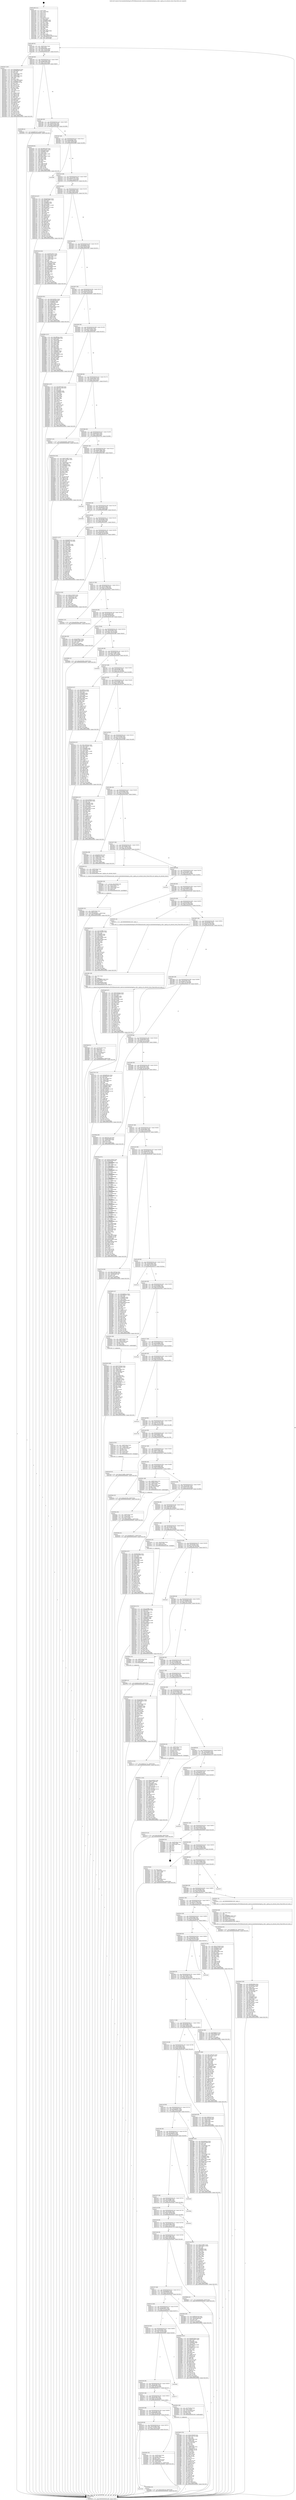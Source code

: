 digraph "0x401a30" {
  label = "0x401a30 (/mnt/c/Users/mathe/Desktop/tcc/POCII/binaries/extr_darwin-xnubsdnetinetmptcp_subr.c_mptcp_set_notsent_lowat_Final-ollvm.out::main(0))"
  labelloc = "t"
  node[shape=record]

  Entry [label="",width=0.3,height=0.3,shape=circle,fillcolor=black,style=filled]
  "0x401a9f" [label="{
     0x401a9f [32]\l
     | [instrs]\l
     &nbsp;&nbsp;0x401a9f \<+6\>: mov -0xb0(%rbp),%eax\l
     &nbsp;&nbsp;0x401aa5 \<+2\>: mov %eax,%ecx\l
     &nbsp;&nbsp;0x401aa7 \<+6\>: sub $0x862da891,%ecx\l
     &nbsp;&nbsp;0x401aad \<+6\>: mov %eax,-0xc4(%rbp)\l
     &nbsp;&nbsp;0x401ab3 \<+6\>: mov %ecx,-0xc8(%rbp)\l
     &nbsp;&nbsp;0x401ab9 \<+6\>: je 0000000000402cb7 \<main+0x1287\>\l
  }"]
  "0x402cb7" [label="{
     0x402cb7 [167]\l
     | [instrs]\l
     &nbsp;&nbsp;0x402cb7 \<+5\>: mov $0xeb26ecb4,%eax\l
     &nbsp;&nbsp;0x402cbc \<+5\>: mov $0x65ff2fa9,%ecx\l
     &nbsp;&nbsp;0x402cc1 \<+2\>: mov $0x1,%dl\l
     &nbsp;&nbsp;0x402cc3 \<+2\>: xor %esi,%esi\l
     &nbsp;&nbsp;0x402cc5 \<+4\>: mov -0x58(%rbp),%rdi\l
     &nbsp;&nbsp;0x402cc9 \<+3\>: mov (%rdi),%r8d\l
     &nbsp;&nbsp;0x402ccc \<+4\>: mov -0x60(%rbp),%rdi\l
     &nbsp;&nbsp;0x402cd0 \<+3\>: cmp (%rdi),%r8d\l
     &nbsp;&nbsp;0x402cd3 \<+4\>: setl %r9b\l
     &nbsp;&nbsp;0x402cd7 \<+4\>: and $0x1,%r9b\l
     &nbsp;&nbsp;0x402cdb \<+4\>: mov %r9b,-0x2a(%rbp)\l
     &nbsp;&nbsp;0x402cdf \<+8\>: mov 0x406060,%r8d\l
     &nbsp;&nbsp;0x402ce7 \<+8\>: mov 0x406064,%r10d\l
     &nbsp;&nbsp;0x402cef \<+3\>: sub $0x1,%esi\l
     &nbsp;&nbsp;0x402cf2 \<+3\>: mov %r8d,%r11d\l
     &nbsp;&nbsp;0x402cf5 \<+3\>: add %esi,%r11d\l
     &nbsp;&nbsp;0x402cf8 \<+4\>: imul %r11d,%r8d\l
     &nbsp;&nbsp;0x402cfc \<+4\>: and $0x1,%r8d\l
     &nbsp;&nbsp;0x402d00 \<+4\>: cmp $0x0,%r8d\l
     &nbsp;&nbsp;0x402d04 \<+4\>: sete %r9b\l
     &nbsp;&nbsp;0x402d08 \<+4\>: cmp $0xa,%r10d\l
     &nbsp;&nbsp;0x402d0c \<+3\>: setl %bl\l
     &nbsp;&nbsp;0x402d0f \<+3\>: mov %r9b,%r14b\l
     &nbsp;&nbsp;0x402d12 \<+4\>: xor $0xff,%r14b\l
     &nbsp;&nbsp;0x402d16 \<+3\>: mov %bl,%r15b\l
     &nbsp;&nbsp;0x402d19 \<+4\>: xor $0xff,%r15b\l
     &nbsp;&nbsp;0x402d1d \<+3\>: xor $0x1,%dl\l
     &nbsp;&nbsp;0x402d20 \<+3\>: mov %r14b,%r12b\l
     &nbsp;&nbsp;0x402d23 \<+4\>: and $0xff,%r12b\l
     &nbsp;&nbsp;0x402d27 \<+3\>: and %dl,%r9b\l
     &nbsp;&nbsp;0x402d2a \<+3\>: mov %r15b,%r13b\l
     &nbsp;&nbsp;0x402d2d \<+4\>: and $0xff,%r13b\l
     &nbsp;&nbsp;0x402d31 \<+2\>: and %dl,%bl\l
     &nbsp;&nbsp;0x402d33 \<+3\>: or %r9b,%r12b\l
     &nbsp;&nbsp;0x402d36 \<+3\>: or %bl,%r13b\l
     &nbsp;&nbsp;0x402d39 \<+3\>: xor %r13b,%r12b\l
     &nbsp;&nbsp;0x402d3c \<+3\>: or %r15b,%r14b\l
     &nbsp;&nbsp;0x402d3f \<+4\>: xor $0xff,%r14b\l
     &nbsp;&nbsp;0x402d43 \<+3\>: or $0x1,%dl\l
     &nbsp;&nbsp;0x402d46 \<+3\>: and %dl,%r14b\l
     &nbsp;&nbsp;0x402d49 \<+3\>: or %r14b,%r12b\l
     &nbsp;&nbsp;0x402d4c \<+4\>: test $0x1,%r12b\l
     &nbsp;&nbsp;0x402d50 \<+3\>: cmovne %ecx,%eax\l
     &nbsp;&nbsp;0x402d53 \<+6\>: mov %eax,-0xb0(%rbp)\l
     &nbsp;&nbsp;0x402d59 \<+5\>: jmp 0000000000403b56 \<main+0x2126\>\l
  }"]
  "0x401abf" [label="{
     0x401abf [28]\l
     | [instrs]\l
     &nbsp;&nbsp;0x401abf \<+5\>: jmp 0000000000401ac4 \<main+0x94\>\l
     &nbsp;&nbsp;0x401ac4 \<+6\>: mov -0xc4(%rbp),%eax\l
     &nbsp;&nbsp;0x401aca \<+5\>: sub $0x89f18a56,%eax\l
     &nbsp;&nbsp;0x401acf \<+6\>: mov %eax,-0xcc(%rbp)\l
     &nbsp;&nbsp;0x401ad5 \<+6\>: je 00000000004025ff \<main+0xbcf\>\l
  }"]
  Exit [label="",width=0.3,height=0.3,shape=circle,fillcolor=black,style=filled,peripheries=2]
  "0x4025ff" [label="{
     0x4025ff [15]\l
     | [instrs]\l
     &nbsp;&nbsp;0x4025ff \<+10\>: movl $0xd987627d,-0xb0(%rbp)\l
     &nbsp;&nbsp;0x402609 \<+5\>: jmp 0000000000403b56 \<main+0x2126\>\l
  }"]
  "0x401adb" [label="{
     0x401adb [28]\l
     | [instrs]\l
     &nbsp;&nbsp;0x401adb \<+5\>: jmp 0000000000401ae0 \<main+0xb0\>\l
     &nbsp;&nbsp;0x401ae0 \<+6\>: mov -0xc4(%rbp),%eax\l
     &nbsp;&nbsp;0x401ae6 \<+5\>: sub $0x8b1dcc3e,%eax\l
     &nbsp;&nbsp;0x401aeb \<+6\>: mov %eax,-0xd0(%rbp)\l
     &nbsp;&nbsp;0x401af1 \<+6\>: je 0000000000402e06 \<main+0x13d6\>\l
  }"]
  "0x4022bb" [label="{
     0x4022bb\l
  }", style=dashed]
  "0x402e06" [label="{
     0x402e06 [91]\l
     | [instrs]\l
     &nbsp;&nbsp;0x402e06 \<+5\>: mov $0x3dd54c90,%eax\l
     &nbsp;&nbsp;0x402e0b \<+5\>: mov $0x97316a41,%ecx\l
     &nbsp;&nbsp;0x402e10 \<+7\>: mov 0x406060,%edx\l
     &nbsp;&nbsp;0x402e17 \<+7\>: mov 0x406064,%esi\l
     &nbsp;&nbsp;0x402e1e \<+2\>: mov %edx,%edi\l
     &nbsp;&nbsp;0x402e20 \<+6\>: sub $0x45106a41,%edi\l
     &nbsp;&nbsp;0x402e26 \<+3\>: sub $0x1,%edi\l
     &nbsp;&nbsp;0x402e29 \<+6\>: add $0x45106a41,%edi\l
     &nbsp;&nbsp;0x402e2f \<+3\>: imul %edi,%edx\l
     &nbsp;&nbsp;0x402e32 \<+3\>: and $0x1,%edx\l
     &nbsp;&nbsp;0x402e35 \<+3\>: cmp $0x0,%edx\l
     &nbsp;&nbsp;0x402e38 \<+4\>: sete %r8b\l
     &nbsp;&nbsp;0x402e3c \<+3\>: cmp $0xa,%esi\l
     &nbsp;&nbsp;0x402e3f \<+4\>: setl %r9b\l
     &nbsp;&nbsp;0x402e43 \<+3\>: mov %r8b,%r10b\l
     &nbsp;&nbsp;0x402e46 \<+3\>: and %r9b,%r10b\l
     &nbsp;&nbsp;0x402e49 \<+3\>: xor %r9b,%r8b\l
     &nbsp;&nbsp;0x402e4c \<+3\>: or %r8b,%r10b\l
     &nbsp;&nbsp;0x402e4f \<+4\>: test $0x1,%r10b\l
     &nbsp;&nbsp;0x402e53 \<+3\>: cmovne %ecx,%eax\l
     &nbsp;&nbsp;0x402e56 \<+6\>: mov %eax,-0xb0(%rbp)\l
     &nbsp;&nbsp;0x402e5c \<+5\>: jmp 0000000000403b56 \<main+0x2126\>\l
  }"]
  "0x401af7" [label="{
     0x401af7 [28]\l
     | [instrs]\l
     &nbsp;&nbsp;0x401af7 \<+5\>: jmp 0000000000401afc \<main+0xcc\>\l
     &nbsp;&nbsp;0x401afc \<+6\>: mov -0xc4(%rbp),%eax\l
     &nbsp;&nbsp;0x401b02 \<+5\>: sub $0x8d343fe4,%eax\l
     &nbsp;&nbsp;0x401b07 \<+6\>: mov %eax,-0xd4(%rbp)\l
     &nbsp;&nbsp;0x401b0d \<+6\>: je 0000000000403969 \<main+0x1f39\>\l
  }"]
  "0x40384e" [label="{
     0x40384e [15]\l
     | [instrs]\l
     &nbsp;&nbsp;0x40384e \<+10\>: movl $0x2453b1ab,-0xb0(%rbp)\l
     &nbsp;&nbsp;0x403858 \<+5\>: jmp 0000000000403b56 \<main+0x2126\>\l
  }"]
  "0x403969" [label="{
     0x403969\l
  }", style=dashed]
  "0x401b13" [label="{
     0x401b13 [28]\l
     | [instrs]\l
     &nbsp;&nbsp;0x401b13 \<+5\>: jmp 0000000000401b18 \<main+0xe8\>\l
     &nbsp;&nbsp;0x401b18 \<+6\>: mov -0xc4(%rbp),%eax\l
     &nbsp;&nbsp;0x401b1e \<+5\>: sub $0x922a772c,%eax\l
     &nbsp;&nbsp;0x401b23 \<+6\>: mov %eax,-0xd8(%rbp)\l
     &nbsp;&nbsp;0x401b29 \<+6\>: je 0000000000402c24 \<main+0x11f4\>\l
  }"]
  "0x4036f9" [label="{
     0x4036f9 [15]\l
     | [instrs]\l
     &nbsp;&nbsp;0x4036f9 \<+10\>: movl $0x645c3626,-0xb0(%rbp)\l
     &nbsp;&nbsp;0x403703 \<+5\>: jmp 0000000000403b56 \<main+0x2126\>\l
  }"]
  "0x402c24" [label="{
     0x402c24 [147]\l
     | [instrs]\l
     &nbsp;&nbsp;0x402c24 \<+5\>: mov $0xeb26ecb4,%eax\l
     &nbsp;&nbsp;0x402c29 \<+5\>: mov $0x862da891,%ecx\l
     &nbsp;&nbsp;0x402c2e \<+2\>: mov $0x1,%dl\l
     &nbsp;&nbsp;0x402c30 \<+7\>: mov 0x406060,%esi\l
     &nbsp;&nbsp;0x402c37 \<+7\>: mov 0x406064,%edi\l
     &nbsp;&nbsp;0x402c3e \<+3\>: mov %esi,%r8d\l
     &nbsp;&nbsp;0x402c41 \<+7\>: add $0x34640272,%r8d\l
     &nbsp;&nbsp;0x402c48 \<+4\>: sub $0x1,%r8d\l
     &nbsp;&nbsp;0x402c4c \<+7\>: sub $0x34640272,%r8d\l
     &nbsp;&nbsp;0x402c53 \<+4\>: imul %r8d,%esi\l
     &nbsp;&nbsp;0x402c57 \<+3\>: and $0x1,%esi\l
     &nbsp;&nbsp;0x402c5a \<+3\>: cmp $0x0,%esi\l
     &nbsp;&nbsp;0x402c5d \<+4\>: sete %r9b\l
     &nbsp;&nbsp;0x402c61 \<+3\>: cmp $0xa,%edi\l
     &nbsp;&nbsp;0x402c64 \<+4\>: setl %r10b\l
     &nbsp;&nbsp;0x402c68 \<+3\>: mov %r9b,%r11b\l
     &nbsp;&nbsp;0x402c6b \<+4\>: xor $0xff,%r11b\l
     &nbsp;&nbsp;0x402c6f \<+3\>: mov %r10b,%bl\l
     &nbsp;&nbsp;0x402c72 \<+3\>: xor $0xff,%bl\l
     &nbsp;&nbsp;0x402c75 \<+3\>: xor $0x1,%dl\l
     &nbsp;&nbsp;0x402c78 \<+3\>: mov %r11b,%r14b\l
     &nbsp;&nbsp;0x402c7b \<+4\>: and $0xff,%r14b\l
     &nbsp;&nbsp;0x402c7f \<+3\>: and %dl,%r9b\l
     &nbsp;&nbsp;0x402c82 \<+3\>: mov %bl,%r15b\l
     &nbsp;&nbsp;0x402c85 \<+4\>: and $0xff,%r15b\l
     &nbsp;&nbsp;0x402c89 \<+3\>: and %dl,%r10b\l
     &nbsp;&nbsp;0x402c8c \<+3\>: or %r9b,%r14b\l
     &nbsp;&nbsp;0x402c8f \<+3\>: or %r10b,%r15b\l
     &nbsp;&nbsp;0x402c92 \<+3\>: xor %r15b,%r14b\l
     &nbsp;&nbsp;0x402c95 \<+3\>: or %bl,%r11b\l
     &nbsp;&nbsp;0x402c98 \<+4\>: xor $0xff,%r11b\l
     &nbsp;&nbsp;0x402c9c \<+3\>: or $0x1,%dl\l
     &nbsp;&nbsp;0x402c9f \<+3\>: and %dl,%r11b\l
     &nbsp;&nbsp;0x402ca2 \<+3\>: or %r11b,%r14b\l
     &nbsp;&nbsp;0x402ca5 \<+4\>: test $0x1,%r14b\l
     &nbsp;&nbsp;0x402ca9 \<+3\>: cmovne %ecx,%eax\l
     &nbsp;&nbsp;0x402cac \<+6\>: mov %eax,-0xb0(%rbp)\l
     &nbsp;&nbsp;0x402cb2 \<+5\>: jmp 0000000000403b56 \<main+0x2126\>\l
  }"]
  "0x401b2f" [label="{
     0x401b2f [28]\l
     | [instrs]\l
     &nbsp;&nbsp;0x401b2f \<+5\>: jmp 0000000000401b34 \<main+0x104\>\l
     &nbsp;&nbsp;0x401b34 \<+6\>: mov -0xc4(%rbp),%eax\l
     &nbsp;&nbsp;0x401b3a \<+5\>: sub $0x92305dc1,%eax\l
     &nbsp;&nbsp;0x401b3f \<+6\>: mov %eax,-0xdc(%rbp)\l
     &nbsp;&nbsp;0x401b45 \<+6\>: je 0000000000403134 \<main+0x1704\>\l
  }"]
  "0x403521" [label="{
     0x403521 [153]\l
     | [instrs]\l
     &nbsp;&nbsp;0x403521 \<+5\>: mov $0xea04f839,%edx\l
     &nbsp;&nbsp;0x403526 \<+5\>: mov $0xf8c724df,%esi\l
     &nbsp;&nbsp;0x40352b \<+3\>: mov $0x1,%r8b\l
     &nbsp;&nbsp;0x40352e \<+8\>: mov 0x406060,%r9d\l
     &nbsp;&nbsp;0x403536 \<+8\>: mov 0x406064,%r10d\l
     &nbsp;&nbsp;0x40353e \<+3\>: mov %r9d,%r11d\l
     &nbsp;&nbsp;0x403541 \<+7\>: add $0x12b9c690,%r11d\l
     &nbsp;&nbsp;0x403548 \<+4\>: sub $0x1,%r11d\l
     &nbsp;&nbsp;0x40354c \<+7\>: sub $0x12b9c690,%r11d\l
     &nbsp;&nbsp;0x403553 \<+4\>: imul %r11d,%r9d\l
     &nbsp;&nbsp;0x403557 \<+4\>: and $0x1,%r9d\l
     &nbsp;&nbsp;0x40355b \<+4\>: cmp $0x0,%r9d\l
     &nbsp;&nbsp;0x40355f \<+3\>: sete %bl\l
     &nbsp;&nbsp;0x403562 \<+4\>: cmp $0xa,%r10d\l
     &nbsp;&nbsp;0x403566 \<+4\>: setl %r14b\l
     &nbsp;&nbsp;0x40356a \<+3\>: mov %bl,%r15b\l
     &nbsp;&nbsp;0x40356d \<+4\>: xor $0xff,%r15b\l
     &nbsp;&nbsp;0x403571 \<+3\>: mov %r14b,%r12b\l
     &nbsp;&nbsp;0x403574 \<+4\>: xor $0xff,%r12b\l
     &nbsp;&nbsp;0x403578 \<+4\>: xor $0x1,%r8b\l
     &nbsp;&nbsp;0x40357c \<+3\>: mov %r15b,%r13b\l
     &nbsp;&nbsp;0x40357f \<+4\>: and $0xff,%r13b\l
     &nbsp;&nbsp;0x403583 \<+3\>: and %r8b,%bl\l
     &nbsp;&nbsp;0x403586 \<+3\>: mov %r12b,%al\l
     &nbsp;&nbsp;0x403589 \<+2\>: and $0xff,%al\l
     &nbsp;&nbsp;0x40358b \<+3\>: and %r8b,%r14b\l
     &nbsp;&nbsp;0x40358e \<+3\>: or %bl,%r13b\l
     &nbsp;&nbsp;0x403591 \<+3\>: or %r14b,%al\l
     &nbsp;&nbsp;0x403594 \<+3\>: xor %al,%r13b\l
     &nbsp;&nbsp;0x403597 \<+3\>: or %r12b,%r15b\l
     &nbsp;&nbsp;0x40359a \<+4\>: xor $0xff,%r15b\l
     &nbsp;&nbsp;0x40359e \<+4\>: or $0x1,%r8b\l
     &nbsp;&nbsp;0x4035a2 \<+3\>: and %r8b,%r15b\l
     &nbsp;&nbsp;0x4035a5 \<+3\>: or %r15b,%r13b\l
     &nbsp;&nbsp;0x4035a8 \<+4\>: test $0x1,%r13b\l
     &nbsp;&nbsp;0x4035ac \<+3\>: cmovne %esi,%edx\l
     &nbsp;&nbsp;0x4035af \<+6\>: mov %edx,-0xb0(%rbp)\l
     &nbsp;&nbsp;0x4035b5 \<+5\>: jmp 0000000000403b56 \<main+0x2126\>\l
  }"]
  "0x403134" [label="{
     0x403134 [125]\l
     | [instrs]\l
     &nbsp;&nbsp;0x403134 \<+5\>: mov $0xdd325b0a,%eax\l
     &nbsp;&nbsp;0x403139 \<+5\>: mov $0x412bd1a1,%ecx\l
     &nbsp;&nbsp;0x40313e \<+4\>: mov -0x48(%rbp),%rdx\l
     &nbsp;&nbsp;0x403142 \<+2\>: mov (%rdx),%esi\l
     &nbsp;&nbsp;0x403144 \<+7\>: mov -0x88(%rbp),%rdx\l
     &nbsp;&nbsp;0x40314b \<+2\>: cmp (%rdx),%esi\l
     &nbsp;&nbsp;0x40314d \<+4\>: setl %dil\l
     &nbsp;&nbsp;0x403151 \<+4\>: and $0x1,%dil\l
     &nbsp;&nbsp;0x403155 \<+4\>: mov %dil,-0x29(%rbp)\l
     &nbsp;&nbsp;0x403159 \<+7\>: mov 0x406060,%esi\l
     &nbsp;&nbsp;0x403160 \<+8\>: mov 0x406064,%r8d\l
     &nbsp;&nbsp;0x403168 \<+3\>: mov %esi,%r9d\l
     &nbsp;&nbsp;0x40316b \<+7\>: sub $0x63880fd,%r9d\l
     &nbsp;&nbsp;0x403172 \<+4\>: sub $0x1,%r9d\l
     &nbsp;&nbsp;0x403176 \<+7\>: add $0x63880fd,%r9d\l
     &nbsp;&nbsp;0x40317d \<+4\>: imul %r9d,%esi\l
     &nbsp;&nbsp;0x403181 \<+3\>: and $0x1,%esi\l
     &nbsp;&nbsp;0x403184 \<+3\>: cmp $0x0,%esi\l
     &nbsp;&nbsp;0x403187 \<+4\>: sete %dil\l
     &nbsp;&nbsp;0x40318b \<+4\>: cmp $0xa,%r8d\l
     &nbsp;&nbsp;0x40318f \<+4\>: setl %r10b\l
     &nbsp;&nbsp;0x403193 \<+3\>: mov %dil,%r11b\l
     &nbsp;&nbsp;0x403196 \<+3\>: and %r10b,%r11b\l
     &nbsp;&nbsp;0x403199 \<+3\>: xor %r10b,%dil\l
     &nbsp;&nbsp;0x40319c \<+3\>: or %dil,%r11b\l
     &nbsp;&nbsp;0x40319f \<+4\>: test $0x1,%r11b\l
     &nbsp;&nbsp;0x4031a3 \<+3\>: cmovne %ecx,%eax\l
     &nbsp;&nbsp;0x4031a6 \<+6\>: mov %eax,-0xb0(%rbp)\l
     &nbsp;&nbsp;0x4031ac \<+5\>: jmp 0000000000403b56 \<main+0x2126\>\l
  }"]
  "0x401b4b" [label="{
     0x401b4b [28]\l
     | [instrs]\l
     &nbsp;&nbsp;0x401b4b \<+5\>: jmp 0000000000401b50 \<main+0x120\>\l
     &nbsp;&nbsp;0x401b50 \<+6\>: mov -0xc4(%rbp),%eax\l
     &nbsp;&nbsp;0x401b56 \<+5\>: sub $0x93df653d,%eax\l
     &nbsp;&nbsp;0x401b5b \<+6\>: mov %eax,-0xe0(%rbp)\l
     &nbsp;&nbsp;0x401b61 \<+6\>: je 0000000000403345 \<main+0x1915\>\l
  }"]
  "0x4031ef" [label="{
     0x4031ef [15]\l
     | [instrs]\l
     &nbsp;&nbsp;0x4031ef \<+10\>: movl $0xc07a9f4b,-0xb0(%rbp)\l
     &nbsp;&nbsp;0x4031f9 \<+5\>: jmp 0000000000403b56 \<main+0x2126\>\l
  }"]
  "0x403345" [label="{
     0x403345 [91]\l
     | [instrs]\l
     &nbsp;&nbsp;0x403345 \<+5\>: mov $0xc9a3d07c,%eax\l
     &nbsp;&nbsp;0x40334a \<+5\>: mov $0x1a0ec88f,%ecx\l
     &nbsp;&nbsp;0x40334f \<+7\>: mov 0x406060,%edx\l
     &nbsp;&nbsp;0x403356 \<+7\>: mov 0x406064,%esi\l
     &nbsp;&nbsp;0x40335d \<+2\>: mov %edx,%edi\l
     &nbsp;&nbsp;0x40335f \<+6\>: sub $0xb6c8eaaa,%edi\l
     &nbsp;&nbsp;0x403365 \<+3\>: sub $0x1,%edi\l
     &nbsp;&nbsp;0x403368 \<+6\>: add $0xb6c8eaaa,%edi\l
     &nbsp;&nbsp;0x40336e \<+3\>: imul %edi,%edx\l
     &nbsp;&nbsp;0x403371 \<+3\>: and $0x1,%edx\l
     &nbsp;&nbsp;0x403374 \<+3\>: cmp $0x0,%edx\l
     &nbsp;&nbsp;0x403377 \<+4\>: sete %r8b\l
     &nbsp;&nbsp;0x40337b \<+3\>: cmp $0xa,%esi\l
     &nbsp;&nbsp;0x40337e \<+4\>: setl %r9b\l
     &nbsp;&nbsp;0x403382 \<+3\>: mov %r8b,%r10b\l
     &nbsp;&nbsp;0x403385 \<+3\>: and %r9b,%r10b\l
     &nbsp;&nbsp;0x403388 \<+3\>: xor %r9b,%r8b\l
     &nbsp;&nbsp;0x40338b \<+3\>: or %r8b,%r10b\l
     &nbsp;&nbsp;0x40338e \<+4\>: test $0x1,%r10b\l
     &nbsp;&nbsp;0x403392 \<+3\>: cmovne %ecx,%eax\l
     &nbsp;&nbsp;0x403395 \<+6\>: mov %eax,-0xb0(%rbp)\l
     &nbsp;&nbsp;0x40339b \<+5\>: jmp 0000000000403b56 \<main+0x2126\>\l
  }"]
  "0x401b67" [label="{
     0x401b67 [28]\l
     | [instrs]\l
     &nbsp;&nbsp;0x401b67 \<+5\>: jmp 0000000000401b6c \<main+0x13c\>\l
     &nbsp;&nbsp;0x401b6c \<+6\>: mov -0xc4(%rbp),%eax\l
     &nbsp;&nbsp;0x401b72 \<+5\>: sub $0x940c3c5f,%eax\l
     &nbsp;&nbsp;0x401b77 \<+6\>: mov %eax,-0xe4(%rbp)\l
     &nbsp;&nbsp;0x401b7d \<+6\>: je 000000000040365c \<main+0x1c2c\>\l
  }"]
  "0x403082" [label="{
     0x403082 [31]\l
     | [instrs]\l
     &nbsp;&nbsp;0x403082 \<+4\>: mov -0x48(%rbp),%rcx\l
     &nbsp;&nbsp;0x403086 \<+6\>: movl $0x0,(%rcx)\l
     &nbsp;&nbsp;0x40308c \<+10\>: movl $0x66843972,-0xb0(%rbp)\l
     &nbsp;&nbsp;0x403096 \<+6\>: mov %eax,-0x1f8(%rbp)\l
     &nbsp;&nbsp;0x40309c \<+5\>: jmp 0000000000403b56 \<main+0x2126\>\l
  }"]
  "0x40365c" [label="{
     0x40365c [127]\l
     | [instrs]\l
     &nbsp;&nbsp;0x40365c \<+5\>: mov $0x20ffca5c,%eax\l
     &nbsp;&nbsp;0x403661 \<+5\>: mov $0x652af4f6,%ecx\l
     &nbsp;&nbsp;0x403666 \<+2\>: xor %edx,%edx\l
     &nbsp;&nbsp;0x403668 \<+4\>: mov -0x40(%rbp),%rsi\l
     &nbsp;&nbsp;0x40366c \<+2\>: mov (%rsi),%edi\l
     &nbsp;&nbsp;0x40366e \<+3\>: mov %edx,%r8d\l
     &nbsp;&nbsp;0x403671 \<+3\>: sub %edi,%r8d\l
     &nbsp;&nbsp;0x403674 \<+2\>: mov %edx,%edi\l
     &nbsp;&nbsp;0x403676 \<+3\>: sub $0x1,%edi\l
     &nbsp;&nbsp;0x403679 \<+3\>: add %edi,%r8d\l
     &nbsp;&nbsp;0x40367c \<+3\>: sub %r8d,%edx\l
     &nbsp;&nbsp;0x40367f \<+4\>: mov -0x40(%rbp),%rsi\l
     &nbsp;&nbsp;0x403683 \<+2\>: mov %edx,(%rsi)\l
     &nbsp;&nbsp;0x403685 \<+7\>: mov 0x406060,%edx\l
     &nbsp;&nbsp;0x40368c \<+7\>: mov 0x406064,%edi\l
     &nbsp;&nbsp;0x403693 \<+3\>: mov %edx,%r8d\l
     &nbsp;&nbsp;0x403696 \<+7\>: add $0x79485a8f,%r8d\l
     &nbsp;&nbsp;0x40369d \<+4\>: sub $0x1,%r8d\l
     &nbsp;&nbsp;0x4036a1 \<+7\>: sub $0x79485a8f,%r8d\l
     &nbsp;&nbsp;0x4036a8 \<+4\>: imul %r8d,%edx\l
     &nbsp;&nbsp;0x4036ac \<+3\>: and $0x1,%edx\l
     &nbsp;&nbsp;0x4036af \<+3\>: cmp $0x0,%edx\l
     &nbsp;&nbsp;0x4036b2 \<+4\>: sete %r9b\l
     &nbsp;&nbsp;0x4036b6 \<+3\>: cmp $0xa,%edi\l
     &nbsp;&nbsp;0x4036b9 \<+4\>: setl %r10b\l
     &nbsp;&nbsp;0x4036bd \<+3\>: mov %r9b,%r11b\l
     &nbsp;&nbsp;0x4036c0 \<+3\>: and %r10b,%r11b\l
     &nbsp;&nbsp;0x4036c3 \<+3\>: xor %r10b,%r9b\l
     &nbsp;&nbsp;0x4036c6 \<+3\>: or %r9b,%r11b\l
     &nbsp;&nbsp;0x4036c9 \<+4\>: test $0x1,%r11b\l
     &nbsp;&nbsp;0x4036cd \<+3\>: cmovne %ecx,%eax\l
     &nbsp;&nbsp;0x4036d0 \<+6\>: mov %eax,-0xb0(%rbp)\l
     &nbsp;&nbsp;0x4036d6 \<+5\>: jmp 0000000000403b56 \<main+0x2126\>\l
  }"]
  "0x401b83" [label="{
     0x401b83 [28]\l
     | [instrs]\l
     &nbsp;&nbsp;0x401b83 \<+5\>: jmp 0000000000401b88 \<main+0x158\>\l
     &nbsp;&nbsp;0x401b88 \<+6\>: mov -0xc4(%rbp),%eax\l
     &nbsp;&nbsp;0x401b8e \<+5\>: sub $0x97316a41,%eax\l
     &nbsp;&nbsp;0x401b93 \<+6\>: mov %eax,-0xe8(%rbp)\l
     &nbsp;&nbsp;0x401b99 \<+6\>: je 0000000000402e61 \<main+0x1431\>\l
  }"]
  "0x403065" [label="{
     0x403065 [29]\l
     | [instrs]\l
     &nbsp;&nbsp;0x403065 \<+10\>: movabs $0x4040b6,%rdi\l
     &nbsp;&nbsp;0x40306f \<+4\>: mov -0x50(%rbp),%rcx\l
     &nbsp;&nbsp;0x403073 \<+2\>: mov %eax,(%rcx)\l
     &nbsp;&nbsp;0x403075 \<+4\>: mov -0x50(%rbp),%rcx\l
     &nbsp;&nbsp;0x403079 \<+2\>: mov (%rcx),%esi\l
     &nbsp;&nbsp;0x40307b \<+2\>: mov $0x0,%al\l
     &nbsp;&nbsp;0x40307d \<+5\>: call 0000000000401040 \<printf@plt\>\l
     | [calls]\l
     &nbsp;&nbsp;0x401040 \{1\} (unknown)\l
  }"]
  "0x402e61" [label="{
     0x402e61 [137]\l
     | [instrs]\l
     &nbsp;&nbsp;0x402e61 \<+5\>: mov $0x3dd54c90,%eax\l
     &nbsp;&nbsp;0x402e66 \<+5\>: mov $0x34c727d9,%ecx\l
     &nbsp;&nbsp;0x402e6b \<+2\>: mov $0x1,%dl\l
     &nbsp;&nbsp;0x402e6d \<+2\>: xor %esi,%esi\l
     &nbsp;&nbsp;0x402e6f \<+7\>: mov 0x406060,%edi\l
     &nbsp;&nbsp;0x402e76 \<+8\>: mov 0x406064,%r8d\l
     &nbsp;&nbsp;0x402e7e \<+3\>: sub $0x1,%esi\l
     &nbsp;&nbsp;0x402e81 \<+3\>: mov %edi,%r9d\l
     &nbsp;&nbsp;0x402e84 \<+3\>: add %esi,%r9d\l
     &nbsp;&nbsp;0x402e87 \<+4\>: imul %r9d,%edi\l
     &nbsp;&nbsp;0x402e8b \<+3\>: and $0x1,%edi\l
     &nbsp;&nbsp;0x402e8e \<+3\>: cmp $0x0,%edi\l
     &nbsp;&nbsp;0x402e91 \<+4\>: sete %r10b\l
     &nbsp;&nbsp;0x402e95 \<+4\>: cmp $0xa,%r8d\l
     &nbsp;&nbsp;0x402e99 \<+4\>: setl %r11b\l
     &nbsp;&nbsp;0x402e9d \<+3\>: mov %r10b,%bl\l
     &nbsp;&nbsp;0x402ea0 \<+3\>: xor $0xff,%bl\l
     &nbsp;&nbsp;0x402ea3 \<+3\>: mov %r11b,%r14b\l
     &nbsp;&nbsp;0x402ea6 \<+4\>: xor $0xff,%r14b\l
     &nbsp;&nbsp;0x402eaa \<+3\>: xor $0x0,%dl\l
     &nbsp;&nbsp;0x402ead \<+3\>: mov %bl,%r15b\l
     &nbsp;&nbsp;0x402eb0 \<+4\>: and $0x0,%r15b\l
     &nbsp;&nbsp;0x402eb4 \<+3\>: and %dl,%r10b\l
     &nbsp;&nbsp;0x402eb7 \<+3\>: mov %r14b,%r12b\l
     &nbsp;&nbsp;0x402eba \<+4\>: and $0x0,%r12b\l
     &nbsp;&nbsp;0x402ebe \<+3\>: and %dl,%r11b\l
     &nbsp;&nbsp;0x402ec1 \<+3\>: or %r10b,%r15b\l
     &nbsp;&nbsp;0x402ec4 \<+3\>: or %r11b,%r12b\l
     &nbsp;&nbsp;0x402ec7 \<+3\>: xor %r12b,%r15b\l
     &nbsp;&nbsp;0x402eca \<+3\>: or %r14b,%bl\l
     &nbsp;&nbsp;0x402ecd \<+3\>: xor $0xff,%bl\l
     &nbsp;&nbsp;0x402ed0 \<+3\>: or $0x0,%dl\l
     &nbsp;&nbsp;0x402ed3 \<+2\>: and %dl,%bl\l
     &nbsp;&nbsp;0x402ed5 \<+3\>: or %bl,%r15b\l
     &nbsp;&nbsp;0x402ed8 \<+4\>: test $0x1,%r15b\l
     &nbsp;&nbsp;0x402edc \<+3\>: cmovne %ecx,%eax\l
     &nbsp;&nbsp;0x402edf \<+6\>: mov %eax,-0xb0(%rbp)\l
     &nbsp;&nbsp;0x402ee5 \<+5\>: jmp 0000000000403b56 \<main+0x2126\>\l
  }"]
  "0x401b9f" [label="{
     0x401b9f [28]\l
     | [instrs]\l
     &nbsp;&nbsp;0x401b9f \<+5\>: jmp 0000000000401ba4 \<main+0x174\>\l
     &nbsp;&nbsp;0x401ba4 \<+6\>: mov -0xc4(%rbp),%eax\l
     &nbsp;&nbsp;0x401baa \<+5\>: sub $0x9844dc62,%eax\l
     &nbsp;&nbsp;0x401baf \<+6\>: mov %eax,-0xec(%rbp)\l
     &nbsp;&nbsp;0x401bb5 \<+6\>: je 0000000000403437 \<main+0x1a07\>\l
  }"]
  "0x40229f" [label="{
     0x40229f [28]\l
     | [instrs]\l
     &nbsp;&nbsp;0x40229f \<+5\>: jmp 00000000004022a4 \<main+0x874\>\l
     &nbsp;&nbsp;0x4022a4 \<+6\>: mov -0xc4(%rbp),%eax\l
     &nbsp;&nbsp;0x4022aa \<+5\>: sub $0x7241b362,%eax\l
     &nbsp;&nbsp;0x4022af \<+6\>: mov %eax,-0x1ec(%rbp)\l
     &nbsp;&nbsp;0x4022b5 \<+6\>: je 000000000040384e \<main+0x1e1e\>\l
  }"]
  "0x403437" [label="{
     0x403437 [15]\l
     | [instrs]\l
     &nbsp;&nbsp;0x403437 \<+10\>: movl $0x49a46a63,-0xb0(%rbp)\l
     &nbsp;&nbsp;0x403441 \<+5\>: jmp 0000000000403b56 \<main+0x2126\>\l
  }"]
  "0x401bbb" [label="{
     0x401bbb [28]\l
     | [instrs]\l
     &nbsp;&nbsp;0x401bbb \<+5\>: jmp 0000000000401bc0 \<main+0x190\>\l
     &nbsp;&nbsp;0x401bc0 \<+6\>: mov -0xc4(%rbp),%eax\l
     &nbsp;&nbsp;0x401bc6 \<+5\>: sub $0x9876dc10,%eax\l
     &nbsp;&nbsp;0x401bcb \<+6\>: mov %eax,-0xf0(%rbp)\l
     &nbsp;&nbsp;0x401bd1 \<+6\>: je 00000000004037b4 \<main+0x1d84\>\l
  }"]
  "0x402ddc" [label="{
     0x402ddc [42]\l
     | [instrs]\l
     &nbsp;&nbsp;0x402ddc \<+4\>: mov -0x58(%rbp),%rax\l
     &nbsp;&nbsp;0x402de0 \<+2\>: mov (%rax),%ecx\l
     &nbsp;&nbsp;0x402de2 \<+6\>: sub $0x50b37d1d,%ecx\l
     &nbsp;&nbsp;0x402de8 \<+3\>: add $0x1,%ecx\l
     &nbsp;&nbsp;0x402deb \<+6\>: add $0x50b37d1d,%ecx\l
     &nbsp;&nbsp;0x402df1 \<+4\>: mov -0x58(%rbp),%rax\l
     &nbsp;&nbsp;0x402df5 \<+2\>: mov %ecx,(%rax)\l
     &nbsp;&nbsp;0x402df7 \<+10\>: movl $0x922a772c,-0xb0(%rbp)\l
     &nbsp;&nbsp;0x402e01 \<+5\>: jmp 0000000000403b56 \<main+0x2126\>\l
  }"]
  "0x4037b4" [label="{
     0x4037b4 [154]\l
     | [instrs]\l
     &nbsp;&nbsp;0x4037b4 \<+5\>: mov $0xb73c6f87,%eax\l
     &nbsp;&nbsp;0x4037b9 \<+5\>: mov $0x7241b362,%ecx\l
     &nbsp;&nbsp;0x4037be \<+2\>: mov $0x1,%dl\l
     &nbsp;&nbsp;0x4037c0 \<+2\>: xor %esi,%esi\l
     &nbsp;&nbsp;0x4037c2 \<+7\>: mov -0xa8(%rbp),%rdi\l
     &nbsp;&nbsp;0x4037c9 \<+6\>: movl $0x0,(%rdi)\l
     &nbsp;&nbsp;0x4037cf \<+8\>: mov 0x406060,%r8d\l
     &nbsp;&nbsp;0x4037d7 \<+8\>: mov 0x406064,%r9d\l
     &nbsp;&nbsp;0x4037df \<+3\>: sub $0x1,%esi\l
     &nbsp;&nbsp;0x4037e2 \<+3\>: mov %r8d,%r10d\l
     &nbsp;&nbsp;0x4037e5 \<+3\>: add %esi,%r10d\l
     &nbsp;&nbsp;0x4037e8 \<+4\>: imul %r10d,%r8d\l
     &nbsp;&nbsp;0x4037ec \<+4\>: and $0x1,%r8d\l
     &nbsp;&nbsp;0x4037f0 \<+4\>: cmp $0x0,%r8d\l
     &nbsp;&nbsp;0x4037f4 \<+4\>: sete %r11b\l
     &nbsp;&nbsp;0x4037f8 \<+4\>: cmp $0xa,%r9d\l
     &nbsp;&nbsp;0x4037fc \<+3\>: setl %bl\l
     &nbsp;&nbsp;0x4037ff \<+3\>: mov %r11b,%r14b\l
     &nbsp;&nbsp;0x403802 \<+4\>: xor $0xff,%r14b\l
     &nbsp;&nbsp;0x403806 \<+3\>: mov %bl,%r15b\l
     &nbsp;&nbsp;0x403809 \<+4\>: xor $0xff,%r15b\l
     &nbsp;&nbsp;0x40380d \<+3\>: xor $0x1,%dl\l
     &nbsp;&nbsp;0x403810 \<+3\>: mov %r14b,%r12b\l
     &nbsp;&nbsp;0x403813 \<+4\>: and $0xff,%r12b\l
     &nbsp;&nbsp;0x403817 \<+3\>: and %dl,%r11b\l
     &nbsp;&nbsp;0x40381a \<+3\>: mov %r15b,%r13b\l
     &nbsp;&nbsp;0x40381d \<+4\>: and $0xff,%r13b\l
     &nbsp;&nbsp;0x403821 \<+2\>: and %dl,%bl\l
     &nbsp;&nbsp;0x403823 \<+3\>: or %r11b,%r12b\l
     &nbsp;&nbsp;0x403826 \<+3\>: or %bl,%r13b\l
     &nbsp;&nbsp;0x403829 \<+3\>: xor %r13b,%r12b\l
     &nbsp;&nbsp;0x40382c \<+3\>: or %r15b,%r14b\l
     &nbsp;&nbsp;0x40382f \<+4\>: xor $0xff,%r14b\l
     &nbsp;&nbsp;0x403833 \<+3\>: or $0x1,%dl\l
     &nbsp;&nbsp;0x403836 \<+3\>: and %dl,%r14b\l
     &nbsp;&nbsp;0x403839 \<+3\>: or %r14b,%r12b\l
     &nbsp;&nbsp;0x40383c \<+4\>: test $0x1,%r12b\l
     &nbsp;&nbsp;0x403840 \<+3\>: cmovne %ecx,%eax\l
     &nbsp;&nbsp;0x403843 \<+6\>: mov %eax,-0xb0(%rbp)\l
     &nbsp;&nbsp;0x403849 \<+5\>: jmp 0000000000403b56 \<main+0x2126\>\l
  }"]
  "0x401bd7" [label="{
     0x401bd7 [28]\l
     | [instrs]\l
     &nbsp;&nbsp;0x401bd7 \<+5\>: jmp 0000000000401bdc \<main+0x1ac\>\l
     &nbsp;&nbsp;0x401bdc \<+6\>: mov -0xc4(%rbp),%eax\l
     &nbsp;&nbsp;0x401be2 \<+5\>: sub $0x9bc13dbc,%eax\l
     &nbsp;&nbsp;0x401be7 \<+6\>: mov %eax,-0xf4(%rbp)\l
     &nbsp;&nbsp;0x401bed \<+6\>: je 000000000040248c \<main+0xa5c\>\l
  }"]
  "0x402da9" [label="{
     0x402da9 [51]\l
     | [instrs]\l
     &nbsp;&nbsp;0x402da9 \<+6\>: mov -0x1f4(%rbp),%ecx\l
     &nbsp;&nbsp;0x402daf \<+3\>: imul %eax,%ecx\l
     &nbsp;&nbsp;0x402db2 \<+4\>: mov -0x80(%rbp),%rsi\l
     &nbsp;&nbsp;0x402db6 \<+3\>: mov (%rsi),%rsi\l
     &nbsp;&nbsp;0x402db9 \<+4\>: mov -0x78(%rbp),%rdi\l
     &nbsp;&nbsp;0x402dbd \<+3\>: movslq (%rdi),%rdi\l
     &nbsp;&nbsp;0x402dc0 \<+4\>: shl $0x4,%rdi\l
     &nbsp;&nbsp;0x402dc4 \<+3\>: add %rdi,%rsi\l
     &nbsp;&nbsp;0x402dc7 \<+4\>: mov 0x8(%rsi),%rsi\l
     &nbsp;&nbsp;0x402dcb \<+2\>: mov %ecx,(%rsi)\l
     &nbsp;&nbsp;0x402dcd \<+10\>: movl $0x6fa8e650,-0xb0(%rbp)\l
     &nbsp;&nbsp;0x402dd7 \<+5\>: jmp 0000000000403b56 \<main+0x2126\>\l
  }"]
  "0x40248c" [label="{
     0x40248c\l
  }", style=dashed]
  "0x401bf3" [label="{
     0x401bf3 [28]\l
     | [instrs]\l
     &nbsp;&nbsp;0x401bf3 \<+5\>: jmp 0000000000401bf8 \<main+0x1c8\>\l
     &nbsp;&nbsp;0x401bf8 \<+6\>: mov -0xc4(%rbp),%eax\l
     &nbsp;&nbsp;0x401bfe \<+5\>: sub $0x9ed651dc,%eax\l
     &nbsp;&nbsp;0x401c03 \<+6\>: mov %eax,-0xf8(%rbp)\l
     &nbsp;&nbsp;0x401c09 \<+6\>: je 00000000004038f3 \<main+0x1ec3\>\l
  }"]
  "0x402d81" [label="{
     0x402d81 [40]\l
     | [instrs]\l
     &nbsp;&nbsp;0x402d81 \<+5\>: mov $0x2,%ecx\l
     &nbsp;&nbsp;0x402d86 \<+1\>: cltd\l
     &nbsp;&nbsp;0x402d87 \<+2\>: idiv %ecx\l
     &nbsp;&nbsp;0x402d89 \<+6\>: imul $0xfffffffe,%edx,%ecx\l
     &nbsp;&nbsp;0x402d8f \<+6\>: add $0xdebbda5c,%ecx\l
     &nbsp;&nbsp;0x402d95 \<+3\>: add $0x1,%ecx\l
     &nbsp;&nbsp;0x402d98 \<+6\>: sub $0xdebbda5c,%ecx\l
     &nbsp;&nbsp;0x402d9e \<+6\>: mov %ecx,-0x1f4(%rbp)\l
     &nbsp;&nbsp;0x402da4 \<+5\>: call 0000000000401160 \<next_i\>\l
     | [calls]\l
     &nbsp;&nbsp;0x401160 \{1\} (/mnt/c/Users/mathe/Desktop/tcc/POCII/binaries/extr_darwin-xnubsdnetinetmptcp_subr.c_mptcp_set_notsent_lowat_Final-ollvm.out::next_i)\l
  }"]
  "0x4038f3" [label="{
     0x4038f3\l
  }", style=dashed]
  "0x401c0f" [label="{
     0x401c0f [28]\l
     | [instrs]\l
     &nbsp;&nbsp;0x401c0f \<+5\>: jmp 0000000000401c14 \<main+0x1e4\>\l
     &nbsp;&nbsp;0x401c14 \<+6\>: mov -0xc4(%rbp),%eax\l
     &nbsp;&nbsp;0x401c1a \<+5\>: sub $0xa4d5364a,%eax\l
     &nbsp;&nbsp;0x401c1f \<+6\>: mov %eax,-0xfc(%rbp)\l
     &nbsp;&nbsp;0x401c25 \<+6\>: je 000000000040267c \<main+0xc4c\>\l
  }"]
  "0x402b59" [label="{
     0x402b59 [188]\l
     | [instrs]\l
     &nbsp;&nbsp;0x402b59 \<+5\>: mov $0x67d203a5,%ecx\l
     &nbsp;&nbsp;0x402b5e \<+5\>: mov $0x1aea283b,%edx\l
     &nbsp;&nbsp;0x402b63 \<+3\>: mov $0x1,%sil\l
     &nbsp;&nbsp;0x402b66 \<+4\>: mov -0x80(%rbp),%rdi\l
     &nbsp;&nbsp;0x402b6a \<+3\>: mov (%rdi),%rdi\l
     &nbsp;&nbsp;0x402b6d \<+4\>: mov -0x78(%rbp),%r8\l
     &nbsp;&nbsp;0x402b71 \<+3\>: movslq (%r8),%r8\l
     &nbsp;&nbsp;0x402b74 \<+4\>: shl $0x4,%r8\l
     &nbsp;&nbsp;0x402b78 \<+3\>: add %r8,%rdi\l
     &nbsp;&nbsp;0x402b7b \<+4\>: mov %rax,0x8(%rdi)\l
     &nbsp;&nbsp;0x402b7f \<+4\>: mov -0x58(%rbp),%rax\l
     &nbsp;&nbsp;0x402b83 \<+6\>: movl $0x0,(%rax)\l
     &nbsp;&nbsp;0x402b89 \<+8\>: mov 0x406060,%r9d\l
     &nbsp;&nbsp;0x402b91 \<+8\>: mov 0x406064,%r10d\l
     &nbsp;&nbsp;0x402b99 \<+3\>: mov %r9d,%r11d\l
     &nbsp;&nbsp;0x402b9c \<+7\>: sub $0xff5d09b6,%r11d\l
     &nbsp;&nbsp;0x402ba3 \<+4\>: sub $0x1,%r11d\l
     &nbsp;&nbsp;0x402ba7 \<+7\>: add $0xff5d09b6,%r11d\l
     &nbsp;&nbsp;0x402bae \<+4\>: imul %r11d,%r9d\l
     &nbsp;&nbsp;0x402bb2 \<+4\>: and $0x1,%r9d\l
     &nbsp;&nbsp;0x402bb6 \<+4\>: cmp $0x0,%r9d\l
     &nbsp;&nbsp;0x402bba \<+3\>: sete %bl\l
     &nbsp;&nbsp;0x402bbd \<+4\>: cmp $0xa,%r10d\l
     &nbsp;&nbsp;0x402bc1 \<+4\>: setl %r14b\l
     &nbsp;&nbsp;0x402bc5 \<+3\>: mov %bl,%r15b\l
     &nbsp;&nbsp;0x402bc8 \<+4\>: xor $0xff,%r15b\l
     &nbsp;&nbsp;0x402bcc \<+3\>: mov %r14b,%r12b\l
     &nbsp;&nbsp;0x402bcf \<+4\>: xor $0xff,%r12b\l
     &nbsp;&nbsp;0x402bd3 \<+4\>: xor $0x1,%sil\l
     &nbsp;&nbsp;0x402bd7 \<+3\>: mov %r15b,%r13b\l
     &nbsp;&nbsp;0x402bda \<+4\>: and $0xff,%r13b\l
     &nbsp;&nbsp;0x402bde \<+3\>: and %sil,%bl\l
     &nbsp;&nbsp;0x402be1 \<+3\>: mov %r12b,%al\l
     &nbsp;&nbsp;0x402be4 \<+2\>: and $0xff,%al\l
     &nbsp;&nbsp;0x402be6 \<+3\>: and %sil,%r14b\l
     &nbsp;&nbsp;0x402be9 \<+3\>: or %bl,%r13b\l
     &nbsp;&nbsp;0x402bec \<+3\>: or %r14b,%al\l
     &nbsp;&nbsp;0x402bef \<+3\>: xor %al,%r13b\l
     &nbsp;&nbsp;0x402bf2 \<+3\>: or %r12b,%r15b\l
     &nbsp;&nbsp;0x402bf5 \<+4\>: xor $0xff,%r15b\l
     &nbsp;&nbsp;0x402bf9 \<+4\>: or $0x1,%sil\l
     &nbsp;&nbsp;0x402bfd \<+3\>: and %sil,%r15b\l
     &nbsp;&nbsp;0x402c00 \<+3\>: or %r15b,%r13b\l
     &nbsp;&nbsp;0x402c03 \<+4\>: test $0x1,%r13b\l
     &nbsp;&nbsp;0x402c07 \<+3\>: cmovne %edx,%ecx\l
     &nbsp;&nbsp;0x402c0a \<+6\>: mov %ecx,-0xb0(%rbp)\l
     &nbsp;&nbsp;0x402c10 \<+5\>: jmp 0000000000403b56 \<main+0x2126\>\l
  }"]
  "0x40267c" [label="{
     0x40267c [137]\l
     | [instrs]\l
     &nbsp;&nbsp;0x40267c \<+5\>: mov $0x9ed651dc,%eax\l
     &nbsp;&nbsp;0x402681 \<+5\>: mov $0xd92a1754,%ecx\l
     &nbsp;&nbsp;0x402686 \<+2\>: mov $0x1,%dl\l
     &nbsp;&nbsp;0x402688 \<+2\>: xor %esi,%esi\l
     &nbsp;&nbsp;0x40268a \<+7\>: mov 0x406060,%edi\l
     &nbsp;&nbsp;0x402691 \<+8\>: mov 0x406064,%r8d\l
     &nbsp;&nbsp;0x402699 \<+3\>: sub $0x1,%esi\l
     &nbsp;&nbsp;0x40269c \<+3\>: mov %edi,%r9d\l
     &nbsp;&nbsp;0x40269f \<+3\>: add %esi,%r9d\l
     &nbsp;&nbsp;0x4026a2 \<+4\>: imul %r9d,%edi\l
     &nbsp;&nbsp;0x4026a6 \<+3\>: and $0x1,%edi\l
     &nbsp;&nbsp;0x4026a9 \<+3\>: cmp $0x0,%edi\l
     &nbsp;&nbsp;0x4026ac \<+4\>: sete %r10b\l
     &nbsp;&nbsp;0x4026b0 \<+4\>: cmp $0xa,%r8d\l
     &nbsp;&nbsp;0x4026b4 \<+4\>: setl %r11b\l
     &nbsp;&nbsp;0x4026b8 \<+3\>: mov %r10b,%bl\l
     &nbsp;&nbsp;0x4026bb \<+3\>: xor $0xff,%bl\l
     &nbsp;&nbsp;0x4026be \<+3\>: mov %r11b,%r14b\l
     &nbsp;&nbsp;0x4026c1 \<+4\>: xor $0xff,%r14b\l
     &nbsp;&nbsp;0x4026c5 \<+3\>: xor $0x0,%dl\l
     &nbsp;&nbsp;0x4026c8 \<+3\>: mov %bl,%r15b\l
     &nbsp;&nbsp;0x4026cb \<+4\>: and $0x0,%r15b\l
     &nbsp;&nbsp;0x4026cf \<+3\>: and %dl,%r10b\l
     &nbsp;&nbsp;0x4026d2 \<+3\>: mov %r14b,%r12b\l
     &nbsp;&nbsp;0x4026d5 \<+4\>: and $0x0,%r12b\l
     &nbsp;&nbsp;0x4026d9 \<+3\>: and %dl,%r11b\l
     &nbsp;&nbsp;0x4026dc \<+3\>: or %r10b,%r15b\l
     &nbsp;&nbsp;0x4026df \<+3\>: or %r11b,%r12b\l
     &nbsp;&nbsp;0x4026e2 \<+3\>: xor %r12b,%r15b\l
     &nbsp;&nbsp;0x4026e5 \<+3\>: or %r14b,%bl\l
     &nbsp;&nbsp;0x4026e8 \<+3\>: xor $0xff,%bl\l
     &nbsp;&nbsp;0x4026eb \<+3\>: or $0x0,%dl\l
     &nbsp;&nbsp;0x4026ee \<+2\>: and %dl,%bl\l
     &nbsp;&nbsp;0x4026f0 \<+3\>: or %bl,%r15b\l
     &nbsp;&nbsp;0x4026f3 \<+4\>: test $0x1,%r15b\l
     &nbsp;&nbsp;0x4026f7 \<+3\>: cmovne %ecx,%eax\l
     &nbsp;&nbsp;0x4026fa \<+6\>: mov %eax,-0xb0(%rbp)\l
     &nbsp;&nbsp;0x402700 \<+5\>: jmp 0000000000403b56 \<main+0x2126\>\l
  }"]
  "0x401c2b" [label="{
     0x401c2b [28]\l
     | [instrs]\l
     &nbsp;&nbsp;0x401c2b \<+5\>: jmp 0000000000401c30 \<main+0x200\>\l
     &nbsp;&nbsp;0x401c30 \<+6\>: mov -0xc4(%rbp),%eax\l
     &nbsp;&nbsp;0x401c36 \<+5\>: sub $0xab92e51a,%eax\l
     &nbsp;&nbsp;0x401c3b \<+6\>: mov %eax,-0x100(%rbp)\l
     &nbsp;&nbsp;0x401c41 \<+6\>: je 00000000004022c5 \<main+0x895\>\l
  }"]
  "0x4029ee" [label="{
     0x4029ee [130]\l
     | [instrs]\l
     &nbsp;&nbsp;0x4029ee \<+5\>: mov $0x8d343fe4,%ecx\l
     &nbsp;&nbsp;0x4029f3 \<+5\>: mov $0x2056857f,%edx\l
     &nbsp;&nbsp;0x4029f8 \<+6\>: mov -0x1f0(%rbp),%esi\l
     &nbsp;&nbsp;0x4029fe \<+3\>: imul %eax,%esi\l
     &nbsp;&nbsp;0x402a01 \<+4\>: mov -0x80(%rbp),%rdi\l
     &nbsp;&nbsp;0x402a05 \<+3\>: mov (%rdi),%rdi\l
     &nbsp;&nbsp;0x402a08 \<+4\>: mov -0x78(%rbp),%r8\l
     &nbsp;&nbsp;0x402a0c \<+3\>: movslq (%r8),%r8\l
     &nbsp;&nbsp;0x402a0f \<+4\>: shl $0x4,%r8\l
     &nbsp;&nbsp;0x402a13 \<+3\>: add %r8,%rdi\l
     &nbsp;&nbsp;0x402a16 \<+3\>: mov (%rdi),%rdi\l
     &nbsp;&nbsp;0x402a19 \<+2\>: mov %esi,(%rdi)\l
     &nbsp;&nbsp;0x402a1b \<+7\>: mov 0x406060,%eax\l
     &nbsp;&nbsp;0x402a22 \<+7\>: mov 0x406064,%esi\l
     &nbsp;&nbsp;0x402a29 \<+3\>: mov %eax,%r9d\l
     &nbsp;&nbsp;0x402a2c \<+7\>: sub $0x7fa03021,%r9d\l
     &nbsp;&nbsp;0x402a33 \<+4\>: sub $0x1,%r9d\l
     &nbsp;&nbsp;0x402a37 \<+7\>: add $0x7fa03021,%r9d\l
     &nbsp;&nbsp;0x402a3e \<+4\>: imul %r9d,%eax\l
     &nbsp;&nbsp;0x402a42 \<+3\>: and $0x1,%eax\l
     &nbsp;&nbsp;0x402a45 \<+3\>: cmp $0x0,%eax\l
     &nbsp;&nbsp;0x402a48 \<+4\>: sete %r10b\l
     &nbsp;&nbsp;0x402a4c \<+3\>: cmp $0xa,%esi\l
     &nbsp;&nbsp;0x402a4f \<+4\>: setl %r11b\l
     &nbsp;&nbsp;0x402a53 \<+3\>: mov %r10b,%bl\l
     &nbsp;&nbsp;0x402a56 \<+3\>: and %r11b,%bl\l
     &nbsp;&nbsp;0x402a59 \<+3\>: xor %r11b,%r10b\l
     &nbsp;&nbsp;0x402a5c \<+3\>: or %r10b,%bl\l
     &nbsp;&nbsp;0x402a5f \<+3\>: test $0x1,%bl\l
     &nbsp;&nbsp;0x402a62 \<+3\>: cmovne %edx,%ecx\l
     &nbsp;&nbsp;0x402a65 \<+6\>: mov %ecx,-0xb0(%rbp)\l
     &nbsp;&nbsp;0x402a6b \<+5\>: jmp 0000000000403b56 \<main+0x2126\>\l
  }"]
  "0x4022c5" [label="{
     0x4022c5 [53]\l
     | [instrs]\l
     &nbsp;&nbsp;0x4022c5 \<+5\>: mov $0x2e1263d4,%eax\l
     &nbsp;&nbsp;0x4022ca \<+5\>: mov $0xda0c33cc,%ecx\l
     &nbsp;&nbsp;0x4022cf \<+6\>: mov -0xaa(%rbp),%dl\l
     &nbsp;&nbsp;0x4022d5 \<+7\>: mov -0xa9(%rbp),%sil\l
     &nbsp;&nbsp;0x4022dc \<+3\>: mov %dl,%dil\l
     &nbsp;&nbsp;0x4022df \<+3\>: and %sil,%dil\l
     &nbsp;&nbsp;0x4022e2 \<+3\>: xor %sil,%dl\l
     &nbsp;&nbsp;0x4022e5 \<+3\>: or %dl,%dil\l
     &nbsp;&nbsp;0x4022e8 \<+4\>: test $0x1,%dil\l
     &nbsp;&nbsp;0x4022ec \<+3\>: cmovne %ecx,%eax\l
     &nbsp;&nbsp;0x4022ef \<+6\>: mov %eax,-0xb0(%rbp)\l
     &nbsp;&nbsp;0x4022f5 \<+5\>: jmp 0000000000403b56 \<main+0x2126\>\l
  }"]
  "0x401c47" [label="{
     0x401c47 [28]\l
     | [instrs]\l
     &nbsp;&nbsp;0x401c47 \<+5\>: jmp 0000000000401c4c \<main+0x21c\>\l
     &nbsp;&nbsp;0x401c4c \<+6\>: mov -0xc4(%rbp),%eax\l
     &nbsp;&nbsp;0x401c52 \<+5\>: sub $0xae1a796f,%eax\l
     &nbsp;&nbsp;0x401c57 \<+6\>: mov %eax,-0x104(%rbp)\l
     &nbsp;&nbsp;0x401c5d \<+6\>: je 0000000000403041 \<main+0x1611\>\l
  }"]
  "0x403b56" [label="{
     0x403b56 [5]\l
     | [instrs]\l
     &nbsp;&nbsp;0x403b56 \<+5\>: jmp 0000000000401a9f \<main+0x6f\>\l
  }"]
  "0x401a30" [label="{
     0x401a30 [111]\l
     | [instrs]\l
     &nbsp;&nbsp;0x401a30 \<+1\>: push %rbp\l
     &nbsp;&nbsp;0x401a31 \<+3\>: mov %rsp,%rbp\l
     &nbsp;&nbsp;0x401a34 \<+2\>: push %r15\l
     &nbsp;&nbsp;0x401a36 \<+2\>: push %r14\l
     &nbsp;&nbsp;0x401a38 \<+2\>: push %r13\l
     &nbsp;&nbsp;0x401a3a \<+2\>: push %r12\l
     &nbsp;&nbsp;0x401a3c \<+1\>: push %rbx\l
     &nbsp;&nbsp;0x401a3d \<+7\>: sub $0x218,%rsp\l
     &nbsp;&nbsp;0x401a44 \<+2\>: xor %eax,%eax\l
     &nbsp;&nbsp;0x401a46 \<+7\>: mov 0x406060,%ecx\l
     &nbsp;&nbsp;0x401a4d \<+7\>: mov 0x406064,%edx\l
     &nbsp;&nbsp;0x401a54 \<+3\>: sub $0x1,%eax\l
     &nbsp;&nbsp;0x401a57 \<+3\>: mov %ecx,%r8d\l
     &nbsp;&nbsp;0x401a5a \<+3\>: add %eax,%r8d\l
     &nbsp;&nbsp;0x401a5d \<+4\>: imul %r8d,%ecx\l
     &nbsp;&nbsp;0x401a61 \<+3\>: and $0x1,%ecx\l
     &nbsp;&nbsp;0x401a64 \<+3\>: cmp $0x0,%ecx\l
     &nbsp;&nbsp;0x401a67 \<+4\>: sete %r9b\l
     &nbsp;&nbsp;0x401a6b \<+4\>: and $0x1,%r9b\l
     &nbsp;&nbsp;0x401a6f \<+7\>: mov %r9b,-0xaa(%rbp)\l
     &nbsp;&nbsp;0x401a76 \<+3\>: cmp $0xa,%edx\l
     &nbsp;&nbsp;0x401a79 \<+4\>: setl %r9b\l
     &nbsp;&nbsp;0x401a7d \<+4\>: and $0x1,%r9b\l
     &nbsp;&nbsp;0x401a81 \<+7\>: mov %r9b,-0xa9(%rbp)\l
     &nbsp;&nbsp;0x401a88 \<+10\>: movl $0xab92e51a,-0xb0(%rbp)\l
     &nbsp;&nbsp;0x401a92 \<+6\>: mov %edi,-0xb4(%rbp)\l
     &nbsp;&nbsp;0x401a98 \<+7\>: mov %rsi,-0xc0(%rbp)\l
  }"]
  "0x4029c6" [label="{
     0x4029c6 [40]\l
     | [instrs]\l
     &nbsp;&nbsp;0x4029c6 \<+5\>: mov $0x2,%ecx\l
     &nbsp;&nbsp;0x4029cb \<+1\>: cltd\l
     &nbsp;&nbsp;0x4029cc \<+2\>: idiv %ecx\l
     &nbsp;&nbsp;0x4029ce \<+6\>: imul $0xfffffffe,%edx,%ecx\l
     &nbsp;&nbsp;0x4029d4 \<+6\>: add $0x8e576370,%ecx\l
     &nbsp;&nbsp;0x4029da \<+3\>: add $0x1,%ecx\l
     &nbsp;&nbsp;0x4029dd \<+6\>: sub $0x8e576370,%ecx\l
     &nbsp;&nbsp;0x4029e3 \<+6\>: mov %ecx,-0x1f0(%rbp)\l
     &nbsp;&nbsp;0x4029e9 \<+5\>: call 0000000000401160 \<next_i\>\l
     | [calls]\l
     &nbsp;&nbsp;0x401160 \{1\} (/mnt/c/Users/mathe/Desktop/tcc/POCII/binaries/extr_darwin-xnubsdnetinetmptcp_subr.c_mptcp_set_notsent_lowat_Final-ollvm.out::next_i)\l
  }"]
  "0x403041" [label="{
     0x403041 [15]\l
     | [instrs]\l
     &nbsp;&nbsp;0x403041 \<+10\>: movl $0xa4d5364a,-0xb0(%rbp)\l
     &nbsp;&nbsp;0x40304b \<+5\>: jmp 0000000000403b56 \<main+0x2126\>\l
  }"]
  "0x401c63" [label="{
     0x401c63 [28]\l
     | [instrs]\l
     &nbsp;&nbsp;0x401c63 \<+5\>: jmp 0000000000401c68 \<main+0x238\>\l
     &nbsp;&nbsp;0x401c68 \<+6\>: mov -0xc4(%rbp),%eax\l
     &nbsp;&nbsp;0x401c6e \<+5\>: sub $0xb5befa3f,%eax\l
     &nbsp;&nbsp;0x401c73 \<+6\>: mov %eax,-0x108(%rbp)\l
     &nbsp;&nbsp;0x401c79 \<+6\>: je 000000000040246e \<main+0xa3e\>\l
  }"]
  "0x402849" [label="{
     0x402849 [178]\l
     | [instrs]\l
     &nbsp;&nbsp;0x402849 \<+5\>: mov $0x5a7643e6,%ecx\l
     &nbsp;&nbsp;0x40284e \<+5\>: mov $0xb73307cb,%edx\l
     &nbsp;&nbsp;0x402853 \<+3\>: mov $0x1,%sil\l
     &nbsp;&nbsp;0x402856 \<+3\>: xor %r8d,%r8d\l
     &nbsp;&nbsp;0x402859 \<+4\>: mov -0x80(%rbp),%rdi\l
     &nbsp;&nbsp;0x40285d \<+3\>: mov (%rdi),%rdi\l
     &nbsp;&nbsp;0x402860 \<+4\>: mov -0x78(%rbp),%r9\l
     &nbsp;&nbsp;0x402864 \<+3\>: movslq (%r9),%r9\l
     &nbsp;&nbsp;0x402867 \<+4\>: shl $0x4,%r9\l
     &nbsp;&nbsp;0x40286b \<+3\>: add %r9,%rdi\l
     &nbsp;&nbsp;0x40286e \<+3\>: mov %rax,(%rdi)\l
     &nbsp;&nbsp;0x402871 \<+4\>: mov -0x68(%rbp),%rax\l
     &nbsp;&nbsp;0x402875 \<+6\>: movl $0x0,(%rax)\l
     &nbsp;&nbsp;0x40287b \<+8\>: mov 0x406060,%r10d\l
     &nbsp;&nbsp;0x402883 \<+8\>: mov 0x406064,%r11d\l
     &nbsp;&nbsp;0x40288b \<+4\>: sub $0x1,%r8d\l
     &nbsp;&nbsp;0x40288f \<+3\>: mov %r10d,%ebx\l
     &nbsp;&nbsp;0x402892 \<+3\>: add %r8d,%ebx\l
     &nbsp;&nbsp;0x402895 \<+4\>: imul %ebx,%r10d\l
     &nbsp;&nbsp;0x402899 \<+4\>: and $0x1,%r10d\l
     &nbsp;&nbsp;0x40289d \<+4\>: cmp $0x0,%r10d\l
     &nbsp;&nbsp;0x4028a1 \<+4\>: sete %r14b\l
     &nbsp;&nbsp;0x4028a5 \<+4\>: cmp $0xa,%r11d\l
     &nbsp;&nbsp;0x4028a9 \<+4\>: setl %r15b\l
     &nbsp;&nbsp;0x4028ad \<+3\>: mov %r14b,%r12b\l
     &nbsp;&nbsp;0x4028b0 \<+4\>: xor $0xff,%r12b\l
     &nbsp;&nbsp;0x4028b4 \<+3\>: mov %r15b,%r13b\l
     &nbsp;&nbsp;0x4028b7 \<+4\>: xor $0xff,%r13b\l
     &nbsp;&nbsp;0x4028bb \<+4\>: xor $0x0,%sil\l
     &nbsp;&nbsp;0x4028bf \<+3\>: mov %r12b,%al\l
     &nbsp;&nbsp;0x4028c2 \<+2\>: and $0x0,%al\l
     &nbsp;&nbsp;0x4028c4 \<+3\>: and %sil,%r14b\l
     &nbsp;&nbsp;0x4028c7 \<+3\>: mov %r13b,%dil\l
     &nbsp;&nbsp;0x4028ca \<+4\>: and $0x0,%dil\l
     &nbsp;&nbsp;0x4028ce \<+3\>: and %sil,%r15b\l
     &nbsp;&nbsp;0x4028d1 \<+3\>: or %r14b,%al\l
     &nbsp;&nbsp;0x4028d4 \<+3\>: or %r15b,%dil\l
     &nbsp;&nbsp;0x4028d7 \<+3\>: xor %dil,%al\l
     &nbsp;&nbsp;0x4028da \<+3\>: or %r13b,%r12b\l
     &nbsp;&nbsp;0x4028dd \<+4\>: xor $0xff,%r12b\l
     &nbsp;&nbsp;0x4028e1 \<+4\>: or $0x0,%sil\l
     &nbsp;&nbsp;0x4028e5 \<+3\>: and %sil,%r12b\l
     &nbsp;&nbsp;0x4028e8 \<+3\>: or %r12b,%al\l
     &nbsp;&nbsp;0x4028eb \<+2\>: test $0x1,%al\l
     &nbsp;&nbsp;0x4028ed \<+3\>: cmovne %edx,%ecx\l
     &nbsp;&nbsp;0x4028f0 \<+6\>: mov %ecx,-0xb0(%rbp)\l
     &nbsp;&nbsp;0x4028f6 \<+5\>: jmp 0000000000403b56 \<main+0x2126\>\l
  }"]
  "0x40246e" [label="{
     0x40246e [30]\l
     | [instrs]\l
     &nbsp;&nbsp;0x40246e \<+5\>: mov $0xcb59fd13,%eax\l
     &nbsp;&nbsp;0x402473 \<+5\>: mov $0x9bc13dbc,%ecx\l
     &nbsp;&nbsp;0x402478 \<+3\>: mov -0x31(%rbp),%dl\l
     &nbsp;&nbsp;0x40247b \<+3\>: test $0x1,%dl\l
     &nbsp;&nbsp;0x40247e \<+3\>: cmovne %ecx,%eax\l
     &nbsp;&nbsp;0x402481 \<+6\>: mov %eax,-0xb0(%rbp)\l
     &nbsp;&nbsp;0x402487 \<+5\>: jmp 0000000000403b56 \<main+0x2126\>\l
  }"]
  "0x401c7f" [label="{
     0x401c7f [28]\l
     | [instrs]\l
     &nbsp;&nbsp;0x401c7f \<+5\>: jmp 0000000000401c84 \<main+0x254\>\l
     &nbsp;&nbsp;0x401c84 \<+6\>: mov -0xc4(%rbp),%eax\l
     &nbsp;&nbsp;0x401c8a \<+5\>: sub $0xb73307cb,%eax\l
     &nbsp;&nbsp;0x401c8f \<+6\>: mov %eax,-0x10c(%rbp)\l
     &nbsp;&nbsp;0x401c95 \<+6\>: je 00000000004028fb \<main+0xecb\>\l
  }"]
  "0x402283" [label="{
     0x402283 [28]\l
     | [instrs]\l
     &nbsp;&nbsp;0x402283 \<+5\>: jmp 0000000000402288 \<main+0x858\>\l
     &nbsp;&nbsp;0x402288 \<+6\>: mov -0xc4(%rbp),%eax\l
     &nbsp;&nbsp;0x40228e \<+5\>: sub $0x6fa8e650,%eax\l
     &nbsp;&nbsp;0x402293 \<+6\>: mov %eax,-0x1e8(%rbp)\l
     &nbsp;&nbsp;0x402299 \<+6\>: je 0000000000402ddc \<main+0x13ac\>\l
  }"]
  "0x4028fb" [label="{
     0x4028fb [15]\l
     | [instrs]\l
     &nbsp;&nbsp;0x4028fb \<+10\>: movl $0xc625926d,-0xb0(%rbp)\l
     &nbsp;&nbsp;0x402905 \<+5\>: jmp 0000000000403b56 \<main+0x2126\>\l
  }"]
  "0x401c9b" [label="{
     0x401c9b [28]\l
     | [instrs]\l
     &nbsp;&nbsp;0x401c9b \<+5\>: jmp 0000000000401ca0 \<main+0x270\>\l
     &nbsp;&nbsp;0x401ca0 \<+6\>: mov -0xc4(%rbp),%eax\l
     &nbsp;&nbsp;0x401ca6 \<+5\>: sub $0xb73c6f87,%eax\l
     &nbsp;&nbsp;0x401cab \<+6\>: mov %eax,-0x110(%rbp)\l
     &nbsp;&nbsp;0x401cb1 \<+6\>: je 0000000000403b3f \<main+0x210f\>\l
  }"]
  "0x40282c" [label="{
     0x40282c [29]\l
     | [instrs]\l
     &nbsp;&nbsp;0x40282c \<+4\>: mov -0x70(%rbp),%rax\l
     &nbsp;&nbsp;0x402830 \<+6\>: movl $0x1,(%rax)\l
     &nbsp;&nbsp;0x402836 \<+4\>: mov -0x70(%rbp),%rax\l
     &nbsp;&nbsp;0x40283a \<+3\>: movslq (%rax),%rax\l
     &nbsp;&nbsp;0x40283d \<+4\>: shl $0x2,%rax\l
     &nbsp;&nbsp;0x402841 \<+3\>: mov %rax,%rdi\l
     &nbsp;&nbsp;0x402844 \<+5\>: call 0000000000401050 \<malloc@plt\>\l
     | [calls]\l
     &nbsp;&nbsp;0x401050 \{1\} (unknown)\l
  }"]
  "0x403b3f" [label="{
     0x403b3f\l
  }", style=dashed]
  "0x401cb7" [label="{
     0x401cb7 [28]\l
     | [instrs]\l
     &nbsp;&nbsp;0x401cb7 \<+5\>: jmp 0000000000401cbc \<main+0x28c\>\l
     &nbsp;&nbsp;0x401cbc \<+6\>: mov -0xc4(%rbp),%eax\l
     &nbsp;&nbsp;0x401cc2 \<+5\>: sub $0xbcd31f3d,%eax\l
     &nbsp;&nbsp;0x401cc7 \<+6\>: mov %eax,-0x114(%rbp)\l
     &nbsp;&nbsp;0x401ccd \<+6\>: je 00000000004035c9 \<main+0x1b99\>\l
  }"]
  "0x402267" [label="{
     0x402267 [28]\l
     | [instrs]\l
     &nbsp;&nbsp;0x402267 \<+5\>: jmp 000000000040226c \<main+0x83c\>\l
     &nbsp;&nbsp;0x40226c \<+6\>: mov -0xc4(%rbp),%eax\l
     &nbsp;&nbsp;0x402272 \<+5\>: sub $0x6a3c182e,%eax\l
     &nbsp;&nbsp;0x402277 \<+6\>: mov %eax,-0x1e4(%rbp)\l
     &nbsp;&nbsp;0x40227d \<+6\>: je 000000000040282c \<main+0xdfc\>\l
  }"]
  "0x4035c9" [label="{
     0x4035c9 [147]\l
     | [instrs]\l
     &nbsp;&nbsp;0x4035c9 \<+5\>: mov $0x20ffca5c,%eax\l
     &nbsp;&nbsp;0x4035ce \<+5\>: mov $0x940c3c5f,%ecx\l
     &nbsp;&nbsp;0x4035d3 \<+2\>: mov $0x1,%dl\l
     &nbsp;&nbsp;0x4035d5 \<+7\>: mov 0x406060,%esi\l
     &nbsp;&nbsp;0x4035dc \<+7\>: mov 0x406064,%edi\l
     &nbsp;&nbsp;0x4035e3 \<+3\>: mov %esi,%r8d\l
     &nbsp;&nbsp;0x4035e6 \<+7\>: sub $0xdcabbf,%r8d\l
     &nbsp;&nbsp;0x4035ed \<+4\>: sub $0x1,%r8d\l
     &nbsp;&nbsp;0x4035f1 \<+7\>: add $0xdcabbf,%r8d\l
     &nbsp;&nbsp;0x4035f8 \<+4\>: imul %r8d,%esi\l
     &nbsp;&nbsp;0x4035fc \<+3\>: and $0x1,%esi\l
     &nbsp;&nbsp;0x4035ff \<+3\>: cmp $0x0,%esi\l
     &nbsp;&nbsp;0x403602 \<+4\>: sete %r9b\l
     &nbsp;&nbsp;0x403606 \<+3\>: cmp $0xa,%edi\l
     &nbsp;&nbsp;0x403609 \<+4\>: setl %r10b\l
     &nbsp;&nbsp;0x40360d \<+3\>: mov %r9b,%r11b\l
     &nbsp;&nbsp;0x403610 \<+4\>: xor $0xff,%r11b\l
     &nbsp;&nbsp;0x403614 \<+3\>: mov %r10b,%bl\l
     &nbsp;&nbsp;0x403617 \<+3\>: xor $0xff,%bl\l
     &nbsp;&nbsp;0x40361a \<+3\>: xor $0x0,%dl\l
     &nbsp;&nbsp;0x40361d \<+3\>: mov %r11b,%r14b\l
     &nbsp;&nbsp;0x403620 \<+4\>: and $0x0,%r14b\l
     &nbsp;&nbsp;0x403624 \<+3\>: and %dl,%r9b\l
     &nbsp;&nbsp;0x403627 \<+3\>: mov %bl,%r15b\l
     &nbsp;&nbsp;0x40362a \<+4\>: and $0x0,%r15b\l
     &nbsp;&nbsp;0x40362e \<+3\>: and %dl,%r10b\l
     &nbsp;&nbsp;0x403631 \<+3\>: or %r9b,%r14b\l
     &nbsp;&nbsp;0x403634 \<+3\>: or %r10b,%r15b\l
     &nbsp;&nbsp;0x403637 \<+3\>: xor %r15b,%r14b\l
     &nbsp;&nbsp;0x40363a \<+3\>: or %bl,%r11b\l
     &nbsp;&nbsp;0x40363d \<+4\>: xor $0xff,%r11b\l
     &nbsp;&nbsp;0x403641 \<+3\>: or $0x0,%dl\l
     &nbsp;&nbsp;0x403644 \<+3\>: and %dl,%r11b\l
     &nbsp;&nbsp;0x403647 \<+3\>: or %r11b,%r14b\l
     &nbsp;&nbsp;0x40364a \<+4\>: test $0x1,%r14b\l
     &nbsp;&nbsp;0x40364e \<+3\>: cmovne %ecx,%eax\l
     &nbsp;&nbsp;0x403651 \<+6\>: mov %eax,-0xb0(%rbp)\l
     &nbsp;&nbsp;0x403657 \<+5\>: jmp 0000000000403b56 \<main+0x2126\>\l
  }"]
  "0x401cd3" [label="{
     0x401cd3 [28]\l
     | [instrs]\l
     &nbsp;&nbsp;0x401cd3 \<+5\>: jmp 0000000000401cd8 \<main+0x2a8\>\l
     &nbsp;&nbsp;0x401cd8 \<+6\>: mov -0xc4(%rbp),%eax\l
     &nbsp;&nbsp;0x401cde \<+5\>: sub $0xc07a9f4b,%eax\l
     &nbsp;&nbsp;0x401ce3 \<+6\>: mov %eax,-0x118(%rbp)\l
     &nbsp;&nbsp;0x401ce9 \<+6\>: je 00000000004031fe \<main+0x17ce\>\l
  }"]
  "0x403717" [label="{
     0x403717\l
  }", style=dashed]
  "0x4031fe" [label="{
     0x4031fe [147]\l
     | [instrs]\l
     &nbsp;&nbsp;0x4031fe \<+5\>: mov $0x1256c2dc,%eax\l
     &nbsp;&nbsp;0x403203 \<+5\>: mov $0x453eda61,%ecx\l
     &nbsp;&nbsp;0x403208 \<+2\>: mov $0x1,%dl\l
     &nbsp;&nbsp;0x40320a \<+7\>: mov 0x406060,%esi\l
     &nbsp;&nbsp;0x403211 \<+7\>: mov 0x406064,%edi\l
     &nbsp;&nbsp;0x403218 \<+3\>: mov %esi,%r8d\l
     &nbsp;&nbsp;0x40321b \<+7\>: sub $0x871da27c,%r8d\l
     &nbsp;&nbsp;0x403222 \<+4\>: sub $0x1,%r8d\l
     &nbsp;&nbsp;0x403226 \<+7\>: add $0x871da27c,%r8d\l
     &nbsp;&nbsp;0x40322d \<+4\>: imul %r8d,%esi\l
     &nbsp;&nbsp;0x403231 \<+3\>: and $0x1,%esi\l
     &nbsp;&nbsp;0x403234 \<+3\>: cmp $0x0,%esi\l
     &nbsp;&nbsp;0x403237 \<+4\>: sete %r9b\l
     &nbsp;&nbsp;0x40323b \<+3\>: cmp $0xa,%edi\l
     &nbsp;&nbsp;0x40323e \<+4\>: setl %r10b\l
     &nbsp;&nbsp;0x403242 \<+3\>: mov %r9b,%r11b\l
     &nbsp;&nbsp;0x403245 \<+4\>: xor $0xff,%r11b\l
     &nbsp;&nbsp;0x403249 \<+3\>: mov %r10b,%bl\l
     &nbsp;&nbsp;0x40324c \<+3\>: xor $0xff,%bl\l
     &nbsp;&nbsp;0x40324f \<+3\>: xor $0x1,%dl\l
     &nbsp;&nbsp;0x403252 \<+3\>: mov %r11b,%r14b\l
     &nbsp;&nbsp;0x403255 \<+4\>: and $0xff,%r14b\l
     &nbsp;&nbsp;0x403259 \<+3\>: and %dl,%r9b\l
     &nbsp;&nbsp;0x40325c \<+3\>: mov %bl,%r15b\l
     &nbsp;&nbsp;0x40325f \<+4\>: and $0xff,%r15b\l
     &nbsp;&nbsp;0x403263 \<+3\>: and %dl,%r10b\l
     &nbsp;&nbsp;0x403266 \<+3\>: or %r9b,%r14b\l
     &nbsp;&nbsp;0x403269 \<+3\>: or %r10b,%r15b\l
     &nbsp;&nbsp;0x40326c \<+3\>: xor %r15b,%r14b\l
     &nbsp;&nbsp;0x40326f \<+3\>: or %bl,%r11b\l
     &nbsp;&nbsp;0x403272 \<+4\>: xor $0xff,%r11b\l
     &nbsp;&nbsp;0x403276 \<+3\>: or $0x1,%dl\l
     &nbsp;&nbsp;0x403279 \<+3\>: and %dl,%r11b\l
     &nbsp;&nbsp;0x40327c \<+3\>: or %r11b,%r14b\l
     &nbsp;&nbsp;0x40327f \<+4\>: test $0x1,%r14b\l
     &nbsp;&nbsp;0x403283 \<+3\>: cmovne %ecx,%eax\l
     &nbsp;&nbsp;0x403286 \<+6\>: mov %eax,-0xb0(%rbp)\l
     &nbsp;&nbsp;0x40328c \<+5\>: jmp 0000000000403b56 \<main+0x2126\>\l
  }"]
  "0x401cef" [label="{
     0x401cef [28]\l
     | [instrs]\l
     &nbsp;&nbsp;0x401cef \<+5\>: jmp 0000000000401cf4 \<main+0x2c4\>\l
     &nbsp;&nbsp;0x401cf4 \<+6\>: mov -0xc4(%rbp),%eax\l
     &nbsp;&nbsp;0x401cfa \<+5\>: sub $0xc1025e09,%eax\l
     &nbsp;&nbsp;0x401cff \<+6\>: mov %eax,-0x11c(%rbp)\l
     &nbsp;&nbsp;0x401d05 \<+6\>: je 000000000040346d \<main+0x1a3d\>\l
  }"]
  "0x40224b" [label="{
     0x40224b [28]\l
     | [instrs]\l
     &nbsp;&nbsp;0x40224b \<+5\>: jmp 0000000000402250 \<main+0x820\>\l
     &nbsp;&nbsp;0x402250 \<+6\>: mov -0xc4(%rbp),%eax\l
     &nbsp;&nbsp;0x402256 \<+5\>: sub $0x688ae35c,%eax\l
     &nbsp;&nbsp;0x40225b \<+6\>: mov %eax,-0x1e0(%rbp)\l
     &nbsp;&nbsp;0x402261 \<+6\>: je 0000000000403717 \<main+0x1ce7\>\l
  }"]
  "0x40346d" [label="{
     0x40346d [147]\l
     | [instrs]\l
     &nbsp;&nbsp;0x40346d \<+5\>: mov $0xea04f839,%eax\l
     &nbsp;&nbsp;0x403472 \<+5\>: mov $0x1e0729c0,%ecx\l
     &nbsp;&nbsp;0x403477 \<+2\>: mov $0x1,%dl\l
     &nbsp;&nbsp;0x403479 \<+7\>: mov 0x406060,%esi\l
     &nbsp;&nbsp;0x403480 \<+7\>: mov 0x406064,%edi\l
     &nbsp;&nbsp;0x403487 \<+3\>: mov %esi,%r8d\l
     &nbsp;&nbsp;0x40348a \<+7\>: add $0x4d5a0474,%r8d\l
     &nbsp;&nbsp;0x403491 \<+4\>: sub $0x1,%r8d\l
     &nbsp;&nbsp;0x403495 \<+7\>: sub $0x4d5a0474,%r8d\l
     &nbsp;&nbsp;0x40349c \<+4\>: imul %r8d,%esi\l
     &nbsp;&nbsp;0x4034a0 \<+3\>: and $0x1,%esi\l
     &nbsp;&nbsp;0x4034a3 \<+3\>: cmp $0x0,%esi\l
     &nbsp;&nbsp;0x4034a6 \<+4\>: sete %r9b\l
     &nbsp;&nbsp;0x4034aa \<+3\>: cmp $0xa,%edi\l
     &nbsp;&nbsp;0x4034ad \<+4\>: setl %r10b\l
     &nbsp;&nbsp;0x4034b1 \<+3\>: mov %r9b,%r11b\l
     &nbsp;&nbsp;0x4034b4 \<+4\>: xor $0xff,%r11b\l
     &nbsp;&nbsp;0x4034b8 \<+3\>: mov %r10b,%bl\l
     &nbsp;&nbsp;0x4034bb \<+3\>: xor $0xff,%bl\l
     &nbsp;&nbsp;0x4034be \<+3\>: xor $0x0,%dl\l
     &nbsp;&nbsp;0x4034c1 \<+3\>: mov %r11b,%r14b\l
     &nbsp;&nbsp;0x4034c4 \<+4\>: and $0x0,%r14b\l
     &nbsp;&nbsp;0x4034c8 \<+3\>: and %dl,%r9b\l
     &nbsp;&nbsp;0x4034cb \<+3\>: mov %bl,%r15b\l
     &nbsp;&nbsp;0x4034ce \<+4\>: and $0x0,%r15b\l
     &nbsp;&nbsp;0x4034d2 \<+3\>: and %dl,%r10b\l
     &nbsp;&nbsp;0x4034d5 \<+3\>: or %r9b,%r14b\l
     &nbsp;&nbsp;0x4034d8 \<+3\>: or %r10b,%r15b\l
     &nbsp;&nbsp;0x4034db \<+3\>: xor %r15b,%r14b\l
     &nbsp;&nbsp;0x4034de \<+3\>: or %bl,%r11b\l
     &nbsp;&nbsp;0x4034e1 \<+4\>: xor $0xff,%r11b\l
     &nbsp;&nbsp;0x4034e5 \<+3\>: or $0x0,%dl\l
     &nbsp;&nbsp;0x4034e8 \<+3\>: and %dl,%r11b\l
     &nbsp;&nbsp;0x4034eb \<+3\>: or %r11b,%r14b\l
     &nbsp;&nbsp;0x4034ee \<+4\>: test $0x1,%r14b\l
     &nbsp;&nbsp;0x4034f2 \<+3\>: cmovne %ecx,%eax\l
     &nbsp;&nbsp;0x4034f5 \<+6\>: mov %eax,-0xb0(%rbp)\l
     &nbsp;&nbsp;0x4034fb \<+5\>: jmp 0000000000403b56 \<main+0x2126\>\l
  }"]
  "0x401d0b" [label="{
     0x401d0b [28]\l
     | [instrs]\l
     &nbsp;&nbsp;0x401d0b \<+5\>: jmp 0000000000401d10 \<main+0x2e0\>\l
     &nbsp;&nbsp;0x401d10 \<+6\>: mov -0xc4(%rbp),%eax\l
     &nbsp;&nbsp;0x401d16 \<+5\>: sub $0xc625926d,%eax\l
     &nbsp;&nbsp;0x401d1b \<+6\>: mov %eax,-0x120(%rbp)\l
     &nbsp;&nbsp;0x401d21 \<+6\>: je 000000000040290a \<main+0xeda\>\l
  }"]
  "0x4039d5" [label="{
     0x4039d5\l
  }", style=dashed]
  "0x40290a" [label="{
     0x40290a [36]\l
     | [instrs]\l
     &nbsp;&nbsp;0x40290a \<+5\>: mov $0xd2b975e6,%eax\l
     &nbsp;&nbsp;0x40290f \<+5\>: mov $0xf8d2d02,%ecx\l
     &nbsp;&nbsp;0x402914 \<+4\>: mov -0x68(%rbp),%rdx\l
     &nbsp;&nbsp;0x402918 \<+2\>: mov (%rdx),%esi\l
     &nbsp;&nbsp;0x40291a \<+4\>: mov -0x70(%rbp),%rdx\l
     &nbsp;&nbsp;0x40291e \<+2\>: cmp (%rdx),%esi\l
     &nbsp;&nbsp;0x402920 \<+3\>: cmovl %ecx,%eax\l
     &nbsp;&nbsp;0x402923 \<+6\>: mov %eax,-0xb0(%rbp)\l
     &nbsp;&nbsp;0x402929 \<+5\>: jmp 0000000000403b56 \<main+0x2126\>\l
  }"]
  "0x401d27" [label="{
     0x401d27 [28]\l
     | [instrs]\l
     &nbsp;&nbsp;0x401d27 \<+5\>: jmp 0000000000401d2c \<main+0x2fc\>\l
     &nbsp;&nbsp;0x401d2c \<+6\>: mov -0xc4(%rbp),%eax\l
     &nbsp;&nbsp;0x401d32 \<+5\>: sub $0xc72fd79a,%eax\l
     &nbsp;&nbsp;0x401d37 \<+6\>: mov %eax,-0x124(%rbp)\l
     &nbsp;&nbsp;0x401d3d \<+6\>: je 0000000000403050 \<main+0x1620\>\l
  }"]
  "0x40222f" [label="{
     0x40222f [28]\l
     | [instrs]\l
     &nbsp;&nbsp;0x40222f \<+5\>: jmp 0000000000402234 \<main+0x804\>\l
     &nbsp;&nbsp;0x402234 \<+6\>: mov -0xc4(%rbp),%eax\l
     &nbsp;&nbsp;0x40223a \<+5\>: sub $0x67d203a5,%eax\l
     &nbsp;&nbsp;0x40223f \<+6\>: mov %eax,-0x1dc(%rbp)\l
     &nbsp;&nbsp;0x402245 \<+6\>: je 00000000004039d5 \<main+0x1fa5\>\l
  }"]
  "0x403050" [label="{
     0x403050 [21]\l
     | [instrs]\l
     &nbsp;&nbsp;0x403050 \<+4\>: mov -0x80(%rbp),%rax\l
     &nbsp;&nbsp;0x403054 \<+3\>: mov (%rax),%rdi\l
     &nbsp;&nbsp;0x403057 \<+7\>: mov -0x90(%rbp),%rax\l
     &nbsp;&nbsp;0x40305e \<+2\>: mov (%rax),%esi\l
     &nbsp;&nbsp;0x403060 \<+5\>: call 00000000004013e0 \<mptcp_set_notsent_lowat\>\l
     | [calls]\l
     &nbsp;&nbsp;0x4013e0 \{1\} (/mnt/c/Users/mathe/Desktop/tcc/POCII/binaries/extr_darwin-xnubsdnetinetmptcp_subr.c_mptcp_set_notsent_lowat_Final-ollvm.out::mptcp_set_notsent_lowat)\l
  }"]
  "0x401d43" [label="{
     0x401d43 [28]\l
     | [instrs]\l
     &nbsp;&nbsp;0x401d43 \<+5\>: jmp 0000000000401d48 \<main+0x318\>\l
     &nbsp;&nbsp;0x401d48 \<+6\>: mov -0xc4(%rbp),%eax\l
     &nbsp;&nbsp;0x401d4e \<+5\>: sub $0xc9a3d07c,%eax\l
     &nbsp;&nbsp;0x401d53 \<+6\>: mov %eax,-0x128(%rbp)\l
     &nbsp;&nbsp;0x401d59 \<+6\>: je 0000000000403acc \<main+0x209c\>\l
  }"]
  "0x4030a1" [label="{
     0x4030a1 [147]\l
     | [instrs]\l
     &nbsp;&nbsp;0x4030a1 \<+5\>: mov $0xdd325b0a,%eax\l
     &nbsp;&nbsp;0x4030a6 \<+5\>: mov $0x92305dc1,%ecx\l
     &nbsp;&nbsp;0x4030ab \<+2\>: mov $0x1,%dl\l
     &nbsp;&nbsp;0x4030ad \<+7\>: mov 0x406060,%esi\l
     &nbsp;&nbsp;0x4030b4 \<+7\>: mov 0x406064,%edi\l
     &nbsp;&nbsp;0x4030bb \<+3\>: mov %esi,%r8d\l
     &nbsp;&nbsp;0x4030be \<+7\>: add $0x60fb131d,%r8d\l
     &nbsp;&nbsp;0x4030c5 \<+4\>: sub $0x1,%r8d\l
     &nbsp;&nbsp;0x4030c9 \<+7\>: sub $0x60fb131d,%r8d\l
     &nbsp;&nbsp;0x4030d0 \<+4\>: imul %r8d,%esi\l
     &nbsp;&nbsp;0x4030d4 \<+3\>: and $0x1,%esi\l
     &nbsp;&nbsp;0x4030d7 \<+3\>: cmp $0x0,%esi\l
     &nbsp;&nbsp;0x4030da \<+4\>: sete %r9b\l
     &nbsp;&nbsp;0x4030de \<+3\>: cmp $0xa,%edi\l
     &nbsp;&nbsp;0x4030e1 \<+4\>: setl %r10b\l
     &nbsp;&nbsp;0x4030e5 \<+3\>: mov %r9b,%r11b\l
     &nbsp;&nbsp;0x4030e8 \<+4\>: xor $0xff,%r11b\l
     &nbsp;&nbsp;0x4030ec \<+3\>: mov %r10b,%bl\l
     &nbsp;&nbsp;0x4030ef \<+3\>: xor $0xff,%bl\l
     &nbsp;&nbsp;0x4030f2 \<+3\>: xor $0x0,%dl\l
     &nbsp;&nbsp;0x4030f5 \<+3\>: mov %r11b,%r14b\l
     &nbsp;&nbsp;0x4030f8 \<+4\>: and $0x0,%r14b\l
     &nbsp;&nbsp;0x4030fc \<+3\>: and %dl,%r9b\l
     &nbsp;&nbsp;0x4030ff \<+3\>: mov %bl,%r15b\l
     &nbsp;&nbsp;0x403102 \<+4\>: and $0x0,%r15b\l
     &nbsp;&nbsp;0x403106 \<+3\>: and %dl,%r10b\l
     &nbsp;&nbsp;0x403109 \<+3\>: or %r9b,%r14b\l
     &nbsp;&nbsp;0x40310c \<+3\>: or %r10b,%r15b\l
     &nbsp;&nbsp;0x40310f \<+3\>: xor %r15b,%r14b\l
     &nbsp;&nbsp;0x403112 \<+3\>: or %bl,%r11b\l
     &nbsp;&nbsp;0x403115 \<+4\>: xor $0xff,%r11b\l
     &nbsp;&nbsp;0x403119 \<+3\>: or $0x0,%dl\l
     &nbsp;&nbsp;0x40311c \<+3\>: and %dl,%r11b\l
     &nbsp;&nbsp;0x40311f \<+3\>: or %r11b,%r14b\l
     &nbsp;&nbsp;0x403122 \<+4\>: test $0x1,%r14b\l
     &nbsp;&nbsp;0x403126 \<+3\>: cmovne %ecx,%eax\l
     &nbsp;&nbsp;0x403129 \<+6\>: mov %eax,-0xb0(%rbp)\l
     &nbsp;&nbsp;0x40312f \<+5\>: jmp 0000000000403b56 \<main+0x2126\>\l
  }"]
  "0x403acc" [label="{
     0x403acc\l
  }", style=dashed]
  "0x401d5f" [label="{
     0x401d5f [28]\l
     | [instrs]\l
     &nbsp;&nbsp;0x401d5f \<+5\>: jmp 0000000000401d64 \<main+0x334\>\l
     &nbsp;&nbsp;0x401d64 \<+6\>: mov -0xc4(%rbp),%eax\l
     &nbsp;&nbsp;0x401d6a \<+5\>: sub $0xcb59fd13,%eax\l
     &nbsp;&nbsp;0x401d6f \<+6\>: mov %eax,-0x12c(%rbp)\l
     &nbsp;&nbsp;0x401d75 \<+6\>: je 00000000004024ad \<main+0xa7d\>\l
  }"]
  "0x402213" [label="{
     0x402213 [28]\l
     | [instrs]\l
     &nbsp;&nbsp;0x402213 \<+5\>: jmp 0000000000402218 \<main+0x7e8\>\l
     &nbsp;&nbsp;0x402218 \<+6\>: mov -0xc4(%rbp),%eax\l
     &nbsp;&nbsp;0x40221e \<+5\>: sub $0x66843972,%eax\l
     &nbsp;&nbsp;0x402223 \<+6\>: mov %eax,-0x1d8(%rbp)\l
     &nbsp;&nbsp;0x402229 \<+6\>: je 00000000004030a1 \<main+0x1671\>\l
  }"]
  "0x4024ad" [label="{
     0x4024ad [147]\l
     | [instrs]\l
     &nbsp;&nbsp;0x4024ad \<+5\>: mov $0x5445ff9e,%eax\l
     &nbsp;&nbsp;0x4024b2 \<+5\>: mov $0x11f7425c,%ecx\l
     &nbsp;&nbsp;0x4024b7 \<+2\>: mov $0x1,%dl\l
     &nbsp;&nbsp;0x4024b9 \<+7\>: mov 0x406060,%esi\l
     &nbsp;&nbsp;0x4024c0 \<+7\>: mov 0x406064,%edi\l
     &nbsp;&nbsp;0x4024c7 \<+3\>: mov %esi,%r8d\l
     &nbsp;&nbsp;0x4024ca \<+7\>: sub $0xf15f189d,%r8d\l
     &nbsp;&nbsp;0x4024d1 \<+4\>: sub $0x1,%r8d\l
     &nbsp;&nbsp;0x4024d5 \<+7\>: add $0xf15f189d,%r8d\l
     &nbsp;&nbsp;0x4024dc \<+4\>: imul %r8d,%esi\l
     &nbsp;&nbsp;0x4024e0 \<+3\>: and $0x1,%esi\l
     &nbsp;&nbsp;0x4024e3 \<+3\>: cmp $0x0,%esi\l
     &nbsp;&nbsp;0x4024e6 \<+4\>: sete %r9b\l
     &nbsp;&nbsp;0x4024ea \<+3\>: cmp $0xa,%edi\l
     &nbsp;&nbsp;0x4024ed \<+4\>: setl %r10b\l
     &nbsp;&nbsp;0x4024f1 \<+3\>: mov %r9b,%r11b\l
     &nbsp;&nbsp;0x4024f4 \<+4\>: xor $0xff,%r11b\l
     &nbsp;&nbsp;0x4024f8 \<+3\>: mov %r10b,%bl\l
     &nbsp;&nbsp;0x4024fb \<+3\>: xor $0xff,%bl\l
     &nbsp;&nbsp;0x4024fe \<+3\>: xor $0x0,%dl\l
     &nbsp;&nbsp;0x402501 \<+3\>: mov %r11b,%r14b\l
     &nbsp;&nbsp;0x402504 \<+4\>: and $0x0,%r14b\l
     &nbsp;&nbsp;0x402508 \<+3\>: and %dl,%r9b\l
     &nbsp;&nbsp;0x40250b \<+3\>: mov %bl,%r15b\l
     &nbsp;&nbsp;0x40250e \<+4\>: and $0x0,%r15b\l
     &nbsp;&nbsp;0x402512 \<+3\>: and %dl,%r10b\l
     &nbsp;&nbsp;0x402515 \<+3\>: or %r9b,%r14b\l
     &nbsp;&nbsp;0x402518 \<+3\>: or %r10b,%r15b\l
     &nbsp;&nbsp;0x40251b \<+3\>: xor %r15b,%r14b\l
     &nbsp;&nbsp;0x40251e \<+3\>: or %bl,%r11b\l
     &nbsp;&nbsp;0x402521 \<+4\>: xor $0xff,%r11b\l
     &nbsp;&nbsp;0x402525 \<+3\>: or $0x0,%dl\l
     &nbsp;&nbsp;0x402528 \<+3\>: and %dl,%r11b\l
     &nbsp;&nbsp;0x40252b \<+3\>: or %r11b,%r14b\l
     &nbsp;&nbsp;0x40252e \<+4\>: test $0x1,%r14b\l
     &nbsp;&nbsp;0x402532 \<+3\>: cmovne %ecx,%eax\l
     &nbsp;&nbsp;0x402535 \<+6\>: mov %eax,-0xb0(%rbp)\l
     &nbsp;&nbsp;0x40253b \<+5\>: jmp 0000000000403b56 \<main+0x2126\>\l
  }"]
  "0x401d7b" [label="{
     0x401d7b [28]\l
     | [instrs]\l
     &nbsp;&nbsp;0x401d7b \<+5\>: jmp 0000000000401d80 \<main+0x350\>\l
     &nbsp;&nbsp;0x401d80 \<+6\>: mov -0xc4(%rbp),%eax\l
     &nbsp;&nbsp;0x401d86 \<+5\>: sub $0xd2052438,%eax\l
     &nbsp;&nbsp;0x401d8b \<+6\>: mov %eax,-0x130(%rbp)\l
     &nbsp;&nbsp;0x401d91 \<+6\>: je 0000000000402d7c \<main+0x134c\>\l
  }"]
  "0x402d5e" [label="{
     0x402d5e [30]\l
     | [instrs]\l
     &nbsp;&nbsp;0x402d5e \<+5\>: mov $0x8b1dcc3e,%eax\l
     &nbsp;&nbsp;0x402d63 \<+5\>: mov $0xd2052438,%ecx\l
     &nbsp;&nbsp;0x402d68 \<+3\>: mov -0x2a(%rbp),%dl\l
     &nbsp;&nbsp;0x402d6b \<+3\>: test $0x1,%dl\l
     &nbsp;&nbsp;0x402d6e \<+3\>: cmovne %ecx,%eax\l
     &nbsp;&nbsp;0x402d71 \<+6\>: mov %eax,-0xb0(%rbp)\l
     &nbsp;&nbsp;0x402d77 \<+5\>: jmp 0000000000403b56 \<main+0x2126\>\l
  }"]
  "0x402d7c" [label="{
     0x402d7c [5]\l
     | [instrs]\l
     &nbsp;&nbsp;0x402d7c \<+5\>: call 0000000000401160 \<next_i\>\l
     | [calls]\l
     &nbsp;&nbsp;0x401160 \{1\} (/mnt/c/Users/mathe/Desktop/tcc/POCII/binaries/extr_darwin-xnubsdnetinetmptcp_subr.c_mptcp_set_notsent_lowat_Final-ollvm.out::next_i)\l
  }"]
  "0x401d97" [label="{
     0x401d97 [28]\l
     | [instrs]\l
     &nbsp;&nbsp;0x401d97 \<+5\>: jmp 0000000000401d9c \<main+0x36c\>\l
     &nbsp;&nbsp;0x401d9c \<+6\>: mov -0xc4(%rbp),%eax\l
     &nbsp;&nbsp;0x401da2 \<+5\>: sub $0xd2b975e6,%eax\l
     &nbsp;&nbsp;0x401da7 \<+6\>: mov %eax,-0x134(%rbp)\l
     &nbsp;&nbsp;0x401dad \<+6\>: je 0000000000402aa9 \<main+0x1079\>\l
  }"]
  "0x4021f7" [label="{
     0x4021f7 [28]\l
     | [instrs]\l
     &nbsp;&nbsp;0x4021f7 \<+5\>: jmp 00000000004021fc \<main+0x7cc\>\l
     &nbsp;&nbsp;0x4021fc \<+6\>: mov -0xc4(%rbp),%eax\l
     &nbsp;&nbsp;0x402202 \<+5\>: sub $0x65ff2fa9,%eax\l
     &nbsp;&nbsp;0x402207 \<+6\>: mov %eax,-0x1d4(%rbp)\l
     &nbsp;&nbsp;0x40220d \<+6\>: je 0000000000402d5e \<main+0x132e\>\l
  }"]
  "0x402aa9" [label="{
     0x402aa9 [147]\l
     | [instrs]\l
     &nbsp;&nbsp;0x402aa9 \<+5\>: mov $0x67d203a5,%eax\l
     &nbsp;&nbsp;0x402aae \<+5\>: mov $0xe50089dd,%ecx\l
     &nbsp;&nbsp;0x402ab3 \<+2\>: mov $0x1,%dl\l
     &nbsp;&nbsp;0x402ab5 \<+7\>: mov 0x406060,%esi\l
     &nbsp;&nbsp;0x402abc \<+7\>: mov 0x406064,%edi\l
     &nbsp;&nbsp;0x402ac3 \<+3\>: mov %esi,%r8d\l
     &nbsp;&nbsp;0x402ac6 \<+7\>: add $0xa5252ba,%r8d\l
     &nbsp;&nbsp;0x402acd \<+4\>: sub $0x1,%r8d\l
     &nbsp;&nbsp;0x402ad1 \<+7\>: sub $0xa5252ba,%r8d\l
     &nbsp;&nbsp;0x402ad8 \<+4\>: imul %r8d,%esi\l
     &nbsp;&nbsp;0x402adc \<+3\>: and $0x1,%esi\l
     &nbsp;&nbsp;0x402adf \<+3\>: cmp $0x0,%esi\l
     &nbsp;&nbsp;0x402ae2 \<+4\>: sete %r9b\l
     &nbsp;&nbsp;0x402ae6 \<+3\>: cmp $0xa,%edi\l
     &nbsp;&nbsp;0x402ae9 \<+4\>: setl %r10b\l
     &nbsp;&nbsp;0x402aed \<+3\>: mov %r9b,%r11b\l
     &nbsp;&nbsp;0x402af0 \<+4\>: xor $0xff,%r11b\l
     &nbsp;&nbsp;0x402af4 \<+3\>: mov %r10b,%bl\l
     &nbsp;&nbsp;0x402af7 \<+3\>: xor $0xff,%bl\l
     &nbsp;&nbsp;0x402afa \<+3\>: xor $0x0,%dl\l
     &nbsp;&nbsp;0x402afd \<+3\>: mov %r11b,%r14b\l
     &nbsp;&nbsp;0x402b00 \<+4\>: and $0x0,%r14b\l
     &nbsp;&nbsp;0x402b04 \<+3\>: and %dl,%r9b\l
     &nbsp;&nbsp;0x402b07 \<+3\>: mov %bl,%r15b\l
     &nbsp;&nbsp;0x402b0a \<+4\>: and $0x0,%r15b\l
     &nbsp;&nbsp;0x402b0e \<+3\>: and %dl,%r10b\l
     &nbsp;&nbsp;0x402b11 \<+3\>: or %r9b,%r14b\l
     &nbsp;&nbsp;0x402b14 \<+3\>: or %r10b,%r15b\l
     &nbsp;&nbsp;0x402b17 \<+3\>: xor %r15b,%r14b\l
     &nbsp;&nbsp;0x402b1a \<+3\>: or %bl,%r11b\l
     &nbsp;&nbsp;0x402b1d \<+4\>: xor $0xff,%r11b\l
     &nbsp;&nbsp;0x402b21 \<+3\>: or $0x0,%dl\l
     &nbsp;&nbsp;0x402b24 \<+3\>: and %dl,%r11b\l
     &nbsp;&nbsp;0x402b27 \<+3\>: or %r11b,%r14b\l
     &nbsp;&nbsp;0x402b2a \<+4\>: test $0x1,%r14b\l
     &nbsp;&nbsp;0x402b2e \<+3\>: cmovne %ecx,%eax\l
     &nbsp;&nbsp;0x402b31 \<+6\>: mov %eax,-0xb0(%rbp)\l
     &nbsp;&nbsp;0x402b37 \<+5\>: jmp 0000000000403b56 \<main+0x2126\>\l
  }"]
  "0x401db3" [label="{
     0x401db3 [28]\l
     | [instrs]\l
     &nbsp;&nbsp;0x401db3 \<+5\>: jmp 0000000000401db8 \<main+0x388\>\l
     &nbsp;&nbsp;0x401db8 \<+6\>: mov -0xc4(%rbp),%eax\l
     &nbsp;&nbsp;0x401dbe \<+5\>: sub $0xd92a1754,%eax\l
     &nbsp;&nbsp;0x401dc3 \<+6\>: mov %eax,-0x138(%rbp)\l
     &nbsp;&nbsp;0x401dc9 \<+6\>: je 0000000000402705 \<main+0xcd5\>\l
  }"]
  "0x4036db" [label="{
     0x4036db [15]\l
     | [instrs]\l
     &nbsp;&nbsp;0x4036db \<+10\>: movl $0x49a46a63,-0xb0(%rbp)\l
     &nbsp;&nbsp;0x4036e5 \<+5\>: jmp 0000000000403b56 \<main+0x2126\>\l
  }"]
  "0x402705" [label="{
     0x402705 [174]\l
     | [instrs]\l
     &nbsp;&nbsp;0x402705 \<+5\>: mov $0x9ed651dc,%eax\l
     &nbsp;&nbsp;0x40270a \<+5\>: mov $0xdafc4b84,%ecx\l
     &nbsp;&nbsp;0x40270f \<+2\>: mov $0x1,%dl\l
     &nbsp;&nbsp;0x402711 \<+4\>: mov -0x78(%rbp),%rsi\l
     &nbsp;&nbsp;0x402715 \<+2\>: mov (%rsi),%edi\l
     &nbsp;&nbsp;0x402717 \<+7\>: mov -0x88(%rbp),%rsi\l
     &nbsp;&nbsp;0x40271e \<+2\>: cmp (%rsi),%edi\l
     &nbsp;&nbsp;0x402720 \<+4\>: setl %r8b\l
     &nbsp;&nbsp;0x402724 \<+4\>: and $0x1,%r8b\l
     &nbsp;&nbsp;0x402728 \<+4\>: mov %r8b,-0x2b(%rbp)\l
     &nbsp;&nbsp;0x40272c \<+7\>: mov 0x406060,%edi\l
     &nbsp;&nbsp;0x402733 \<+8\>: mov 0x406064,%r9d\l
     &nbsp;&nbsp;0x40273b \<+3\>: mov %edi,%r10d\l
     &nbsp;&nbsp;0x40273e \<+7\>: sub $0x21999548,%r10d\l
     &nbsp;&nbsp;0x402745 \<+4\>: sub $0x1,%r10d\l
     &nbsp;&nbsp;0x402749 \<+7\>: add $0x21999548,%r10d\l
     &nbsp;&nbsp;0x402750 \<+4\>: imul %r10d,%edi\l
     &nbsp;&nbsp;0x402754 \<+3\>: and $0x1,%edi\l
     &nbsp;&nbsp;0x402757 \<+3\>: cmp $0x0,%edi\l
     &nbsp;&nbsp;0x40275a \<+4\>: sete %r8b\l
     &nbsp;&nbsp;0x40275e \<+4\>: cmp $0xa,%r9d\l
     &nbsp;&nbsp;0x402762 \<+4\>: setl %r11b\l
     &nbsp;&nbsp;0x402766 \<+3\>: mov %r8b,%bl\l
     &nbsp;&nbsp;0x402769 \<+3\>: xor $0xff,%bl\l
     &nbsp;&nbsp;0x40276c \<+3\>: mov %r11b,%r14b\l
     &nbsp;&nbsp;0x40276f \<+4\>: xor $0xff,%r14b\l
     &nbsp;&nbsp;0x402773 \<+3\>: xor $0x0,%dl\l
     &nbsp;&nbsp;0x402776 \<+3\>: mov %bl,%r15b\l
     &nbsp;&nbsp;0x402779 \<+4\>: and $0x0,%r15b\l
     &nbsp;&nbsp;0x40277d \<+3\>: and %dl,%r8b\l
     &nbsp;&nbsp;0x402780 \<+3\>: mov %r14b,%r12b\l
     &nbsp;&nbsp;0x402783 \<+4\>: and $0x0,%r12b\l
     &nbsp;&nbsp;0x402787 \<+3\>: and %dl,%r11b\l
     &nbsp;&nbsp;0x40278a \<+3\>: or %r8b,%r15b\l
     &nbsp;&nbsp;0x40278d \<+3\>: or %r11b,%r12b\l
     &nbsp;&nbsp;0x402790 \<+3\>: xor %r12b,%r15b\l
     &nbsp;&nbsp;0x402793 \<+3\>: or %r14b,%bl\l
     &nbsp;&nbsp;0x402796 \<+3\>: xor $0xff,%bl\l
     &nbsp;&nbsp;0x402799 \<+3\>: or $0x0,%dl\l
     &nbsp;&nbsp;0x40279c \<+2\>: and %dl,%bl\l
     &nbsp;&nbsp;0x40279e \<+3\>: or %bl,%r15b\l
     &nbsp;&nbsp;0x4027a1 \<+4\>: test $0x1,%r15b\l
     &nbsp;&nbsp;0x4027a5 \<+3\>: cmovne %ecx,%eax\l
     &nbsp;&nbsp;0x4027a8 \<+6\>: mov %eax,-0xb0(%rbp)\l
     &nbsp;&nbsp;0x4027ae \<+5\>: jmp 0000000000403b56 \<main+0x2126\>\l
  }"]
  "0x401dcf" [label="{
     0x401dcf [28]\l
     | [instrs]\l
     &nbsp;&nbsp;0x401dcf \<+5\>: jmp 0000000000401dd4 \<main+0x3a4\>\l
     &nbsp;&nbsp;0x401dd4 \<+6\>: mov -0xc4(%rbp),%eax\l
     &nbsp;&nbsp;0x401dda \<+5\>: sub $0xd987627d,%eax\l
     &nbsp;&nbsp;0x401ddf \<+6\>: mov %eax,-0x13c(%rbp)\l
     &nbsp;&nbsp;0x401de5 \<+6\>: je 000000000040260e \<main+0xbde\>\l
  }"]
  "0x4021db" [label="{
     0x4021db [28]\l
     | [instrs]\l
     &nbsp;&nbsp;0x4021db \<+5\>: jmp 00000000004021e0 \<main+0x7b0\>\l
     &nbsp;&nbsp;0x4021e0 \<+6\>: mov -0xc4(%rbp),%eax\l
     &nbsp;&nbsp;0x4021e6 \<+5\>: sub $0x652af4f6,%eax\l
     &nbsp;&nbsp;0x4021eb \<+6\>: mov %eax,-0x1d0(%rbp)\l
     &nbsp;&nbsp;0x4021f1 \<+6\>: je 00000000004036db \<main+0x1cab\>\l
  }"]
  "0x40260e" [label="{
     0x40260e [30]\l
     | [instrs]\l
     &nbsp;&nbsp;0x40260e \<+5\>: mov $0xf70511e3,%eax\l
     &nbsp;&nbsp;0x402613 \<+5\>: mov $0xfe82e8bf,%ecx\l
     &nbsp;&nbsp;0x402618 \<+3\>: mov -0x30(%rbp),%edx\l
     &nbsp;&nbsp;0x40261b \<+3\>: cmp $0x0,%edx\l
     &nbsp;&nbsp;0x40261e \<+3\>: cmove %ecx,%eax\l
     &nbsp;&nbsp;0x402621 \<+6\>: mov %eax,-0xb0(%rbp)\l
     &nbsp;&nbsp;0x402627 \<+5\>: jmp 0000000000403b56 \<main+0x2126\>\l
  }"]
  "0x401deb" [label="{
     0x401deb [28]\l
     | [instrs]\l
     &nbsp;&nbsp;0x401deb \<+5\>: jmp 0000000000401df0 \<main+0x3c0\>\l
     &nbsp;&nbsp;0x401df0 \<+6\>: mov -0xc4(%rbp),%eax\l
     &nbsp;&nbsp;0x401df6 \<+5\>: sub $0xda0c33cc,%eax\l
     &nbsp;&nbsp;0x401dfb \<+6\>: mov %eax,-0x140(%rbp)\l
     &nbsp;&nbsp;0x401e01 \<+6\>: je 00000000004022fa \<main+0x8ca\>\l
  }"]
  "0x40372b" [label="{
     0x40372b [137]\l
     | [instrs]\l
     &nbsp;&nbsp;0x40372b \<+5\>: mov $0xb73c6f87,%eax\l
     &nbsp;&nbsp;0x403730 \<+5\>: mov $0x9876dc10,%ecx\l
     &nbsp;&nbsp;0x403735 \<+2\>: mov $0x1,%dl\l
     &nbsp;&nbsp;0x403737 \<+2\>: xor %esi,%esi\l
     &nbsp;&nbsp;0x403739 \<+7\>: mov 0x406060,%edi\l
     &nbsp;&nbsp;0x403740 \<+8\>: mov 0x406064,%r8d\l
     &nbsp;&nbsp;0x403748 \<+3\>: sub $0x1,%esi\l
     &nbsp;&nbsp;0x40374b \<+3\>: mov %edi,%r9d\l
     &nbsp;&nbsp;0x40374e \<+3\>: add %esi,%r9d\l
     &nbsp;&nbsp;0x403751 \<+4\>: imul %r9d,%edi\l
     &nbsp;&nbsp;0x403755 \<+3\>: and $0x1,%edi\l
     &nbsp;&nbsp;0x403758 \<+3\>: cmp $0x0,%edi\l
     &nbsp;&nbsp;0x40375b \<+4\>: sete %r10b\l
     &nbsp;&nbsp;0x40375f \<+4\>: cmp $0xa,%r8d\l
     &nbsp;&nbsp;0x403763 \<+4\>: setl %r11b\l
     &nbsp;&nbsp;0x403767 \<+3\>: mov %r10b,%bl\l
     &nbsp;&nbsp;0x40376a \<+3\>: xor $0xff,%bl\l
     &nbsp;&nbsp;0x40376d \<+3\>: mov %r11b,%r14b\l
     &nbsp;&nbsp;0x403770 \<+4\>: xor $0xff,%r14b\l
     &nbsp;&nbsp;0x403774 \<+3\>: xor $0x0,%dl\l
     &nbsp;&nbsp;0x403777 \<+3\>: mov %bl,%r15b\l
     &nbsp;&nbsp;0x40377a \<+4\>: and $0x0,%r15b\l
     &nbsp;&nbsp;0x40377e \<+3\>: and %dl,%r10b\l
     &nbsp;&nbsp;0x403781 \<+3\>: mov %r14b,%r12b\l
     &nbsp;&nbsp;0x403784 \<+4\>: and $0x0,%r12b\l
     &nbsp;&nbsp;0x403788 \<+3\>: and %dl,%r11b\l
     &nbsp;&nbsp;0x40378b \<+3\>: or %r10b,%r15b\l
     &nbsp;&nbsp;0x40378e \<+3\>: or %r11b,%r12b\l
     &nbsp;&nbsp;0x403791 \<+3\>: xor %r12b,%r15b\l
     &nbsp;&nbsp;0x403794 \<+3\>: or %r14b,%bl\l
     &nbsp;&nbsp;0x403797 \<+3\>: xor $0xff,%bl\l
     &nbsp;&nbsp;0x40379a \<+3\>: or $0x0,%dl\l
     &nbsp;&nbsp;0x40379d \<+2\>: and %dl,%bl\l
     &nbsp;&nbsp;0x40379f \<+3\>: or %bl,%r15b\l
     &nbsp;&nbsp;0x4037a2 \<+4\>: test $0x1,%r15b\l
     &nbsp;&nbsp;0x4037a6 \<+3\>: cmovne %ecx,%eax\l
     &nbsp;&nbsp;0x4037a9 \<+6\>: mov %eax,-0xb0(%rbp)\l
     &nbsp;&nbsp;0x4037af \<+5\>: jmp 0000000000403b56 \<main+0x2126\>\l
  }"]
  "0x4022fa" [label="{
     0x4022fa [372]\l
     | [instrs]\l
     &nbsp;&nbsp;0x4022fa \<+5\>: mov $0x2e1263d4,%eax\l
     &nbsp;&nbsp;0x4022ff \<+5\>: mov $0xb5befa3f,%ecx\l
     &nbsp;&nbsp;0x402304 \<+3\>: mov %rsp,%rdx\l
     &nbsp;&nbsp;0x402307 \<+4\>: add $0xfffffffffffffff0,%rdx\l
     &nbsp;&nbsp;0x40230b \<+3\>: mov %rdx,%rsp\l
     &nbsp;&nbsp;0x40230e \<+7\>: mov %rdx,-0xa8(%rbp)\l
     &nbsp;&nbsp;0x402315 \<+3\>: mov %rsp,%rdx\l
     &nbsp;&nbsp;0x402318 \<+4\>: add $0xfffffffffffffff0,%rdx\l
     &nbsp;&nbsp;0x40231c \<+3\>: mov %rdx,%rsp\l
     &nbsp;&nbsp;0x40231f \<+3\>: mov %rsp,%rsi\l
     &nbsp;&nbsp;0x402322 \<+4\>: add $0xfffffffffffffff0,%rsi\l
     &nbsp;&nbsp;0x402326 \<+3\>: mov %rsi,%rsp\l
     &nbsp;&nbsp;0x402329 \<+7\>: mov %rsi,-0xa0(%rbp)\l
     &nbsp;&nbsp;0x402330 \<+3\>: mov %rsp,%rsi\l
     &nbsp;&nbsp;0x402333 \<+4\>: add $0xfffffffffffffff0,%rsi\l
     &nbsp;&nbsp;0x402337 \<+3\>: mov %rsi,%rsp\l
     &nbsp;&nbsp;0x40233a \<+7\>: mov %rsi,-0x98(%rbp)\l
     &nbsp;&nbsp;0x402341 \<+3\>: mov %rsp,%rsi\l
     &nbsp;&nbsp;0x402344 \<+4\>: add $0xfffffffffffffff0,%rsi\l
     &nbsp;&nbsp;0x402348 \<+3\>: mov %rsi,%rsp\l
     &nbsp;&nbsp;0x40234b \<+7\>: mov %rsi,-0x90(%rbp)\l
     &nbsp;&nbsp;0x402352 \<+3\>: mov %rsp,%rsi\l
     &nbsp;&nbsp;0x402355 \<+4\>: add $0xfffffffffffffff0,%rsi\l
     &nbsp;&nbsp;0x402359 \<+3\>: mov %rsi,%rsp\l
     &nbsp;&nbsp;0x40235c \<+7\>: mov %rsi,-0x88(%rbp)\l
     &nbsp;&nbsp;0x402363 \<+3\>: mov %rsp,%rsi\l
     &nbsp;&nbsp;0x402366 \<+4\>: add $0xfffffffffffffff0,%rsi\l
     &nbsp;&nbsp;0x40236a \<+3\>: mov %rsi,%rsp\l
     &nbsp;&nbsp;0x40236d \<+4\>: mov %rsi,-0x80(%rbp)\l
     &nbsp;&nbsp;0x402371 \<+3\>: mov %rsp,%rsi\l
     &nbsp;&nbsp;0x402374 \<+4\>: add $0xfffffffffffffff0,%rsi\l
     &nbsp;&nbsp;0x402378 \<+3\>: mov %rsi,%rsp\l
     &nbsp;&nbsp;0x40237b \<+4\>: mov %rsi,-0x78(%rbp)\l
     &nbsp;&nbsp;0x40237f \<+3\>: mov %rsp,%rsi\l
     &nbsp;&nbsp;0x402382 \<+4\>: add $0xfffffffffffffff0,%rsi\l
     &nbsp;&nbsp;0x402386 \<+3\>: mov %rsi,%rsp\l
     &nbsp;&nbsp;0x402389 \<+4\>: mov %rsi,-0x70(%rbp)\l
     &nbsp;&nbsp;0x40238d \<+3\>: mov %rsp,%rsi\l
     &nbsp;&nbsp;0x402390 \<+4\>: add $0xfffffffffffffff0,%rsi\l
     &nbsp;&nbsp;0x402394 \<+3\>: mov %rsi,%rsp\l
     &nbsp;&nbsp;0x402397 \<+4\>: mov %rsi,-0x68(%rbp)\l
     &nbsp;&nbsp;0x40239b \<+3\>: mov %rsp,%rsi\l
     &nbsp;&nbsp;0x40239e \<+4\>: add $0xfffffffffffffff0,%rsi\l
     &nbsp;&nbsp;0x4023a2 \<+3\>: mov %rsi,%rsp\l
     &nbsp;&nbsp;0x4023a5 \<+4\>: mov %rsi,-0x60(%rbp)\l
     &nbsp;&nbsp;0x4023a9 \<+3\>: mov %rsp,%rsi\l
     &nbsp;&nbsp;0x4023ac \<+4\>: add $0xfffffffffffffff0,%rsi\l
     &nbsp;&nbsp;0x4023b0 \<+3\>: mov %rsi,%rsp\l
     &nbsp;&nbsp;0x4023b3 \<+4\>: mov %rsi,-0x58(%rbp)\l
     &nbsp;&nbsp;0x4023b7 \<+3\>: mov %rsp,%rsi\l
     &nbsp;&nbsp;0x4023ba \<+4\>: add $0xfffffffffffffff0,%rsi\l
     &nbsp;&nbsp;0x4023be \<+3\>: mov %rsi,%rsp\l
     &nbsp;&nbsp;0x4023c1 \<+4\>: mov %rsi,-0x50(%rbp)\l
     &nbsp;&nbsp;0x4023c5 \<+3\>: mov %rsp,%rsi\l
     &nbsp;&nbsp;0x4023c8 \<+4\>: add $0xfffffffffffffff0,%rsi\l
     &nbsp;&nbsp;0x4023cc \<+3\>: mov %rsi,%rsp\l
     &nbsp;&nbsp;0x4023cf \<+4\>: mov %rsi,-0x48(%rbp)\l
     &nbsp;&nbsp;0x4023d3 \<+3\>: mov %rsp,%rsi\l
     &nbsp;&nbsp;0x4023d6 \<+4\>: add $0xfffffffffffffff0,%rsi\l
     &nbsp;&nbsp;0x4023da \<+3\>: mov %rsi,%rsp\l
     &nbsp;&nbsp;0x4023dd \<+4\>: mov %rsi,-0x40(%rbp)\l
     &nbsp;&nbsp;0x4023e1 \<+7\>: mov -0xa8(%rbp),%rsi\l
     &nbsp;&nbsp;0x4023e8 \<+6\>: movl $0x0,(%rsi)\l
     &nbsp;&nbsp;0x4023ee \<+6\>: mov -0xb4(%rbp),%edi\l
     &nbsp;&nbsp;0x4023f4 \<+2\>: mov %edi,(%rdx)\l
     &nbsp;&nbsp;0x4023f6 \<+7\>: mov -0xa0(%rbp),%rsi\l
     &nbsp;&nbsp;0x4023fd \<+7\>: mov -0xc0(%rbp),%r8\l
     &nbsp;&nbsp;0x402404 \<+3\>: mov %r8,(%rsi)\l
     &nbsp;&nbsp;0x402407 \<+3\>: cmpl $0x2,(%rdx)\l
     &nbsp;&nbsp;0x40240a \<+4\>: setne %r9b\l
     &nbsp;&nbsp;0x40240e \<+4\>: and $0x1,%r9b\l
     &nbsp;&nbsp;0x402412 \<+4\>: mov %r9b,-0x31(%rbp)\l
     &nbsp;&nbsp;0x402416 \<+8\>: mov 0x406060,%r10d\l
     &nbsp;&nbsp;0x40241e \<+8\>: mov 0x406064,%r11d\l
     &nbsp;&nbsp;0x402426 \<+3\>: mov %r10d,%ebx\l
     &nbsp;&nbsp;0x402429 \<+6\>: add $0x834286c9,%ebx\l
     &nbsp;&nbsp;0x40242f \<+3\>: sub $0x1,%ebx\l
     &nbsp;&nbsp;0x402432 \<+6\>: sub $0x834286c9,%ebx\l
     &nbsp;&nbsp;0x402438 \<+4\>: imul %ebx,%r10d\l
     &nbsp;&nbsp;0x40243c \<+4\>: and $0x1,%r10d\l
     &nbsp;&nbsp;0x402440 \<+4\>: cmp $0x0,%r10d\l
     &nbsp;&nbsp;0x402444 \<+4\>: sete %r9b\l
     &nbsp;&nbsp;0x402448 \<+4\>: cmp $0xa,%r11d\l
     &nbsp;&nbsp;0x40244c \<+4\>: setl %r14b\l
     &nbsp;&nbsp;0x402450 \<+3\>: mov %r9b,%r15b\l
     &nbsp;&nbsp;0x402453 \<+3\>: and %r14b,%r15b\l
     &nbsp;&nbsp;0x402456 \<+3\>: xor %r14b,%r9b\l
     &nbsp;&nbsp;0x402459 \<+3\>: or %r9b,%r15b\l
     &nbsp;&nbsp;0x40245c \<+4\>: test $0x1,%r15b\l
     &nbsp;&nbsp;0x402460 \<+3\>: cmovne %ecx,%eax\l
     &nbsp;&nbsp;0x402463 \<+6\>: mov %eax,-0xb0(%rbp)\l
     &nbsp;&nbsp;0x402469 \<+5\>: jmp 0000000000403b56 \<main+0x2126\>\l
  }"]
  "0x401e07" [label="{
     0x401e07 [28]\l
     | [instrs]\l
     &nbsp;&nbsp;0x401e07 \<+5\>: jmp 0000000000401e0c \<main+0x3dc\>\l
     &nbsp;&nbsp;0x401e0c \<+6\>: mov -0xc4(%rbp),%eax\l
     &nbsp;&nbsp;0x401e12 \<+5\>: sub $0xdafc4b84,%eax\l
     &nbsp;&nbsp;0x401e17 \<+6\>: mov %eax,-0x144(%rbp)\l
     &nbsp;&nbsp;0x401e1d \<+6\>: je 00000000004027b3 \<main+0xd83\>\l
  }"]
  "0x4021bf" [label="{
     0x4021bf [28]\l
     | [instrs]\l
     &nbsp;&nbsp;0x4021bf \<+5\>: jmp 00000000004021c4 \<main+0x794\>\l
     &nbsp;&nbsp;0x4021c4 \<+6\>: mov -0xc4(%rbp),%eax\l
     &nbsp;&nbsp;0x4021ca \<+5\>: sub $0x645c3626,%eax\l
     &nbsp;&nbsp;0x4021cf \<+6\>: mov %eax,-0x1cc(%rbp)\l
     &nbsp;&nbsp;0x4021d5 \<+6\>: je 000000000040372b \<main+0x1cfb\>\l
  }"]
  "0x40391b" [label="{
     0x40391b\l
  }", style=dashed]
  "0x4027b3" [label="{
     0x4027b3 [30]\l
     | [instrs]\l
     &nbsp;&nbsp;0x4027b3 \<+5\>: mov $0xc72fd79a,%eax\l
     &nbsp;&nbsp;0x4027b8 \<+5\>: mov $0x395e26d9,%ecx\l
     &nbsp;&nbsp;0x4027bd \<+3\>: mov -0x2b(%rbp),%dl\l
     &nbsp;&nbsp;0x4027c0 \<+3\>: test $0x1,%dl\l
     &nbsp;&nbsp;0x4027c3 \<+3\>: cmovne %ecx,%eax\l
     &nbsp;&nbsp;0x4027c6 \<+6\>: mov %eax,-0xb0(%rbp)\l
     &nbsp;&nbsp;0x4027cc \<+5\>: jmp 0000000000403b56 \<main+0x2126\>\l
  }"]
  "0x401e23" [label="{
     0x401e23 [28]\l
     | [instrs]\l
     &nbsp;&nbsp;0x401e23 \<+5\>: jmp 0000000000401e28 \<main+0x3f8\>\l
     &nbsp;&nbsp;0x401e28 \<+6\>: mov -0xc4(%rbp),%eax\l
     &nbsp;&nbsp;0x401e2e \<+5\>: sub $0xdb007cb7,%eax\l
     &nbsp;&nbsp;0x401e33 \<+6\>: mov %eax,-0x148(%rbp)\l
     &nbsp;&nbsp;0x401e39 \<+6\>: je 0000000000402ef9 \<main+0x14c9\>\l
  }"]
  "0x4021a3" [label="{
     0x4021a3 [28]\l
     | [instrs]\l
     &nbsp;&nbsp;0x4021a3 \<+5\>: jmp 00000000004021a8 \<main+0x778\>\l
     &nbsp;&nbsp;0x4021a8 \<+6\>: mov -0xc4(%rbp),%eax\l
     &nbsp;&nbsp;0x4021ae \<+5\>: sub $0x5a7643e6,%eax\l
     &nbsp;&nbsp;0x4021b3 \<+6\>: mov %eax,-0x1c8(%rbp)\l
     &nbsp;&nbsp;0x4021b9 \<+6\>: je 000000000040391b \<main+0x1eeb\>\l
  }"]
  "0x402ef9" [label="{
     0x402ef9 [147]\l
     | [instrs]\l
     &nbsp;&nbsp;0x402ef9 \<+5\>: mov $0x4debfa1e,%eax\l
     &nbsp;&nbsp;0x402efe \<+5\>: mov $0x4d6bb537,%ecx\l
     &nbsp;&nbsp;0x402f03 \<+2\>: mov $0x1,%dl\l
     &nbsp;&nbsp;0x402f05 \<+7\>: mov 0x406060,%esi\l
     &nbsp;&nbsp;0x402f0c \<+7\>: mov 0x406064,%edi\l
     &nbsp;&nbsp;0x402f13 \<+3\>: mov %esi,%r8d\l
     &nbsp;&nbsp;0x402f16 \<+7\>: sub $0x6c68500f,%r8d\l
     &nbsp;&nbsp;0x402f1d \<+4\>: sub $0x1,%r8d\l
     &nbsp;&nbsp;0x402f21 \<+7\>: add $0x6c68500f,%r8d\l
     &nbsp;&nbsp;0x402f28 \<+4\>: imul %r8d,%esi\l
     &nbsp;&nbsp;0x402f2c \<+3\>: and $0x1,%esi\l
     &nbsp;&nbsp;0x402f2f \<+3\>: cmp $0x0,%esi\l
     &nbsp;&nbsp;0x402f32 \<+4\>: sete %r9b\l
     &nbsp;&nbsp;0x402f36 \<+3\>: cmp $0xa,%edi\l
     &nbsp;&nbsp;0x402f39 \<+4\>: setl %r10b\l
     &nbsp;&nbsp;0x402f3d \<+3\>: mov %r9b,%r11b\l
     &nbsp;&nbsp;0x402f40 \<+4\>: xor $0xff,%r11b\l
     &nbsp;&nbsp;0x402f44 \<+3\>: mov %r10b,%bl\l
     &nbsp;&nbsp;0x402f47 \<+3\>: xor $0xff,%bl\l
     &nbsp;&nbsp;0x402f4a \<+3\>: xor $0x0,%dl\l
     &nbsp;&nbsp;0x402f4d \<+3\>: mov %r11b,%r14b\l
     &nbsp;&nbsp;0x402f50 \<+4\>: and $0x0,%r14b\l
     &nbsp;&nbsp;0x402f54 \<+3\>: and %dl,%r9b\l
     &nbsp;&nbsp;0x402f57 \<+3\>: mov %bl,%r15b\l
     &nbsp;&nbsp;0x402f5a \<+4\>: and $0x0,%r15b\l
     &nbsp;&nbsp;0x402f5e \<+3\>: and %dl,%r10b\l
     &nbsp;&nbsp;0x402f61 \<+3\>: or %r9b,%r14b\l
     &nbsp;&nbsp;0x402f64 \<+3\>: or %r10b,%r15b\l
     &nbsp;&nbsp;0x402f67 \<+3\>: xor %r15b,%r14b\l
     &nbsp;&nbsp;0x402f6a \<+3\>: or %bl,%r11b\l
     &nbsp;&nbsp;0x402f6d \<+4\>: xor $0xff,%r11b\l
     &nbsp;&nbsp;0x402f71 \<+3\>: or $0x0,%dl\l
     &nbsp;&nbsp;0x402f74 \<+3\>: and %dl,%r11b\l
     &nbsp;&nbsp;0x402f77 \<+3\>: or %r11b,%r14b\l
     &nbsp;&nbsp;0x402f7a \<+4\>: test $0x1,%r14b\l
     &nbsp;&nbsp;0x402f7e \<+3\>: cmovne %ecx,%eax\l
     &nbsp;&nbsp;0x402f81 \<+6\>: mov %eax,-0xb0(%rbp)\l
     &nbsp;&nbsp;0x402f87 \<+5\>: jmp 0000000000403b56 \<main+0x2126\>\l
  }"]
  "0x401e3f" [label="{
     0x401e3f [28]\l
     | [instrs]\l
     &nbsp;&nbsp;0x401e3f \<+5\>: jmp 0000000000401e44 \<main+0x414\>\l
     &nbsp;&nbsp;0x401e44 \<+6\>: mov -0xc4(%rbp),%eax\l
     &nbsp;&nbsp;0x401e4a \<+5\>: sub $0xdd325b0a,%eax\l
     &nbsp;&nbsp;0x401e4f \<+6\>: mov %eax,-0x14c(%rbp)\l
     &nbsp;&nbsp;0x401e55 \<+6\>: je 0000000000403a7a \<main+0x204a\>\l
  }"]
  "0x4038ba" [label="{
     0x4038ba\l
  }", style=dashed]
  "0x403a7a" [label="{
     0x403a7a\l
  }", style=dashed]
  "0x401e5b" [label="{
     0x401e5b [28]\l
     | [instrs]\l
     &nbsp;&nbsp;0x401e5b \<+5\>: jmp 0000000000401e60 \<main+0x430\>\l
     &nbsp;&nbsp;0x401e60 \<+6\>: mov -0xc4(%rbp),%eax\l
     &nbsp;&nbsp;0x401e66 \<+5\>: sub $0xe50089dd,%eax\l
     &nbsp;&nbsp;0x401e6b \<+6\>: mov %eax,-0x150(%rbp)\l
     &nbsp;&nbsp;0x401e71 \<+6\>: je 0000000000402b3c \<main+0x110c\>\l
  }"]
  "0x402187" [label="{
     0x402187 [28]\l
     | [instrs]\l
     &nbsp;&nbsp;0x402187 \<+5\>: jmp 000000000040218c \<main+0x75c\>\l
     &nbsp;&nbsp;0x40218c \<+6\>: mov -0xc4(%rbp),%eax\l
     &nbsp;&nbsp;0x402192 \<+5\>: sub $0x5445ff9e,%eax\l
     &nbsp;&nbsp;0x402197 \<+6\>: mov %eax,-0x1c4(%rbp)\l
     &nbsp;&nbsp;0x40219d \<+6\>: je 00000000004038ba \<main+0x1e8a\>\l
  }"]
  "0x402b3c" [label="{
     0x402b3c [29]\l
     | [instrs]\l
     &nbsp;&nbsp;0x402b3c \<+4\>: mov -0x60(%rbp),%rax\l
     &nbsp;&nbsp;0x402b40 \<+6\>: movl $0x1,(%rax)\l
     &nbsp;&nbsp;0x402b46 \<+4\>: mov -0x60(%rbp),%rax\l
     &nbsp;&nbsp;0x402b4a \<+3\>: movslq (%rax),%rax\l
     &nbsp;&nbsp;0x402b4d \<+4\>: shl $0x2,%rax\l
     &nbsp;&nbsp;0x402b51 \<+3\>: mov %rax,%rdi\l
     &nbsp;&nbsp;0x402b54 \<+5\>: call 0000000000401050 \<malloc@plt\>\l
     | [calls]\l
     &nbsp;&nbsp;0x401050 \{1\} (unknown)\l
  }"]
  "0x401e77" [label="{
     0x401e77 [28]\l
     | [instrs]\l
     &nbsp;&nbsp;0x401e77 \<+5\>: jmp 0000000000401e7c \<main+0x44c\>\l
     &nbsp;&nbsp;0x401e7c \<+6\>: mov -0xc4(%rbp),%eax\l
     &nbsp;&nbsp;0x401e82 \<+5\>: sub $0xea04f839,%eax\l
     &nbsp;&nbsp;0x401e87 \<+6\>: mov %eax,-0x154(%rbp)\l
     &nbsp;&nbsp;0x401e8d \<+6\>: je 0000000000403ae5 \<main+0x20b5\>\l
  }"]
  "0x403a58" [label="{
     0x403a58\l
  }", style=dashed]
  "0x403ae5" [label="{
     0x403ae5\l
  }", style=dashed]
  "0x401e93" [label="{
     0x401e93 [28]\l
     | [instrs]\l
     &nbsp;&nbsp;0x401e93 \<+5\>: jmp 0000000000401e98 \<main+0x468\>\l
     &nbsp;&nbsp;0x401e98 \<+6\>: mov -0xc4(%rbp),%eax\l
     &nbsp;&nbsp;0x401e9e \<+5\>: sub $0xeb26ecb4,%eax\l
     &nbsp;&nbsp;0x401ea3 \<+6\>: mov %eax,-0x158(%rbp)\l
     &nbsp;&nbsp;0x401ea9 \<+6\>: je 0000000000403a24 \<main+0x1ff4\>\l
  }"]
  "0x40216b" [label="{
     0x40216b [28]\l
     | [instrs]\l
     &nbsp;&nbsp;0x40216b \<+5\>: jmp 0000000000402170 \<main+0x740\>\l
     &nbsp;&nbsp;0x402170 \<+6\>: mov -0xc4(%rbp),%eax\l
     &nbsp;&nbsp;0x402176 \<+5\>: sub $0x4debfa1e,%eax\l
     &nbsp;&nbsp;0x40217b \<+6\>: mov %eax,-0x1c0(%rbp)\l
     &nbsp;&nbsp;0x402181 \<+6\>: je 0000000000403a58 \<main+0x2028\>\l
  }"]
  "0x403a24" [label="{
     0x403a24\l
  }", style=dashed]
  "0x401eaf" [label="{
     0x401eaf [28]\l
     | [instrs]\l
     &nbsp;&nbsp;0x401eaf \<+5\>: jmp 0000000000401eb4 \<main+0x484\>\l
     &nbsp;&nbsp;0x401eb4 \<+6\>: mov -0xc4(%rbp),%eax\l
     &nbsp;&nbsp;0x401eba \<+5\>: sub $0xf70511e3,%eax\l
     &nbsp;&nbsp;0x401ebf \<+6\>: mov %eax,-0x15c(%rbp)\l
     &nbsp;&nbsp;0x401ec5 \<+6\>: je 0000000000403708 \<main+0x1cd8\>\l
  }"]
  "0x402f8c" [label="{
     0x402f8c [181]\l
     | [instrs]\l
     &nbsp;&nbsp;0x402f8c \<+5\>: mov $0x4debfa1e,%eax\l
     &nbsp;&nbsp;0x402f91 \<+5\>: mov $0xae1a796f,%ecx\l
     &nbsp;&nbsp;0x402f96 \<+2\>: mov $0x1,%dl\l
     &nbsp;&nbsp;0x402f98 \<+2\>: xor %esi,%esi\l
     &nbsp;&nbsp;0x402f9a \<+4\>: mov -0x78(%rbp),%rdi\l
     &nbsp;&nbsp;0x402f9e \<+3\>: mov (%rdi),%r8d\l
     &nbsp;&nbsp;0x402fa1 \<+3\>: mov %esi,%r9d\l
     &nbsp;&nbsp;0x402fa4 \<+3\>: sub %r8d,%r9d\l
     &nbsp;&nbsp;0x402fa7 \<+3\>: mov %esi,%r8d\l
     &nbsp;&nbsp;0x402faa \<+4\>: sub $0x1,%r8d\l
     &nbsp;&nbsp;0x402fae \<+3\>: add %r8d,%r9d\l
     &nbsp;&nbsp;0x402fb1 \<+3\>: sub %r9d,%esi\l
     &nbsp;&nbsp;0x402fb4 \<+4\>: mov -0x78(%rbp),%rdi\l
     &nbsp;&nbsp;0x402fb8 \<+2\>: mov %esi,(%rdi)\l
     &nbsp;&nbsp;0x402fba \<+7\>: mov 0x406060,%esi\l
     &nbsp;&nbsp;0x402fc1 \<+8\>: mov 0x406064,%r8d\l
     &nbsp;&nbsp;0x402fc9 \<+3\>: mov %esi,%r9d\l
     &nbsp;&nbsp;0x402fcc \<+7\>: sub $0x861c81cb,%r9d\l
     &nbsp;&nbsp;0x402fd3 \<+4\>: sub $0x1,%r9d\l
     &nbsp;&nbsp;0x402fd7 \<+7\>: add $0x861c81cb,%r9d\l
     &nbsp;&nbsp;0x402fde \<+4\>: imul %r9d,%esi\l
     &nbsp;&nbsp;0x402fe2 \<+3\>: and $0x1,%esi\l
     &nbsp;&nbsp;0x402fe5 \<+3\>: cmp $0x0,%esi\l
     &nbsp;&nbsp;0x402fe8 \<+4\>: sete %r10b\l
     &nbsp;&nbsp;0x402fec \<+4\>: cmp $0xa,%r8d\l
     &nbsp;&nbsp;0x402ff0 \<+4\>: setl %r11b\l
     &nbsp;&nbsp;0x402ff4 \<+3\>: mov %r10b,%bl\l
     &nbsp;&nbsp;0x402ff7 \<+3\>: xor $0xff,%bl\l
     &nbsp;&nbsp;0x402ffa \<+3\>: mov %r11b,%r14b\l
     &nbsp;&nbsp;0x402ffd \<+4\>: xor $0xff,%r14b\l
     &nbsp;&nbsp;0x403001 \<+3\>: xor $0x1,%dl\l
     &nbsp;&nbsp;0x403004 \<+3\>: mov %bl,%r15b\l
     &nbsp;&nbsp;0x403007 \<+4\>: and $0xff,%r15b\l
     &nbsp;&nbsp;0x40300b \<+3\>: and %dl,%r10b\l
     &nbsp;&nbsp;0x40300e \<+3\>: mov %r14b,%r12b\l
     &nbsp;&nbsp;0x403011 \<+4\>: and $0xff,%r12b\l
     &nbsp;&nbsp;0x403015 \<+3\>: and %dl,%r11b\l
     &nbsp;&nbsp;0x403018 \<+3\>: or %r10b,%r15b\l
     &nbsp;&nbsp;0x40301b \<+3\>: or %r11b,%r12b\l
     &nbsp;&nbsp;0x40301e \<+3\>: xor %r12b,%r15b\l
     &nbsp;&nbsp;0x403021 \<+3\>: or %r14b,%bl\l
     &nbsp;&nbsp;0x403024 \<+3\>: xor $0xff,%bl\l
     &nbsp;&nbsp;0x403027 \<+3\>: or $0x1,%dl\l
     &nbsp;&nbsp;0x40302a \<+2\>: and %dl,%bl\l
     &nbsp;&nbsp;0x40302c \<+3\>: or %bl,%r15b\l
     &nbsp;&nbsp;0x40302f \<+4\>: test $0x1,%r15b\l
     &nbsp;&nbsp;0x403033 \<+3\>: cmovne %ecx,%eax\l
     &nbsp;&nbsp;0x403036 \<+6\>: mov %eax,-0xb0(%rbp)\l
     &nbsp;&nbsp;0x40303c \<+5\>: jmp 0000000000403b56 \<main+0x2126\>\l
  }"]
  "0x403708" [label="{
     0x403708\l
  }", style=dashed]
  "0x401ecb" [label="{
     0x401ecb [28]\l
     | [instrs]\l
     &nbsp;&nbsp;0x401ecb \<+5\>: jmp 0000000000401ed0 \<main+0x4a0\>\l
     &nbsp;&nbsp;0x401ed0 \<+6\>: mov -0xc4(%rbp),%eax\l
     &nbsp;&nbsp;0x401ed6 \<+5\>: sub $0xf7e9fe6a,%eax\l
     &nbsp;&nbsp;0x401edb \<+6\>: mov %eax,-0x160(%rbp)\l
     &nbsp;&nbsp;0x401ee1 \<+6\>: je 00000000004031cf \<main+0x179f\>\l
  }"]
  "0x40214f" [label="{
     0x40214f [28]\l
     | [instrs]\l
     &nbsp;&nbsp;0x40214f \<+5\>: jmp 0000000000402154 \<main+0x724\>\l
     &nbsp;&nbsp;0x402154 \<+6\>: mov -0xc4(%rbp),%eax\l
     &nbsp;&nbsp;0x40215a \<+5\>: sub $0x4d6bb537,%eax\l
     &nbsp;&nbsp;0x40215f \<+6\>: mov %eax,-0x1bc(%rbp)\l
     &nbsp;&nbsp;0x402165 \<+6\>: je 0000000000402f8c \<main+0x155c\>\l
  }"]
  "0x4031cf" [label="{
     0x4031cf [32]\l
     | [instrs]\l
     &nbsp;&nbsp;0x4031cf \<+4\>: mov -0x80(%rbp),%rax\l
     &nbsp;&nbsp;0x4031d3 \<+3\>: mov (%rax),%rax\l
     &nbsp;&nbsp;0x4031d6 \<+4\>: mov -0x48(%rbp),%rcx\l
     &nbsp;&nbsp;0x4031da \<+3\>: movslq (%rcx),%rcx\l
     &nbsp;&nbsp;0x4031dd \<+4\>: shl $0x4,%rcx\l
     &nbsp;&nbsp;0x4031e1 \<+3\>: add %rcx,%rax\l
     &nbsp;&nbsp;0x4031e4 \<+3\>: mov (%rax),%rax\l
     &nbsp;&nbsp;0x4031e7 \<+3\>: mov %rax,%rdi\l
     &nbsp;&nbsp;0x4031ea \<+5\>: call 0000000000401030 \<free@plt\>\l
     | [calls]\l
     &nbsp;&nbsp;0x401030 \{1\} (unknown)\l
  }"]
  "0x401ee7" [label="{
     0x401ee7 [28]\l
     | [instrs]\l
     &nbsp;&nbsp;0x401ee7 \<+5\>: jmp 0000000000401eec \<main+0x4bc\>\l
     &nbsp;&nbsp;0x401eec \<+6\>: mov -0xc4(%rbp),%eax\l
     &nbsp;&nbsp;0x401ef2 \<+5\>: sub $0xf8c724df,%eax\l
     &nbsp;&nbsp;0x401ef7 \<+6\>: mov %eax,-0x164(%rbp)\l
     &nbsp;&nbsp;0x401efd \<+6\>: je 00000000004035ba \<main+0x1b8a\>\l
  }"]
  "0x403446" [label="{
     0x403446 [39]\l
     | [instrs]\l
     &nbsp;&nbsp;0x403446 \<+5\>: mov $0x13d985ef,%eax\l
     &nbsp;&nbsp;0x40344b \<+5\>: mov $0xc1025e09,%ecx\l
     &nbsp;&nbsp;0x403450 \<+4\>: mov -0x40(%rbp),%rdx\l
     &nbsp;&nbsp;0x403454 \<+2\>: mov (%rdx),%esi\l
     &nbsp;&nbsp;0x403456 \<+7\>: mov -0x88(%rbp),%rdx\l
     &nbsp;&nbsp;0x40345d \<+2\>: cmp (%rdx),%esi\l
     &nbsp;&nbsp;0x40345f \<+3\>: cmovl %ecx,%eax\l
     &nbsp;&nbsp;0x403462 \<+6\>: mov %eax,-0xb0(%rbp)\l
     &nbsp;&nbsp;0x403468 \<+5\>: jmp 0000000000403b56 \<main+0x2126\>\l
  }"]
  "0x4035ba" [label="{
     0x4035ba [15]\l
     | [instrs]\l
     &nbsp;&nbsp;0x4035ba \<+10\>: movl $0xbcd31f3d,-0xb0(%rbp)\l
     &nbsp;&nbsp;0x4035c4 \<+5\>: jmp 0000000000403b56 \<main+0x2126\>\l
  }"]
  "0x401f03" [label="{
     0x401f03 [28]\l
     | [instrs]\l
     &nbsp;&nbsp;0x401f03 \<+5\>: jmp 0000000000401f08 \<main+0x4d8\>\l
     &nbsp;&nbsp;0x401f08 \<+6\>: mov -0xc4(%rbp),%eax\l
     &nbsp;&nbsp;0x401f0e \<+5\>: sub $0xfe82e8bf,%eax\l
     &nbsp;&nbsp;0x401f13 \<+6\>: mov %eax,-0x168(%rbp)\l
     &nbsp;&nbsp;0x401f19 \<+6\>: je 000000000040262c \<main+0xbfc\>\l
  }"]
  "0x402133" [label="{
     0x402133 [28]\l
     | [instrs]\l
     &nbsp;&nbsp;0x402133 \<+5\>: jmp 0000000000402138 \<main+0x708\>\l
     &nbsp;&nbsp;0x402138 \<+6\>: mov -0xc4(%rbp),%eax\l
     &nbsp;&nbsp;0x40213e \<+5\>: sub $0x49a46a63,%eax\l
     &nbsp;&nbsp;0x402143 \<+6\>: mov %eax,-0x1b8(%rbp)\l
     &nbsp;&nbsp;0x402149 \<+6\>: je 0000000000403446 \<main+0x1a16\>\l
  }"]
  "0x40262c" [label="{
     0x40262c [48]\l
     | [instrs]\l
     &nbsp;&nbsp;0x40262c \<+7\>: mov -0x90(%rbp),%rax\l
     &nbsp;&nbsp;0x402633 \<+6\>: movl $0x64,(%rax)\l
     &nbsp;&nbsp;0x402639 \<+7\>: mov -0x88(%rbp),%rax\l
     &nbsp;&nbsp;0x402640 \<+6\>: movl $0x1,(%rax)\l
     &nbsp;&nbsp;0x402646 \<+7\>: mov -0x88(%rbp),%rax\l
     &nbsp;&nbsp;0x40264d \<+3\>: movslq (%rax),%rax\l
     &nbsp;&nbsp;0x402650 \<+4\>: shl $0x4,%rax\l
     &nbsp;&nbsp;0x402654 \<+3\>: mov %rax,%rdi\l
     &nbsp;&nbsp;0x402657 \<+5\>: call 0000000000401050 \<malloc@plt\>\l
     | [calls]\l
     &nbsp;&nbsp;0x401050 \{1\} (unknown)\l
  }"]
  "0x401f1f" [label="{
     0x401f1f [28]\l
     | [instrs]\l
     &nbsp;&nbsp;0x401f1f \<+5\>: jmp 0000000000401f24 \<main+0x4f4\>\l
     &nbsp;&nbsp;0x401f24 \<+6\>: mov -0xc4(%rbp),%eax\l
     &nbsp;&nbsp;0x401f2a \<+5\>: sub $0xe0b7d31,%eax\l
     &nbsp;&nbsp;0x401f2f \<+6\>: mov %eax,-0x16c(%rbp)\l
     &nbsp;&nbsp;0x401f35 \<+6\>: je 0000000000403336 \<main+0x1906\>\l
  }"]
  "0x403291" [label="{
     0x403291 [165]\l
     | [instrs]\l
     &nbsp;&nbsp;0x403291 \<+5\>: mov $0x1256c2dc,%eax\l
     &nbsp;&nbsp;0x403296 \<+5\>: mov $0xe0b7d31,%ecx\l
     &nbsp;&nbsp;0x40329b \<+2\>: mov $0x1,%dl\l
     &nbsp;&nbsp;0x40329d \<+2\>: xor %esi,%esi\l
     &nbsp;&nbsp;0x40329f \<+4\>: mov -0x48(%rbp),%rdi\l
     &nbsp;&nbsp;0x4032a3 \<+3\>: mov (%rdi),%r8d\l
     &nbsp;&nbsp;0x4032a6 \<+3\>: mov %esi,%r9d\l
     &nbsp;&nbsp;0x4032a9 \<+4\>: sub $0x1,%r9d\l
     &nbsp;&nbsp;0x4032ad \<+3\>: sub %r9d,%r8d\l
     &nbsp;&nbsp;0x4032b0 \<+4\>: mov -0x48(%rbp),%rdi\l
     &nbsp;&nbsp;0x4032b4 \<+3\>: mov %r8d,(%rdi)\l
     &nbsp;&nbsp;0x4032b7 \<+8\>: mov 0x406060,%r8d\l
     &nbsp;&nbsp;0x4032bf \<+8\>: mov 0x406064,%r9d\l
     &nbsp;&nbsp;0x4032c7 \<+3\>: sub $0x1,%esi\l
     &nbsp;&nbsp;0x4032ca \<+3\>: mov %r8d,%r10d\l
     &nbsp;&nbsp;0x4032cd \<+3\>: add %esi,%r10d\l
     &nbsp;&nbsp;0x4032d0 \<+4\>: imul %r10d,%r8d\l
     &nbsp;&nbsp;0x4032d4 \<+4\>: and $0x1,%r8d\l
     &nbsp;&nbsp;0x4032d8 \<+4\>: cmp $0x0,%r8d\l
     &nbsp;&nbsp;0x4032dc \<+4\>: sete %r11b\l
     &nbsp;&nbsp;0x4032e0 \<+4\>: cmp $0xa,%r9d\l
     &nbsp;&nbsp;0x4032e4 \<+3\>: setl %bl\l
     &nbsp;&nbsp;0x4032e7 \<+3\>: mov %r11b,%r14b\l
     &nbsp;&nbsp;0x4032ea \<+4\>: xor $0xff,%r14b\l
     &nbsp;&nbsp;0x4032ee \<+3\>: mov %bl,%r15b\l
     &nbsp;&nbsp;0x4032f1 \<+4\>: xor $0xff,%r15b\l
     &nbsp;&nbsp;0x4032f5 \<+3\>: xor $0x0,%dl\l
     &nbsp;&nbsp;0x4032f8 \<+3\>: mov %r14b,%r12b\l
     &nbsp;&nbsp;0x4032fb \<+4\>: and $0x0,%r12b\l
     &nbsp;&nbsp;0x4032ff \<+3\>: and %dl,%r11b\l
     &nbsp;&nbsp;0x403302 \<+3\>: mov %r15b,%r13b\l
     &nbsp;&nbsp;0x403305 \<+4\>: and $0x0,%r13b\l
     &nbsp;&nbsp;0x403309 \<+2\>: and %dl,%bl\l
     &nbsp;&nbsp;0x40330b \<+3\>: or %r11b,%r12b\l
     &nbsp;&nbsp;0x40330e \<+3\>: or %bl,%r13b\l
     &nbsp;&nbsp;0x403311 \<+3\>: xor %r13b,%r12b\l
     &nbsp;&nbsp;0x403314 \<+3\>: or %r15b,%r14b\l
     &nbsp;&nbsp;0x403317 \<+4\>: xor $0xff,%r14b\l
     &nbsp;&nbsp;0x40331b \<+3\>: or $0x0,%dl\l
     &nbsp;&nbsp;0x40331e \<+3\>: and %dl,%r14b\l
     &nbsp;&nbsp;0x403321 \<+3\>: or %r14b,%r12b\l
     &nbsp;&nbsp;0x403324 \<+4\>: test $0x1,%r12b\l
     &nbsp;&nbsp;0x403328 \<+3\>: cmovne %ecx,%eax\l
     &nbsp;&nbsp;0x40332b \<+6\>: mov %eax,-0xb0(%rbp)\l
     &nbsp;&nbsp;0x403331 \<+5\>: jmp 0000000000403b56 \<main+0x2126\>\l
  }"]
  "0x403336" [label="{
     0x403336 [15]\l
     | [instrs]\l
     &nbsp;&nbsp;0x403336 \<+10\>: movl $0x66843972,-0xb0(%rbp)\l
     &nbsp;&nbsp;0x403340 \<+5\>: jmp 0000000000403b56 \<main+0x2126\>\l
  }"]
  "0x401f3b" [label="{
     0x401f3b [28]\l
     | [instrs]\l
     &nbsp;&nbsp;0x401f3b \<+5\>: jmp 0000000000401f40 \<main+0x510\>\l
     &nbsp;&nbsp;0x401f40 \<+6\>: mov -0xc4(%rbp),%eax\l
     &nbsp;&nbsp;0x401f46 \<+5\>: sub $0xf8d2d02,%eax\l
     &nbsp;&nbsp;0x401f4b \<+6\>: mov %eax,-0x170(%rbp)\l
     &nbsp;&nbsp;0x401f51 \<+6\>: je 000000000040292e \<main+0xefe\>\l
  }"]
  "0x402117" [label="{
     0x402117 [28]\l
     | [instrs]\l
     &nbsp;&nbsp;0x402117 \<+5\>: jmp 000000000040211c \<main+0x6ec\>\l
     &nbsp;&nbsp;0x40211c \<+6\>: mov -0xc4(%rbp),%eax\l
     &nbsp;&nbsp;0x402122 \<+5\>: sub $0x453eda61,%eax\l
     &nbsp;&nbsp;0x402127 \<+6\>: mov %eax,-0x1b4(%rbp)\l
     &nbsp;&nbsp;0x40212d \<+6\>: je 0000000000403291 \<main+0x1861\>\l
  }"]
  "0x40292e" [label="{
     0x40292e [147]\l
     | [instrs]\l
     &nbsp;&nbsp;0x40292e \<+5\>: mov $0x8d343fe4,%eax\l
     &nbsp;&nbsp;0x402933 \<+5\>: mov $0x32bb30b9,%ecx\l
     &nbsp;&nbsp;0x402938 \<+2\>: mov $0x1,%dl\l
     &nbsp;&nbsp;0x40293a \<+7\>: mov 0x406060,%esi\l
     &nbsp;&nbsp;0x402941 \<+7\>: mov 0x406064,%edi\l
     &nbsp;&nbsp;0x402948 \<+3\>: mov %esi,%r8d\l
     &nbsp;&nbsp;0x40294b \<+7\>: sub $0x8c1dbb2,%r8d\l
     &nbsp;&nbsp;0x402952 \<+4\>: sub $0x1,%r8d\l
     &nbsp;&nbsp;0x402956 \<+7\>: add $0x8c1dbb2,%r8d\l
     &nbsp;&nbsp;0x40295d \<+4\>: imul %r8d,%esi\l
     &nbsp;&nbsp;0x402961 \<+3\>: and $0x1,%esi\l
     &nbsp;&nbsp;0x402964 \<+3\>: cmp $0x0,%esi\l
     &nbsp;&nbsp;0x402967 \<+4\>: sete %r9b\l
     &nbsp;&nbsp;0x40296b \<+3\>: cmp $0xa,%edi\l
     &nbsp;&nbsp;0x40296e \<+4\>: setl %r10b\l
     &nbsp;&nbsp;0x402972 \<+3\>: mov %r9b,%r11b\l
     &nbsp;&nbsp;0x402975 \<+4\>: xor $0xff,%r11b\l
     &nbsp;&nbsp;0x402979 \<+3\>: mov %r10b,%bl\l
     &nbsp;&nbsp;0x40297c \<+3\>: xor $0xff,%bl\l
     &nbsp;&nbsp;0x40297f \<+3\>: xor $0x0,%dl\l
     &nbsp;&nbsp;0x402982 \<+3\>: mov %r11b,%r14b\l
     &nbsp;&nbsp;0x402985 \<+4\>: and $0x0,%r14b\l
     &nbsp;&nbsp;0x402989 \<+3\>: and %dl,%r9b\l
     &nbsp;&nbsp;0x40298c \<+3\>: mov %bl,%r15b\l
     &nbsp;&nbsp;0x40298f \<+4\>: and $0x0,%r15b\l
     &nbsp;&nbsp;0x402993 \<+3\>: and %dl,%r10b\l
     &nbsp;&nbsp;0x402996 \<+3\>: or %r9b,%r14b\l
     &nbsp;&nbsp;0x402999 \<+3\>: or %r10b,%r15b\l
     &nbsp;&nbsp;0x40299c \<+3\>: xor %r15b,%r14b\l
     &nbsp;&nbsp;0x40299f \<+3\>: or %bl,%r11b\l
     &nbsp;&nbsp;0x4029a2 \<+4\>: xor $0xff,%r11b\l
     &nbsp;&nbsp;0x4029a6 \<+3\>: or $0x0,%dl\l
     &nbsp;&nbsp;0x4029a9 \<+3\>: and %dl,%r11b\l
     &nbsp;&nbsp;0x4029ac \<+3\>: or %r11b,%r14b\l
     &nbsp;&nbsp;0x4029af \<+4\>: test $0x1,%r14b\l
     &nbsp;&nbsp;0x4029b3 \<+3\>: cmovne %ecx,%eax\l
     &nbsp;&nbsp;0x4029b6 \<+6\>: mov %eax,-0xb0(%rbp)\l
     &nbsp;&nbsp;0x4029bc \<+5\>: jmp 0000000000403b56 \<main+0x2126\>\l
  }"]
  "0x401f57" [label="{
     0x401f57 [28]\l
     | [instrs]\l
     &nbsp;&nbsp;0x401f57 \<+5\>: jmp 0000000000401f5c \<main+0x52c\>\l
     &nbsp;&nbsp;0x401f5c \<+6\>: mov -0xc4(%rbp),%eax\l
     &nbsp;&nbsp;0x401f62 \<+5\>: sub $0x11f7425c,%eax\l
     &nbsp;&nbsp;0x401f67 \<+6\>: mov %eax,-0x174(%rbp)\l
     &nbsp;&nbsp;0x401f6d \<+6\>: je 0000000000402540 \<main+0xb10\>\l
  }"]
  "0x4031b1" [label="{
     0x4031b1 [30]\l
     | [instrs]\l
     &nbsp;&nbsp;0x4031b1 \<+5\>: mov $0x93df653d,%eax\l
     &nbsp;&nbsp;0x4031b6 \<+5\>: mov $0xf7e9fe6a,%ecx\l
     &nbsp;&nbsp;0x4031bb \<+3\>: mov -0x29(%rbp),%dl\l
     &nbsp;&nbsp;0x4031be \<+3\>: test $0x1,%dl\l
     &nbsp;&nbsp;0x4031c1 \<+3\>: cmovne %ecx,%eax\l
     &nbsp;&nbsp;0x4031c4 \<+6\>: mov %eax,-0xb0(%rbp)\l
     &nbsp;&nbsp;0x4031ca \<+5\>: jmp 0000000000403b56 \<main+0x2126\>\l
  }"]
  "0x402540" [label="{
     0x402540 [19]\l
     | [instrs]\l
     &nbsp;&nbsp;0x402540 \<+7\>: mov -0xa0(%rbp),%rax\l
     &nbsp;&nbsp;0x402547 \<+3\>: mov (%rax),%rax\l
     &nbsp;&nbsp;0x40254a \<+4\>: mov 0x8(%rax),%rdi\l
     &nbsp;&nbsp;0x40254e \<+5\>: call 0000000000401060 \<atoi@plt\>\l
     | [calls]\l
     &nbsp;&nbsp;0x401060 \{1\} (unknown)\l
  }"]
  "0x401f73" [label="{
     0x401f73 [28]\l
     | [instrs]\l
     &nbsp;&nbsp;0x401f73 \<+5\>: jmp 0000000000401f78 \<main+0x548\>\l
     &nbsp;&nbsp;0x401f78 \<+6\>: mov -0xc4(%rbp),%eax\l
     &nbsp;&nbsp;0x401f7e \<+5\>: sub $0x1256c2dc,%eax\l
     &nbsp;&nbsp;0x401f83 \<+6\>: mov %eax,-0x178(%rbp)\l
     &nbsp;&nbsp;0x401f89 \<+6\>: je 0000000000403aa2 \<main+0x2072\>\l
  }"]
  "0x402553" [label="{
     0x402553 [172]\l
     | [instrs]\l
     &nbsp;&nbsp;0x402553 \<+5\>: mov $0x5445ff9e,%ecx\l
     &nbsp;&nbsp;0x402558 \<+5\>: mov $0x89f18a56,%edx\l
     &nbsp;&nbsp;0x40255d \<+3\>: mov $0x1,%sil\l
     &nbsp;&nbsp;0x402560 \<+7\>: mov -0x98(%rbp),%rdi\l
     &nbsp;&nbsp;0x402567 \<+2\>: mov %eax,(%rdi)\l
     &nbsp;&nbsp;0x402569 \<+7\>: mov -0x98(%rbp),%rdi\l
     &nbsp;&nbsp;0x402570 \<+2\>: mov (%rdi),%eax\l
     &nbsp;&nbsp;0x402572 \<+3\>: mov %eax,-0x30(%rbp)\l
     &nbsp;&nbsp;0x402575 \<+7\>: mov 0x406060,%eax\l
     &nbsp;&nbsp;0x40257c \<+8\>: mov 0x406064,%r8d\l
     &nbsp;&nbsp;0x402584 \<+3\>: mov %eax,%r9d\l
     &nbsp;&nbsp;0x402587 \<+7\>: sub $0x934963b5,%r9d\l
     &nbsp;&nbsp;0x40258e \<+4\>: sub $0x1,%r9d\l
     &nbsp;&nbsp;0x402592 \<+7\>: add $0x934963b5,%r9d\l
     &nbsp;&nbsp;0x402599 \<+4\>: imul %r9d,%eax\l
     &nbsp;&nbsp;0x40259d \<+3\>: and $0x1,%eax\l
     &nbsp;&nbsp;0x4025a0 \<+3\>: cmp $0x0,%eax\l
     &nbsp;&nbsp;0x4025a3 \<+4\>: sete %r10b\l
     &nbsp;&nbsp;0x4025a7 \<+4\>: cmp $0xa,%r8d\l
     &nbsp;&nbsp;0x4025ab \<+4\>: setl %r11b\l
     &nbsp;&nbsp;0x4025af \<+3\>: mov %r10b,%bl\l
     &nbsp;&nbsp;0x4025b2 \<+3\>: xor $0xff,%bl\l
     &nbsp;&nbsp;0x4025b5 \<+3\>: mov %r11b,%r14b\l
     &nbsp;&nbsp;0x4025b8 \<+4\>: xor $0xff,%r14b\l
     &nbsp;&nbsp;0x4025bc \<+4\>: xor $0x1,%sil\l
     &nbsp;&nbsp;0x4025c0 \<+3\>: mov %bl,%r15b\l
     &nbsp;&nbsp;0x4025c3 \<+4\>: and $0xff,%r15b\l
     &nbsp;&nbsp;0x4025c7 \<+3\>: and %sil,%r10b\l
     &nbsp;&nbsp;0x4025ca \<+3\>: mov %r14b,%r12b\l
     &nbsp;&nbsp;0x4025cd \<+4\>: and $0xff,%r12b\l
     &nbsp;&nbsp;0x4025d1 \<+3\>: and %sil,%r11b\l
     &nbsp;&nbsp;0x4025d4 \<+3\>: or %r10b,%r15b\l
     &nbsp;&nbsp;0x4025d7 \<+3\>: or %r11b,%r12b\l
     &nbsp;&nbsp;0x4025da \<+3\>: xor %r12b,%r15b\l
     &nbsp;&nbsp;0x4025dd \<+3\>: or %r14b,%bl\l
     &nbsp;&nbsp;0x4025e0 \<+3\>: xor $0xff,%bl\l
     &nbsp;&nbsp;0x4025e3 \<+4\>: or $0x1,%sil\l
     &nbsp;&nbsp;0x4025e7 \<+3\>: and %sil,%bl\l
     &nbsp;&nbsp;0x4025ea \<+3\>: or %bl,%r15b\l
     &nbsp;&nbsp;0x4025ed \<+4\>: test $0x1,%r15b\l
     &nbsp;&nbsp;0x4025f1 \<+3\>: cmovne %edx,%ecx\l
     &nbsp;&nbsp;0x4025f4 \<+6\>: mov %ecx,-0xb0(%rbp)\l
     &nbsp;&nbsp;0x4025fa \<+5\>: jmp 0000000000403b56 \<main+0x2126\>\l
  }"]
  "0x40265c" [label="{
     0x40265c [32]\l
     | [instrs]\l
     &nbsp;&nbsp;0x40265c \<+4\>: mov -0x80(%rbp),%rdi\l
     &nbsp;&nbsp;0x402660 \<+3\>: mov %rax,(%rdi)\l
     &nbsp;&nbsp;0x402663 \<+4\>: mov -0x78(%rbp),%rax\l
     &nbsp;&nbsp;0x402667 \<+6\>: movl $0x0,(%rax)\l
     &nbsp;&nbsp;0x40266d \<+10\>: movl $0xa4d5364a,-0xb0(%rbp)\l
     &nbsp;&nbsp;0x402677 \<+5\>: jmp 0000000000403b56 \<main+0x2126\>\l
  }"]
  "0x4020fb" [label="{
     0x4020fb [28]\l
     | [instrs]\l
     &nbsp;&nbsp;0x4020fb \<+5\>: jmp 0000000000402100 \<main+0x6d0\>\l
     &nbsp;&nbsp;0x402100 \<+6\>: mov -0xc4(%rbp),%eax\l
     &nbsp;&nbsp;0x402106 \<+5\>: sub $0x412bd1a1,%eax\l
     &nbsp;&nbsp;0x40210b \<+6\>: mov %eax,-0x1b0(%rbp)\l
     &nbsp;&nbsp;0x402111 \<+6\>: je 00000000004031b1 \<main+0x1781\>\l
  }"]
  "0x403aa2" [label="{
     0x403aa2\l
  }", style=dashed]
  "0x401f8f" [label="{
     0x401f8f [28]\l
     | [instrs]\l
     &nbsp;&nbsp;0x401f8f \<+5\>: jmp 0000000000401f94 \<main+0x564\>\l
     &nbsp;&nbsp;0x401f94 \<+6\>: mov -0xc4(%rbp),%eax\l
     &nbsp;&nbsp;0x401f9a \<+5\>: sub $0x13d985ef,%eax\l
     &nbsp;&nbsp;0x401f9f \<+6\>: mov %eax,-0x17c(%rbp)\l
     &nbsp;&nbsp;0x401fa5 \<+6\>: je 00000000004036ea \<main+0x1cba\>\l
  }"]
  "0x403a49" [label="{
     0x403a49\l
  }", style=dashed]
  "0x4036ea" [label="{
     0x4036ea [15]\l
     | [instrs]\l
     &nbsp;&nbsp;0x4036ea \<+4\>: mov -0x80(%rbp),%rax\l
     &nbsp;&nbsp;0x4036ee \<+3\>: mov (%rax),%rax\l
     &nbsp;&nbsp;0x4036f1 \<+3\>: mov %rax,%rdi\l
     &nbsp;&nbsp;0x4036f4 \<+5\>: call 0000000000401030 \<free@plt\>\l
     | [calls]\l
     &nbsp;&nbsp;0x401030 \{1\} (unknown)\l
  }"]
  "0x401fab" [label="{
     0x401fab [28]\l
     | [instrs]\l
     &nbsp;&nbsp;0x401fab \<+5\>: jmp 0000000000401fb0 \<main+0x580\>\l
     &nbsp;&nbsp;0x401fb0 \<+6\>: mov -0xc4(%rbp),%eax\l
     &nbsp;&nbsp;0x401fb6 \<+5\>: sub $0x1a0ec88f,%eax\l
     &nbsp;&nbsp;0x401fbb \<+6\>: mov %eax,-0x180(%rbp)\l
     &nbsp;&nbsp;0x401fc1 \<+6\>: je 00000000004033a0 \<main+0x1970\>\l
  }"]
  "0x4020df" [label="{
     0x4020df [28]\l
     | [instrs]\l
     &nbsp;&nbsp;0x4020df \<+5\>: jmp 00000000004020e4 \<main+0x6b4\>\l
     &nbsp;&nbsp;0x4020e4 \<+6\>: mov -0xc4(%rbp),%eax\l
     &nbsp;&nbsp;0x4020ea \<+5\>: sub $0x3dd54c90,%eax\l
     &nbsp;&nbsp;0x4020ef \<+6\>: mov %eax,-0x1ac(%rbp)\l
     &nbsp;&nbsp;0x4020f5 \<+6\>: je 0000000000403a49 \<main+0x2019\>\l
  }"]
  "0x4033a0" [label="{
     0x4033a0 [151]\l
     | [instrs]\l
     &nbsp;&nbsp;0x4033a0 \<+5\>: mov $0xc9a3d07c,%eax\l
     &nbsp;&nbsp;0x4033a5 \<+5\>: mov $0x9844dc62,%ecx\l
     &nbsp;&nbsp;0x4033aa \<+2\>: mov $0x1,%dl\l
     &nbsp;&nbsp;0x4033ac \<+2\>: xor %esi,%esi\l
     &nbsp;&nbsp;0x4033ae \<+4\>: mov -0x40(%rbp),%rdi\l
     &nbsp;&nbsp;0x4033b2 \<+6\>: movl $0x0,(%rdi)\l
     &nbsp;&nbsp;0x4033b8 \<+8\>: mov 0x406060,%r8d\l
     &nbsp;&nbsp;0x4033c0 \<+8\>: mov 0x406064,%r9d\l
     &nbsp;&nbsp;0x4033c8 \<+3\>: sub $0x1,%esi\l
     &nbsp;&nbsp;0x4033cb \<+3\>: mov %r8d,%r10d\l
     &nbsp;&nbsp;0x4033ce \<+3\>: add %esi,%r10d\l
     &nbsp;&nbsp;0x4033d1 \<+4\>: imul %r10d,%r8d\l
     &nbsp;&nbsp;0x4033d5 \<+4\>: and $0x1,%r8d\l
     &nbsp;&nbsp;0x4033d9 \<+4\>: cmp $0x0,%r8d\l
     &nbsp;&nbsp;0x4033dd \<+4\>: sete %r11b\l
     &nbsp;&nbsp;0x4033e1 \<+4\>: cmp $0xa,%r9d\l
     &nbsp;&nbsp;0x4033e5 \<+3\>: setl %bl\l
     &nbsp;&nbsp;0x4033e8 \<+3\>: mov %r11b,%r14b\l
     &nbsp;&nbsp;0x4033eb \<+4\>: xor $0xff,%r14b\l
     &nbsp;&nbsp;0x4033ef \<+3\>: mov %bl,%r15b\l
     &nbsp;&nbsp;0x4033f2 \<+4\>: xor $0xff,%r15b\l
     &nbsp;&nbsp;0x4033f6 \<+3\>: xor $0x0,%dl\l
     &nbsp;&nbsp;0x4033f9 \<+3\>: mov %r14b,%r12b\l
     &nbsp;&nbsp;0x4033fc \<+4\>: and $0x0,%r12b\l
     &nbsp;&nbsp;0x403400 \<+3\>: and %dl,%r11b\l
     &nbsp;&nbsp;0x403403 \<+3\>: mov %r15b,%r13b\l
     &nbsp;&nbsp;0x403406 \<+4\>: and $0x0,%r13b\l
     &nbsp;&nbsp;0x40340a \<+2\>: and %dl,%bl\l
     &nbsp;&nbsp;0x40340c \<+3\>: or %r11b,%r12b\l
     &nbsp;&nbsp;0x40340f \<+3\>: or %bl,%r13b\l
     &nbsp;&nbsp;0x403412 \<+3\>: xor %r13b,%r12b\l
     &nbsp;&nbsp;0x403415 \<+3\>: or %r15b,%r14b\l
     &nbsp;&nbsp;0x403418 \<+4\>: xor $0xff,%r14b\l
     &nbsp;&nbsp;0x40341c \<+3\>: or $0x0,%dl\l
     &nbsp;&nbsp;0x40341f \<+3\>: and %dl,%r14b\l
     &nbsp;&nbsp;0x403422 \<+3\>: or %r14b,%r12b\l
     &nbsp;&nbsp;0x403425 \<+4\>: test $0x1,%r12b\l
     &nbsp;&nbsp;0x403429 \<+3\>: cmovne %ecx,%eax\l
     &nbsp;&nbsp;0x40342c \<+6\>: mov %eax,-0xb0(%rbp)\l
     &nbsp;&nbsp;0x403432 \<+5\>: jmp 0000000000403b56 \<main+0x2126\>\l
  }"]
  "0x401fc7" [label="{
     0x401fc7 [28]\l
     | [instrs]\l
     &nbsp;&nbsp;0x401fc7 \<+5\>: jmp 0000000000401fcc \<main+0x59c\>\l
     &nbsp;&nbsp;0x401fcc \<+6\>: mov -0xc4(%rbp),%eax\l
     &nbsp;&nbsp;0x401fd2 \<+5\>: sub $0x1aea283b,%eax\l
     &nbsp;&nbsp;0x401fd7 \<+6\>: mov %eax,-0x184(%rbp)\l
     &nbsp;&nbsp;0x401fdd \<+6\>: je 0000000000402c15 \<main+0x11e5\>\l
  }"]
  "0x4027d1" [label="{
     0x4027d1 [91]\l
     | [instrs]\l
     &nbsp;&nbsp;0x4027d1 \<+5\>: mov $0x5a7643e6,%eax\l
     &nbsp;&nbsp;0x4027d6 \<+5\>: mov $0x6a3c182e,%ecx\l
     &nbsp;&nbsp;0x4027db \<+7\>: mov 0x406060,%edx\l
     &nbsp;&nbsp;0x4027e2 \<+7\>: mov 0x406064,%esi\l
     &nbsp;&nbsp;0x4027e9 \<+2\>: mov %edx,%edi\l
     &nbsp;&nbsp;0x4027eb \<+6\>: add $0x82f1893e,%edi\l
     &nbsp;&nbsp;0x4027f1 \<+3\>: sub $0x1,%edi\l
     &nbsp;&nbsp;0x4027f4 \<+6\>: sub $0x82f1893e,%edi\l
     &nbsp;&nbsp;0x4027fa \<+3\>: imul %edi,%edx\l
     &nbsp;&nbsp;0x4027fd \<+3\>: and $0x1,%edx\l
     &nbsp;&nbsp;0x402800 \<+3\>: cmp $0x0,%edx\l
     &nbsp;&nbsp;0x402803 \<+4\>: sete %r8b\l
     &nbsp;&nbsp;0x402807 \<+3\>: cmp $0xa,%esi\l
     &nbsp;&nbsp;0x40280a \<+4\>: setl %r9b\l
     &nbsp;&nbsp;0x40280e \<+3\>: mov %r8b,%r10b\l
     &nbsp;&nbsp;0x402811 \<+3\>: and %r9b,%r10b\l
     &nbsp;&nbsp;0x402814 \<+3\>: xor %r9b,%r8b\l
     &nbsp;&nbsp;0x402817 \<+3\>: or %r8b,%r10b\l
     &nbsp;&nbsp;0x40281a \<+4\>: test $0x1,%r10b\l
     &nbsp;&nbsp;0x40281e \<+3\>: cmovne %ecx,%eax\l
     &nbsp;&nbsp;0x402821 \<+6\>: mov %eax,-0xb0(%rbp)\l
     &nbsp;&nbsp;0x402827 \<+5\>: jmp 0000000000403b56 \<main+0x2126\>\l
  }"]
  "0x402c15" [label="{
     0x402c15 [15]\l
     | [instrs]\l
     &nbsp;&nbsp;0x402c15 \<+10\>: movl $0x922a772c,-0xb0(%rbp)\l
     &nbsp;&nbsp;0x402c1f \<+5\>: jmp 0000000000403b56 \<main+0x2126\>\l
  }"]
  "0x401fe3" [label="{
     0x401fe3 [28]\l
     | [instrs]\l
     &nbsp;&nbsp;0x401fe3 \<+5\>: jmp 0000000000401fe8 \<main+0x5b8\>\l
     &nbsp;&nbsp;0x401fe8 \<+6\>: mov -0xc4(%rbp),%eax\l
     &nbsp;&nbsp;0x401fee \<+5\>: sub $0x1e0729c0,%eax\l
     &nbsp;&nbsp;0x401ff3 \<+6\>: mov %eax,-0x188(%rbp)\l
     &nbsp;&nbsp;0x401ff9 \<+6\>: je 0000000000403500 \<main+0x1ad0\>\l
  }"]
  "0x4020c3" [label="{
     0x4020c3 [28]\l
     | [instrs]\l
     &nbsp;&nbsp;0x4020c3 \<+5\>: jmp 00000000004020c8 \<main+0x698\>\l
     &nbsp;&nbsp;0x4020c8 \<+6\>: mov -0xc4(%rbp),%eax\l
     &nbsp;&nbsp;0x4020ce \<+5\>: sub $0x395e26d9,%eax\l
     &nbsp;&nbsp;0x4020d3 \<+6\>: mov %eax,-0x1a8(%rbp)\l
     &nbsp;&nbsp;0x4020d9 \<+6\>: je 00000000004027d1 \<main+0xda1\>\l
  }"]
  "0x403500" [label="{
     0x403500 [33]\l
     | [instrs]\l
     &nbsp;&nbsp;0x403500 \<+4\>: mov -0x80(%rbp),%rax\l
     &nbsp;&nbsp;0x403504 \<+3\>: mov (%rax),%rax\l
     &nbsp;&nbsp;0x403507 \<+4\>: mov -0x40(%rbp),%rcx\l
     &nbsp;&nbsp;0x40350b \<+3\>: movslq (%rcx),%rcx\l
     &nbsp;&nbsp;0x40350e \<+4\>: shl $0x4,%rcx\l
     &nbsp;&nbsp;0x403512 \<+3\>: add %rcx,%rax\l
     &nbsp;&nbsp;0x403515 \<+4\>: mov 0x8(%rax),%rax\l
     &nbsp;&nbsp;0x403519 \<+3\>: mov %rax,%rdi\l
     &nbsp;&nbsp;0x40351c \<+5\>: call 0000000000401030 \<free@plt\>\l
     | [calls]\l
     &nbsp;&nbsp;0x401030 \{1\} (unknown)\l
  }"]
  "0x401fff" [label="{
     0x401fff [28]\l
     | [instrs]\l
     &nbsp;&nbsp;0x401fff \<+5\>: jmp 0000000000402004 \<main+0x5d4\>\l
     &nbsp;&nbsp;0x402004 \<+6\>: mov -0xc4(%rbp),%eax\l
     &nbsp;&nbsp;0x40200a \<+5\>: sub $0x2056857f,%eax\l
     &nbsp;&nbsp;0x40200f \<+6\>: mov %eax,-0x18c(%rbp)\l
     &nbsp;&nbsp;0x402015 \<+6\>: je 0000000000402a70 \<main+0x1040\>\l
  }"]
  "0x402eea" [label="{
     0x402eea [15]\l
     | [instrs]\l
     &nbsp;&nbsp;0x402eea \<+10\>: movl $0xdb007cb7,-0xb0(%rbp)\l
     &nbsp;&nbsp;0x402ef4 \<+5\>: jmp 0000000000403b56 \<main+0x2126\>\l
  }"]
  "0x402a70" [label="{
     0x402a70 [15]\l
     | [instrs]\l
     &nbsp;&nbsp;0x402a70 \<+10\>: movl $0x2c83cb8b,-0xb0(%rbp)\l
     &nbsp;&nbsp;0x402a7a \<+5\>: jmp 0000000000403b56 \<main+0x2126\>\l
  }"]
  "0x40201b" [label="{
     0x40201b [28]\l
     | [instrs]\l
     &nbsp;&nbsp;0x40201b \<+5\>: jmp 0000000000402020 \<main+0x5f0\>\l
     &nbsp;&nbsp;0x402020 \<+6\>: mov -0xc4(%rbp),%eax\l
     &nbsp;&nbsp;0x402026 \<+5\>: sub $0x20ffca5c,%eax\l
     &nbsp;&nbsp;0x40202b \<+6\>: mov %eax,-0x190(%rbp)\l
     &nbsp;&nbsp;0x402031 \<+6\>: je 0000000000403b15 \<main+0x20e5\>\l
  }"]
  "0x4020a7" [label="{
     0x4020a7 [28]\l
     | [instrs]\l
     &nbsp;&nbsp;0x4020a7 \<+5\>: jmp 00000000004020ac \<main+0x67c\>\l
     &nbsp;&nbsp;0x4020ac \<+6\>: mov -0xc4(%rbp),%eax\l
     &nbsp;&nbsp;0x4020b2 \<+5\>: sub $0x34c727d9,%eax\l
     &nbsp;&nbsp;0x4020b7 \<+6\>: mov %eax,-0x1a4(%rbp)\l
     &nbsp;&nbsp;0x4020bd \<+6\>: je 0000000000402eea \<main+0x14ba\>\l
  }"]
  "0x403b15" [label="{
     0x403b15\l
  }", style=dashed]
  "0x402037" [label="{
     0x402037 [28]\l
     | [instrs]\l
     &nbsp;&nbsp;0x402037 \<+5\>: jmp 000000000040203c \<main+0x60c\>\l
     &nbsp;&nbsp;0x40203c \<+6\>: mov -0xc4(%rbp),%eax\l
     &nbsp;&nbsp;0x402042 \<+5\>: sub $0x2453b1ab,%eax\l
     &nbsp;&nbsp;0x402047 \<+6\>: mov %eax,-0x194(%rbp)\l
     &nbsp;&nbsp;0x40204d \<+6\>: je 000000000040385d \<main+0x1e2d\>\l
  }"]
  "0x4029c1" [label="{
     0x4029c1 [5]\l
     | [instrs]\l
     &nbsp;&nbsp;0x4029c1 \<+5\>: call 0000000000401160 \<next_i\>\l
     | [calls]\l
     &nbsp;&nbsp;0x401160 \{1\} (/mnt/c/Users/mathe/Desktop/tcc/POCII/binaries/extr_darwin-xnubsdnetinetmptcp_subr.c_mptcp_set_notsent_lowat_Final-ollvm.out::next_i)\l
  }"]
  "0x40385d" [label="{
     0x40385d [24]\l
     | [instrs]\l
     &nbsp;&nbsp;0x40385d \<+7\>: mov -0xa8(%rbp),%rax\l
     &nbsp;&nbsp;0x403864 \<+2\>: mov (%rax),%eax\l
     &nbsp;&nbsp;0x403866 \<+4\>: lea -0x28(%rbp),%rsp\l
     &nbsp;&nbsp;0x40386a \<+1\>: pop %rbx\l
     &nbsp;&nbsp;0x40386b \<+2\>: pop %r12\l
     &nbsp;&nbsp;0x40386d \<+2\>: pop %r13\l
     &nbsp;&nbsp;0x40386f \<+2\>: pop %r14\l
     &nbsp;&nbsp;0x403871 \<+2\>: pop %r15\l
     &nbsp;&nbsp;0x403873 \<+1\>: pop %rbp\l
     &nbsp;&nbsp;0x403874 \<+1\>: ret\l
  }"]
  "0x402053" [label="{
     0x402053 [28]\l
     | [instrs]\l
     &nbsp;&nbsp;0x402053 \<+5\>: jmp 0000000000402058 \<main+0x628\>\l
     &nbsp;&nbsp;0x402058 \<+6\>: mov -0xc4(%rbp),%eax\l
     &nbsp;&nbsp;0x40205e \<+5\>: sub $0x2c83cb8b,%eax\l
     &nbsp;&nbsp;0x402063 \<+6\>: mov %eax,-0x198(%rbp)\l
     &nbsp;&nbsp;0x402069 \<+6\>: je 0000000000402a7f \<main+0x104f\>\l
  }"]
  "0x40208b" [label="{
     0x40208b [28]\l
     | [instrs]\l
     &nbsp;&nbsp;0x40208b \<+5\>: jmp 0000000000402090 \<main+0x660\>\l
     &nbsp;&nbsp;0x402090 \<+6\>: mov -0xc4(%rbp),%eax\l
     &nbsp;&nbsp;0x402096 \<+5\>: sub $0x32bb30b9,%eax\l
     &nbsp;&nbsp;0x40209b \<+6\>: mov %eax,-0x1a0(%rbp)\l
     &nbsp;&nbsp;0x4020a1 \<+6\>: je 00000000004029c1 \<main+0xf91\>\l
  }"]
  "0x402a7f" [label="{
     0x402a7f [42]\l
     | [instrs]\l
     &nbsp;&nbsp;0x402a7f \<+2\>: xor %eax,%eax\l
     &nbsp;&nbsp;0x402a81 \<+4\>: mov -0x68(%rbp),%rcx\l
     &nbsp;&nbsp;0x402a85 \<+2\>: mov (%rcx),%edx\l
     &nbsp;&nbsp;0x402a87 \<+2\>: mov %eax,%esi\l
     &nbsp;&nbsp;0x402a89 \<+2\>: sub %edx,%esi\l
     &nbsp;&nbsp;0x402a8b \<+2\>: mov %eax,%edx\l
     &nbsp;&nbsp;0x402a8d \<+3\>: sub $0x1,%edx\l
     &nbsp;&nbsp;0x402a90 \<+2\>: add %edx,%esi\l
     &nbsp;&nbsp;0x402a92 \<+2\>: sub %esi,%eax\l
     &nbsp;&nbsp;0x402a94 \<+4\>: mov -0x68(%rbp),%rcx\l
     &nbsp;&nbsp;0x402a98 \<+2\>: mov %eax,(%rcx)\l
     &nbsp;&nbsp;0x402a9a \<+10\>: movl $0xc625926d,-0xb0(%rbp)\l
     &nbsp;&nbsp;0x402aa4 \<+5\>: jmp 0000000000403b56 \<main+0x2126\>\l
  }"]
  "0x40206f" [label="{
     0x40206f [28]\l
     | [instrs]\l
     &nbsp;&nbsp;0x40206f \<+5\>: jmp 0000000000402074 \<main+0x644\>\l
     &nbsp;&nbsp;0x402074 \<+6\>: mov -0xc4(%rbp),%eax\l
     &nbsp;&nbsp;0x40207a \<+5\>: sub $0x2e1263d4,%eax\l
     &nbsp;&nbsp;0x40207f \<+6\>: mov %eax,-0x19c(%rbp)\l
     &nbsp;&nbsp;0x402085 \<+6\>: je 0000000000403875 \<main+0x1e45\>\l
  }"]
  "0x403875" [label="{
     0x403875\l
  }", style=dashed]
  Entry -> "0x401a30" [label=" 1"]
  "0x401a9f" -> "0x402cb7" [label=" 2"]
  "0x401a9f" -> "0x401abf" [label=" 65"]
  "0x40385d" -> Exit [label=" 1"]
  "0x401abf" -> "0x4025ff" [label=" 1"]
  "0x401abf" -> "0x401adb" [label=" 64"]
  "0x40384e" -> "0x403b56" [label=" 1"]
  "0x401adb" -> "0x402e06" [label=" 1"]
  "0x401adb" -> "0x401af7" [label=" 63"]
  "0x40229f" -> "0x4022bb" [label=" 0"]
  "0x401af7" -> "0x403969" [label=" 0"]
  "0x401af7" -> "0x401b13" [label=" 63"]
  "0x40229f" -> "0x40384e" [label=" 1"]
  "0x401b13" -> "0x402c24" [label=" 2"]
  "0x401b13" -> "0x401b2f" [label=" 61"]
  "0x4037b4" -> "0x403b56" [label=" 1"]
  "0x401b2f" -> "0x403134" [label=" 2"]
  "0x401b2f" -> "0x401b4b" [label=" 59"]
  "0x40372b" -> "0x403b56" [label=" 1"]
  "0x401b4b" -> "0x403345" [label=" 1"]
  "0x401b4b" -> "0x401b67" [label=" 58"]
  "0x4036f9" -> "0x403b56" [label=" 1"]
  "0x401b67" -> "0x40365c" [label=" 1"]
  "0x401b67" -> "0x401b83" [label=" 57"]
  "0x4036ea" -> "0x4036f9" [label=" 1"]
  "0x401b83" -> "0x402e61" [label=" 1"]
  "0x401b83" -> "0x401b9f" [label=" 56"]
  "0x4036db" -> "0x403b56" [label=" 1"]
  "0x401b9f" -> "0x403437" [label=" 1"]
  "0x401b9f" -> "0x401bbb" [label=" 55"]
  "0x40365c" -> "0x403b56" [label=" 1"]
  "0x401bbb" -> "0x4037b4" [label=" 1"]
  "0x401bbb" -> "0x401bd7" [label=" 54"]
  "0x4035c9" -> "0x403b56" [label=" 1"]
  "0x401bd7" -> "0x40248c" [label=" 0"]
  "0x401bd7" -> "0x401bf3" [label=" 54"]
  "0x403521" -> "0x403b56" [label=" 1"]
  "0x401bf3" -> "0x4038f3" [label=" 0"]
  "0x401bf3" -> "0x401c0f" [label=" 54"]
  "0x403500" -> "0x403521" [label=" 1"]
  "0x401c0f" -> "0x40267c" [label=" 2"]
  "0x401c0f" -> "0x401c2b" [label=" 52"]
  "0x40346d" -> "0x403b56" [label=" 1"]
  "0x401c2b" -> "0x4022c5" [label=" 1"]
  "0x401c2b" -> "0x401c47" [label=" 51"]
  "0x4022c5" -> "0x403b56" [label=" 1"]
  "0x401a30" -> "0x401a9f" [label=" 1"]
  "0x403b56" -> "0x401a9f" [label=" 66"]
  "0x403446" -> "0x403b56" [label=" 2"]
  "0x401c47" -> "0x403041" [label=" 1"]
  "0x401c47" -> "0x401c63" [label=" 50"]
  "0x403437" -> "0x403b56" [label=" 1"]
  "0x401c63" -> "0x40246e" [label=" 1"]
  "0x401c63" -> "0x401c7f" [label=" 49"]
  "0x4033a0" -> "0x403b56" [label=" 1"]
  "0x401c7f" -> "0x4028fb" [label=" 1"]
  "0x401c7f" -> "0x401c9b" [label=" 48"]
  "0x403345" -> "0x403b56" [label=" 1"]
  "0x401c9b" -> "0x403b3f" [label=" 0"]
  "0x401c9b" -> "0x401cb7" [label=" 48"]
  "0x403336" -> "0x403b56" [label=" 1"]
  "0x401cb7" -> "0x4035c9" [label=" 1"]
  "0x401cb7" -> "0x401cd3" [label=" 47"]
  "0x4031fe" -> "0x403b56" [label=" 1"]
  "0x401cd3" -> "0x4031fe" [label=" 1"]
  "0x401cd3" -> "0x401cef" [label=" 46"]
  "0x4031ef" -> "0x403b56" [label=" 1"]
  "0x401cef" -> "0x40346d" [label=" 1"]
  "0x401cef" -> "0x401d0b" [label=" 45"]
  "0x4031b1" -> "0x403b56" [label=" 2"]
  "0x401d0b" -> "0x40290a" [label=" 2"]
  "0x401d0b" -> "0x401d27" [label=" 43"]
  "0x403134" -> "0x403b56" [label=" 2"]
  "0x401d27" -> "0x403050" [label=" 1"]
  "0x401d27" -> "0x401d43" [label=" 42"]
  "0x403082" -> "0x403b56" [label=" 1"]
  "0x401d43" -> "0x403acc" [label=" 0"]
  "0x401d43" -> "0x401d5f" [label=" 42"]
  "0x403065" -> "0x403082" [label=" 1"]
  "0x401d5f" -> "0x4024ad" [label=" 1"]
  "0x401d5f" -> "0x401d7b" [label=" 41"]
  "0x403041" -> "0x403b56" [label=" 1"]
  "0x401d7b" -> "0x402d7c" [label=" 1"]
  "0x401d7b" -> "0x401d97" [label=" 40"]
  "0x402f8c" -> "0x403b56" [label=" 1"]
  "0x401d97" -> "0x402aa9" [label=" 1"]
  "0x401d97" -> "0x401db3" [label=" 39"]
  "0x402eea" -> "0x403b56" [label=" 1"]
  "0x401db3" -> "0x402705" [label=" 2"]
  "0x401db3" -> "0x401dcf" [label=" 37"]
  "0x402e61" -> "0x403b56" [label=" 1"]
  "0x401dcf" -> "0x40260e" [label=" 1"]
  "0x401dcf" -> "0x401deb" [label=" 36"]
  "0x402ddc" -> "0x403b56" [label=" 1"]
  "0x401deb" -> "0x4022fa" [label=" 1"]
  "0x401deb" -> "0x401e07" [label=" 35"]
  "0x402283" -> "0x40229f" [label=" 1"]
  "0x4022fa" -> "0x403b56" [label=" 1"]
  "0x40246e" -> "0x403b56" [label=" 1"]
  "0x4024ad" -> "0x403b56" [label=" 1"]
  "0x4035ba" -> "0x403b56" [label=" 1"]
  "0x401e07" -> "0x4027b3" [label=" 2"]
  "0x401e07" -> "0x401e23" [label=" 33"]
  "0x402da9" -> "0x403b56" [label=" 1"]
  "0x401e23" -> "0x402ef9" [label=" 1"]
  "0x401e23" -> "0x401e3f" [label=" 32"]
  "0x402d7c" -> "0x402d81" [label=" 1"]
  "0x401e3f" -> "0x403a7a" [label=" 0"]
  "0x401e3f" -> "0x401e5b" [label=" 32"]
  "0x402d5e" -> "0x403b56" [label=" 2"]
  "0x401e5b" -> "0x402b3c" [label=" 1"]
  "0x401e5b" -> "0x401e77" [label=" 31"]
  "0x402c24" -> "0x403b56" [label=" 2"]
  "0x401e77" -> "0x403ae5" [label=" 0"]
  "0x401e77" -> "0x401e93" [label=" 31"]
  "0x402c15" -> "0x403b56" [label=" 1"]
  "0x401e93" -> "0x403a24" [label=" 0"]
  "0x401e93" -> "0x401eaf" [label=" 31"]
  "0x402b3c" -> "0x402b59" [label=" 1"]
  "0x401eaf" -> "0x403708" [label=" 0"]
  "0x401eaf" -> "0x401ecb" [label=" 31"]
  "0x402aa9" -> "0x403b56" [label=" 1"]
  "0x401ecb" -> "0x4031cf" [label=" 1"]
  "0x401ecb" -> "0x401ee7" [label=" 30"]
  "0x402a70" -> "0x403b56" [label=" 1"]
  "0x401ee7" -> "0x4035ba" [label=" 1"]
  "0x401ee7" -> "0x401f03" [label=" 29"]
  "0x4029ee" -> "0x403b56" [label=" 1"]
  "0x401f03" -> "0x40262c" [label=" 1"]
  "0x401f03" -> "0x401f1f" [label=" 28"]
  "0x4029c1" -> "0x4029c6" [label=" 1"]
  "0x401f1f" -> "0x403336" [label=" 1"]
  "0x401f1f" -> "0x401f3b" [label=" 27"]
  "0x40292e" -> "0x403b56" [label=" 1"]
  "0x401f3b" -> "0x40292e" [label=" 1"]
  "0x401f3b" -> "0x401f57" [label=" 26"]
  "0x4028fb" -> "0x403b56" [label=" 1"]
  "0x401f57" -> "0x402540" [label=" 1"]
  "0x401f57" -> "0x401f73" [label=" 25"]
  "0x402540" -> "0x402553" [label=" 1"]
  "0x402553" -> "0x403b56" [label=" 1"]
  "0x4025ff" -> "0x403b56" [label=" 1"]
  "0x40260e" -> "0x403b56" [label=" 1"]
  "0x40262c" -> "0x40265c" [label=" 1"]
  "0x40265c" -> "0x403b56" [label=" 1"]
  "0x40267c" -> "0x403b56" [label=" 2"]
  "0x402705" -> "0x403b56" [label=" 2"]
  "0x4027b3" -> "0x403b56" [label=" 2"]
  "0x402849" -> "0x403b56" [label=" 1"]
  "0x401f73" -> "0x403aa2" [label=" 0"]
  "0x401f73" -> "0x401f8f" [label=" 25"]
  "0x402267" -> "0x402283" [label=" 2"]
  "0x401f8f" -> "0x4036ea" [label=" 1"]
  "0x401f8f" -> "0x401fab" [label=" 24"]
  "0x402267" -> "0x40282c" [label=" 1"]
  "0x401fab" -> "0x4033a0" [label=" 1"]
  "0x401fab" -> "0x401fc7" [label=" 23"]
  "0x40224b" -> "0x402267" [label=" 3"]
  "0x401fc7" -> "0x402c15" [label=" 1"]
  "0x401fc7" -> "0x401fe3" [label=" 22"]
  "0x40224b" -> "0x403717" [label=" 0"]
  "0x401fe3" -> "0x403500" [label=" 1"]
  "0x401fe3" -> "0x401fff" [label=" 21"]
  "0x40222f" -> "0x40224b" [label=" 3"]
  "0x401fff" -> "0x402a70" [label=" 1"]
  "0x401fff" -> "0x40201b" [label=" 20"]
  "0x40222f" -> "0x4039d5" [label=" 0"]
  "0x40201b" -> "0x403b15" [label=" 0"]
  "0x40201b" -> "0x402037" [label=" 20"]
  "0x402213" -> "0x40222f" [label=" 3"]
  "0x402037" -> "0x40385d" [label=" 1"]
  "0x402037" -> "0x402053" [label=" 19"]
  "0x402213" -> "0x4030a1" [label=" 2"]
  "0x402053" -> "0x402a7f" [label=" 1"]
  "0x402053" -> "0x40206f" [label=" 18"]
  "0x4021f7" -> "0x402213" [label=" 5"]
  "0x40206f" -> "0x403875" [label=" 0"]
  "0x40206f" -> "0x40208b" [label=" 18"]
  "0x403050" -> "0x403065" [label=" 1"]
  "0x40208b" -> "0x4029c1" [label=" 1"]
  "0x40208b" -> "0x4020a7" [label=" 17"]
  "0x4030a1" -> "0x403b56" [label=" 2"]
  "0x4020a7" -> "0x402eea" [label=" 1"]
  "0x4020a7" -> "0x4020c3" [label=" 16"]
  "0x4031cf" -> "0x4031ef" [label=" 1"]
  "0x4020c3" -> "0x4027d1" [label=" 1"]
  "0x4020c3" -> "0x4020df" [label=" 15"]
  "0x4027d1" -> "0x403b56" [label=" 1"]
  "0x403291" -> "0x403b56" [label=" 1"]
  "0x4020df" -> "0x403a49" [label=" 0"]
  "0x4020df" -> "0x4020fb" [label=" 15"]
  "0x40282c" -> "0x402849" [label=" 1"]
  "0x4020fb" -> "0x4031b1" [label=" 2"]
  "0x4020fb" -> "0x402117" [label=" 13"]
  "0x40290a" -> "0x403b56" [label=" 2"]
  "0x402117" -> "0x403291" [label=" 1"]
  "0x402117" -> "0x402133" [label=" 12"]
  "0x4029c6" -> "0x4029ee" [label=" 1"]
  "0x402133" -> "0x403446" [label=" 2"]
  "0x402133" -> "0x40214f" [label=" 10"]
  "0x402a7f" -> "0x403b56" [label=" 1"]
  "0x40214f" -> "0x402f8c" [label=" 1"]
  "0x40214f" -> "0x40216b" [label=" 9"]
  "0x402b59" -> "0x403b56" [label=" 1"]
  "0x40216b" -> "0x403a58" [label=" 0"]
  "0x40216b" -> "0x402187" [label=" 9"]
  "0x402cb7" -> "0x403b56" [label=" 2"]
  "0x402187" -> "0x4038ba" [label=" 0"]
  "0x402187" -> "0x4021a3" [label=" 9"]
  "0x402d81" -> "0x402da9" [label=" 1"]
  "0x4021a3" -> "0x40391b" [label=" 0"]
  "0x4021a3" -> "0x4021bf" [label=" 9"]
  "0x402283" -> "0x402ddc" [label=" 1"]
  "0x4021bf" -> "0x40372b" [label=" 1"]
  "0x4021bf" -> "0x4021db" [label=" 8"]
  "0x402e06" -> "0x403b56" [label=" 1"]
  "0x4021db" -> "0x4036db" [label=" 1"]
  "0x4021db" -> "0x4021f7" [label=" 7"]
  "0x402ef9" -> "0x403b56" [label=" 1"]
  "0x4021f7" -> "0x402d5e" [label=" 2"]
}
